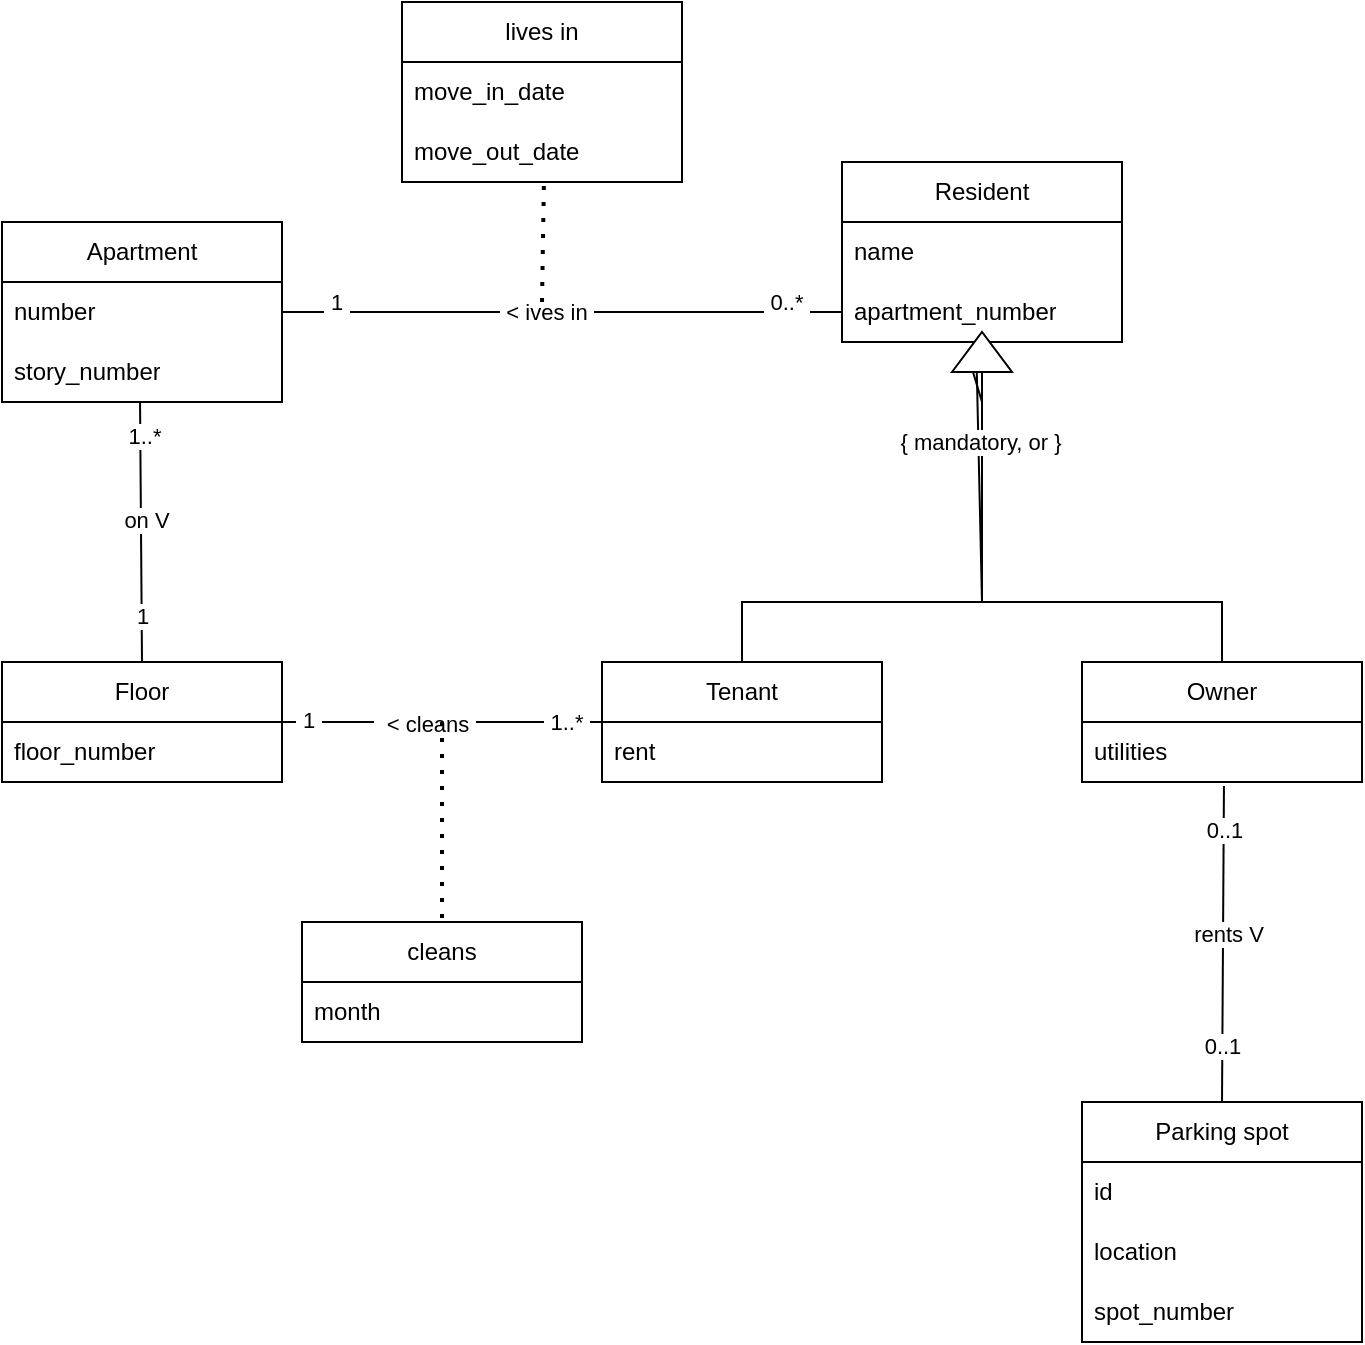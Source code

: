 <mxfile version="21.3.3" type="device" pages="7">
  <diagram name="Ex 0. - Acronia " id="oLGAkNpLEcm7zMbL5wd-">
    <mxGraphModel dx="1101" dy="740" grid="1" gridSize="10" guides="1" tooltips="1" connect="1" arrows="1" fold="1" page="1" pageScale="1" pageWidth="850" pageHeight="1100" math="0" shadow="0">
      <root>
        <mxCell id="0" />
        <mxCell id="1" parent="0" />
        <mxCell id="U4cadWkAN24LhjU0FJO_-1" value="Resident" style="swimlane;fontStyle=0;childLayout=stackLayout;horizontal=1;startSize=30;horizontalStack=0;resizeParent=1;resizeParentMax=0;resizeLast=0;collapsible=1;marginBottom=0;whiteSpace=wrap;html=1;" parent="1" vertex="1">
          <mxGeometry x="500" y="240" width="140" height="90" as="geometry" />
        </mxCell>
        <mxCell id="U4cadWkAN24LhjU0FJO_-13" value="name" style="text;strokeColor=none;fillColor=none;align=left;verticalAlign=middle;spacingLeft=4;spacingRight=4;overflow=hidden;points=[[0,0.5],[1,0.5]];portConstraint=eastwest;rotatable=0;whiteSpace=wrap;html=1;" parent="U4cadWkAN24LhjU0FJO_-1" vertex="1">
          <mxGeometry y="30" width="140" height="30" as="geometry" />
        </mxCell>
        <mxCell id="U4cadWkAN24LhjU0FJO_-2" value="apartment_number" style="text;strokeColor=none;fillColor=none;align=left;verticalAlign=middle;spacingLeft=4;spacingRight=4;overflow=hidden;points=[[0,0.5],[1,0.5]];portConstraint=eastwest;rotatable=0;whiteSpace=wrap;html=1;" parent="U4cadWkAN24LhjU0FJO_-1" vertex="1">
          <mxGeometry y="60" width="140" height="30" as="geometry" />
        </mxCell>
        <mxCell id="U4cadWkAN24LhjU0FJO_-5" value="Owner" style="swimlane;fontStyle=0;childLayout=stackLayout;horizontal=1;startSize=30;horizontalStack=0;resizeParent=1;resizeParentMax=0;resizeLast=0;collapsible=1;marginBottom=0;whiteSpace=wrap;html=1;" parent="1" vertex="1">
          <mxGeometry x="620" y="490" width="140" height="60" as="geometry" />
        </mxCell>
        <mxCell id="U4cadWkAN24LhjU0FJO_-6" value="utilities" style="text;strokeColor=none;fillColor=none;align=left;verticalAlign=middle;spacingLeft=4;spacingRight=4;overflow=hidden;points=[[0,0.5],[1,0.5]];portConstraint=eastwest;rotatable=0;whiteSpace=wrap;html=1;" parent="U4cadWkAN24LhjU0FJO_-5" vertex="1">
          <mxGeometry y="30" width="140" height="30" as="geometry" />
        </mxCell>
        <mxCell id="U4cadWkAN24LhjU0FJO_-14" value="Tenant" style="swimlane;fontStyle=0;childLayout=stackLayout;horizontal=1;startSize=30;horizontalStack=0;resizeParent=1;resizeParentMax=0;resizeLast=0;collapsible=1;marginBottom=0;whiteSpace=wrap;html=1;" parent="1" vertex="1">
          <mxGeometry x="380" y="490" width="140" height="60" as="geometry" />
        </mxCell>
        <mxCell id="U4cadWkAN24LhjU0FJO_-15" value="rent" style="text;strokeColor=none;fillColor=none;align=left;verticalAlign=middle;spacingLeft=4;spacingRight=4;overflow=hidden;points=[[0,0.5],[1,0.5]];portConstraint=eastwest;rotatable=0;whiteSpace=wrap;html=1;" parent="U4cadWkAN24LhjU0FJO_-14" vertex="1">
          <mxGeometry y="30" width="140" height="30" as="geometry" />
        </mxCell>
        <mxCell id="U4cadWkAN24LhjU0FJO_-18" value="Parking spot" style="swimlane;fontStyle=0;childLayout=stackLayout;horizontal=1;startSize=30;horizontalStack=0;resizeParent=1;resizeParentMax=0;resizeLast=0;collapsible=1;marginBottom=0;whiteSpace=wrap;html=1;" parent="1" vertex="1">
          <mxGeometry x="620" y="710" width="140" height="120" as="geometry" />
        </mxCell>
        <mxCell id="U4cadWkAN24LhjU0FJO_-19" value="id" style="text;strokeColor=none;fillColor=none;align=left;verticalAlign=middle;spacingLeft=4;spacingRight=4;overflow=hidden;points=[[0,0.5],[1,0.5]];portConstraint=eastwest;rotatable=0;whiteSpace=wrap;html=1;" parent="U4cadWkAN24LhjU0FJO_-18" vertex="1">
          <mxGeometry y="30" width="140" height="30" as="geometry" />
        </mxCell>
        <mxCell id="U4cadWkAN24LhjU0FJO_-34" value="location" style="text;strokeColor=none;fillColor=none;align=left;verticalAlign=middle;spacingLeft=4;spacingRight=4;overflow=hidden;points=[[0,0.5],[1,0.5]];portConstraint=eastwest;rotatable=0;whiteSpace=wrap;html=1;" parent="U4cadWkAN24LhjU0FJO_-18" vertex="1">
          <mxGeometry y="60" width="140" height="30" as="geometry" />
        </mxCell>
        <mxCell id="U4cadWkAN24LhjU0FJO_-35" value="spot_number" style="text;strokeColor=none;fillColor=none;align=left;verticalAlign=middle;spacingLeft=4;spacingRight=4;overflow=hidden;points=[[0,0.5],[1,0.5]];portConstraint=eastwest;rotatable=0;whiteSpace=wrap;html=1;" parent="U4cadWkAN24LhjU0FJO_-18" vertex="1">
          <mxGeometry y="90" width="140" height="30" as="geometry" />
        </mxCell>
        <mxCell id="U4cadWkAN24LhjU0FJO_-22" value="Floor" style="swimlane;fontStyle=0;childLayout=stackLayout;horizontal=1;startSize=30;horizontalStack=0;resizeParent=1;resizeParentMax=0;resizeLast=0;collapsible=1;marginBottom=0;whiteSpace=wrap;html=1;" parent="1" vertex="1">
          <mxGeometry x="80" y="490" width="140" height="60" as="geometry" />
        </mxCell>
        <mxCell id="U4cadWkAN24LhjU0FJO_-23" value="floor_number" style="text;strokeColor=none;fillColor=none;align=left;verticalAlign=middle;spacingLeft=4;spacingRight=4;overflow=hidden;points=[[0,0.5],[1,0.5]];portConstraint=eastwest;rotatable=0;whiteSpace=wrap;html=1;" parent="U4cadWkAN24LhjU0FJO_-22" vertex="1">
          <mxGeometry y="30" width="140" height="30" as="geometry" />
        </mxCell>
        <mxCell id="U4cadWkAN24LhjU0FJO_-30" value="Apartment" style="swimlane;fontStyle=0;childLayout=stackLayout;horizontal=1;startSize=30;horizontalStack=0;resizeParent=1;resizeParentMax=0;resizeLast=0;collapsible=1;marginBottom=0;whiteSpace=wrap;html=1;" parent="1" vertex="1">
          <mxGeometry x="80" y="270" width="140" height="90" as="geometry" />
        </mxCell>
        <mxCell id="U4cadWkAN24LhjU0FJO_-36" value="number" style="text;strokeColor=none;fillColor=none;align=left;verticalAlign=middle;spacingLeft=4;spacingRight=4;overflow=hidden;points=[[0,0.5],[1,0.5]];portConstraint=eastwest;rotatable=0;whiteSpace=wrap;html=1;" parent="U4cadWkAN24LhjU0FJO_-30" vertex="1">
          <mxGeometry y="30" width="140" height="30" as="geometry" />
        </mxCell>
        <mxCell id="U4cadWkAN24LhjU0FJO_-31" value="story_number" style="text;strokeColor=none;fillColor=none;align=left;verticalAlign=middle;spacingLeft=4;spacingRight=4;overflow=hidden;points=[[0,0.5],[1,0.5]];portConstraint=eastwest;rotatable=0;whiteSpace=wrap;html=1;" parent="U4cadWkAN24LhjU0FJO_-30" vertex="1">
          <mxGeometry y="60" width="140" height="30" as="geometry" />
        </mxCell>
        <mxCell id="U4cadWkAN24LhjU0FJO_-37" value="" style="endArrow=none;html=1;rounded=0;exitX=0.5;exitY=0;exitDx=0;exitDy=0;entryX=0.479;entryY=1;entryDx=0;entryDy=0;entryPerimeter=0;" parent="1" source="U4cadWkAN24LhjU0FJO_-14" target="U4cadWkAN24LhjU0FJO_-2" edge="1">
          <mxGeometry width="50" height="50" relative="1" as="geometry">
            <mxPoint x="430" y="530" as="sourcePoint" />
            <mxPoint x="570" y="370" as="targetPoint" />
            <Array as="points">
              <mxPoint x="450" y="460" />
              <mxPoint x="570" y="460" />
            </Array>
          </mxGeometry>
        </mxCell>
        <mxCell id="U4cadWkAN24LhjU0FJO_-39" value="" style="endArrow=none;html=1;rounded=0;entryX=0.5;entryY=0;entryDx=0;entryDy=0;exitX=1;exitY=0.5;exitDx=0;exitDy=0;" parent="1" source="U4cadWkAN24LhjU0FJO_-40" target="U4cadWkAN24LhjU0FJO_-5" edge="1">
          <mxGeometry width="50" height="50" relative="1" as="geometry">
            <mxPoint x="430" y="530" as="sourcePoint" />
            <mxPoint x="650" y="470" as="targetPoint" />
            <Array as="points">
              <mxPoint x="570" y="460" />
              <mxPoint x="690" y="460" />
            </Array>
          </mxGeometry>
        </mxCell>
        <mxCell id="U4cadWkAN24LhjU0FJO_-42" value="{ mandatory, or }" style="edgeLabel;html=1;align=center;verticalAlign=middle;resizable=0;points=[];" parent="U4cadWkAN24LhjU0FJO_-39" vertex="1" connectable="0">
          <mxGeometry x="-0.619" y="-1" relative="1" as="geometry">
            <mxPoint as="offset" />
          </mxGeometry>
        </mxCell>
        <mxCell id="U4cadWkAN24LhjU0FJO_-41" value="" style="endArrow=none;html=1;rounded=0;entryX=0.5;entryY=0;entryDx=0;entryDy=0;exitX=0.5;exitY=1;exitDx=0;exitDy=0;exitPerimeter=0;" parent="1" target="U4cadWkAN24LhjU0FJO_-40" edge="1">
          <mxGeometry width="50" height="50" relative="1" as="geometry">
            <mxPoint x="570" y="360" as="sourcePoint" />
            <mxPoint x="690" y="490" as="targetPoint" />
            <Array as="points" />
          </mxGeometry>
        </mxCell>
        <mxCell id="U4cadWkAN24LhjU0FJO_-40" value="" style="triangle;whiteSpace=wrap;html=1;rotation=-90;" parent="1" vertex="1">
          <mxGeometry x="560" y="320" width="20" height="30" as="geometry" />
        </mxCell>
        <mxCell id="U4cadWkAN24LhjU0FJO_-43" value="" style="endArrow=none;html=1;rounded=0;entryX=0.507;entryY=1.067;entryDx=0;entryDy=0;entryPerimeter=0;exitX=0.5;exitY=0;exitDx=0;exitDy=0;" parent="1" source="U4cadWkAN24LhjU0FJO_-18" target="U4cadWkAN24LhjU0FJO_-6" edge="1">
          <mxGeometry width="50" height="50" relative="1" as="geometry">
            <mxPoint x="430" y="530" as="sourcePoint" />
            <mxPoint x="480" y="480" as="targetPoint" />
            <Array as="points" />
          </mxGeometry>
        </mxCell>
        <mxCell id="U4cadWkAN24LhjU0FJO_-44" value="0..1" style="edgeLabel;html=1;align=center;verticalAlign=middle;resizable=0;points=[];" parent="U4cadWkAN24LhjU0FJO_-43" vertex="1" connectable="0">
          <mxGeometry x="0.729" relative="1" as="geometry">
            <mxPoint as="offset" />
          </mxGeometry>
        </mxCell>
        <mxCell id="U4cadWkAN24LhjU0FJO_-45" value="0..1" style="edgeLabel;html=1;align=center;verticalAlign=middle;resizable=0;points=[];" parent="U4cadWkAN24LhjU0FJO_-43" vertex="1" connectable="0">
          <mxGeometry x="-0.644" relative="1" as="geometry">
            <mxPoint as="offset" />
          </mxGeometry>
        </mxCell>
        <mxCell id="U4cadWkAN24LhjU0FJO_-46" value="rents V" style="edgeLabel;html=1;align=center;verticalAlign=middle;resizable=0;points=[];" parent="U4cadWkAN24LhjU0FJO_-43" vertex="1" connectable="0">
          <mxGeometry x="0.068" y="-2" relative="1" as="geometry">
            <mxPoint as="offset" />
          </mxGeometry>
        </mxCell>
        <mxCell id="U4cadWkAN24LhjU0FJO_-47" value="" style="endArrow=none;html=1;rounded=0;entryX=0;entryY=0.5;entryDx=0;entryDy=0;exitX=1;exitY=0.5;exitDx=0;exitDy=0;" parent="1" source="U4cadWkAN24LhjU0FJO_-36" target="U4cadWkAN24LhjU0FJO_-2" edge="1">
          <mxGeometry width="50" height="50" relative="1" as="geometry">
            <mxPoint x="430" y="530" as="sourcePoint" />
            <mxPoint x="480" y="480" as="targetPoint" />
          </mxGeometry>
        </mxCell>
        <mxCell id="U4cadWkAN24LhjU0FJO_-48" value="&amp;nbsp;&amp;lt; ives in&amp;nbsp;" style="edgeLabel;html=1;align=center;verticalAlign=middle;resizable=0;points=[];" parent="U4cadWkAN24LhjU0FJO_-47" vertex="1" connectable="0">
          <mxGeometry x="0.162" relative="1" as="geometry">
            <mxPoint x="-31" as="offset" />
          </mxGeometry>
        </mxCell>
        <mxCell id="U4cadWkAN24LhjU0FJO_-49" value="&amp;nbsp;1&amp;nbsp;" style="edgeLabel;html=1;align=center;verticalAlign=middle;resizable=0;points=[];" parent="U4cadWkAN24LhjU0FJO_-47" vertex="1" connectable="0">
          <mxGeometry x="-0.808" y="-2" relative="1" as="geometry">
            <mxPoint y="-7" as="offset" />
          </mxGeometry>
        </mxCell>
        <mxCell id="U4cadWkAN24LhjU0FJO_-50" value="&amp;nbsp;0..*&amp;nbsp;" style="edgeLabel;html=1;align=center;verticalAlign=middle;resizable=0;points=[];" parent="U4cadWkAN24LhjU0FJO_-47" vertex="1" connectable="0">
          <mxGeometry x="0.8" y="4" relative="1" as="geometry">
            <mxPoint y="-1" as="offset" />
          </mxGeometry>
        </mxCell>
        <mxCell id="U4cadWkAN24LhjU0FJO_-51" value="" style="endArrow=none;html=1;rounded=0;exitX=0.5;exitY=0;exitDx=0;exitDy=0;entryX=0.493;entryY=1;entryDx=0;entryDy=0;entryPerimeter=0;" parent="1" source="U4cadWkAN24LhjU0FJO_-22" target="U4cadWkAN24LhjU0FJO_-31" edge="1">
          <mxGeometry width="50" height="50" relative="1" as="geometry">
            <mxPoint x="430" y="530" as="sourcePoint" />
            <mxPoint x="480" y="480" as="targetPoint" />
          </mxGeometry>
        </mxCell>
        <mxCell id="U4cadWkAN24LhjU0FJO_-53" value="1..*" style="edgeLabel;html=1;align=center;verticalAlign=middle;resizable=0;points=[];" parent="U4cadWkAN24LhjU0FJO_-51" vertex="1" connectable="0">
          <mxGeometry x="0.738" y="-2" relative="1" as="geometry">
            <mxPoint as="offset" />
          </mxGeometry>
        </mxCell>
        <mxCell id="U4cadWkAN24LhjU0FJO_-54" value="1" style="edgeLabel;html=1;align=center;verticalAlign=middle;resizable=0;points=[];" parent="U4cadWkAN24LhjU0FJO_-51" vertex="1" connectable="0">
          <mxGeometry x="-0.646" relative="1" as="geometry">
            <mxPoint as="offset" />
          </mxGeometry>
        </mxCell>
        <mxCell id="U4cadWkAN24LhjU0FJO_-55" value="on V" style="edgeLabel;html=1;align=center;verticalAlign=middle;resizable=0;points=[];" parent="U4cadWkAN24LhjU0FJO_-51" vertex="1" connectable="0">
          <mxGeometry x="0.092" y="-2" relative="1" as="geometry">
            <mxPoint as="offset" />
          </mxGeometry>
        </mxCell>
        <mxCell id="U4cadWkAN24LhjU0FJO_-52" value="" style="endArrow=none;html=1;rounded=0;exitX=1;exitY=0;exitDx=0;exitDy=0;exitPerimeter=0;entryX=0;entryY=0.5;entryDx=0;entryDy=0;" parent="1" source="U4cadWkAN24LhjU0FJO_-23" target="U4cadWkAN24LhjU0FJO_-14" edge="1">
          <mxGeometry width="50" height="50" relative="1" as="geometry">
            <mxPoint x="430" y="530" as="sourcePoint" />
            <mxPoint x="480" y="480" as="targetPoint" />
          </mxGeometry>
        </mxCell>
        <mxCell id="U4cadWkAN24LhjU0FJO_-56" value="&amp;nbsp; &amp;lt; cleans&amp;nbsp;" style="edgeLabel;html=1;align=center;verticalAlign=middle;resizable=0;points=[];" parent="U4cadWkAN24LhjU0FJO_-52" vertex="1" connectable="0">
          <mxGeometry x="-0.114" y="-1" relative="1" as="geometry">
            <mxPoint as="offset" />
          </mxGeometry>
        </mxCell>
        <mxCell id="U4cadWkAN24LhjU0FJO_-57" value="&amp;nbsp;1..*&amp;nbsp;" style="edgeLabel;html=1;align=center;verticalAlign=middle;resizable=0;points=[];" parent="U4cadWkAN24LhjU0FJO_-52" vertex="1" connectable="0">
          <mxGeometry x="0.771" relative="1" as="geometry">
            <mxPoint as="offset" />
          </mxGeometry>
        </mxCell>
        <mxCell id="U4cadWkAN24LhjU0FJO_-58" value="&amp;nbsp;1&amp;nbsp;" style="edgeLabel;html=1;align=center;verticalAlign=middle;resizable=0;points=[];" parent="U4cadWkAN24LhjU0FJO_-52" vertex="1" connectable="0">
          <mxGeometry x="-0.843" y="1" relative="1" as="geometry">
            <mxPoint as="offset" />
          </mxGeometry>
        </mxCell>
        <mxCell id="U4cadWkAN24LhjU0FJO_-59" value="" style="endArrow=none;dashed=1;html=1;dashPattern=1 3;strokeWidth=2;rounded=0;entryX=0.507;entryY=0.967;entryDx=0;entryDy=0;entryPerimeter=0;" parent="1" target="U4cadWkAN24LhjU0FJO_-63" edge="1">
          <mxGeometry width="50" height="50" relative="1" as="geometry">
            <mxPoint x="350" y="310" as="sourcePoint" />
            <mxPoint x="350" y="240" as="targetPoint" />
          </mxGeometry>
        </mxCell>
        <mxCell id="U4cadWkAN24LhjU0FJO_-61" value="lives in" style="swimlane;fontStyle=0;childLayout=stackLayout;horizontal=1;startSize=30;horizontalStack=0;resizeParent=1;resizeParentMax=0;resizeLast=0;collapsible=1;marginBottom=0;whiteSpace=wrap;html=1;" parent="1" vertex="1">
          <mxGeometry x="280" y="160" width="140" height="90" as="geometry" />
        </mxCell>
        <mxCell id="U4cadWkAN24LhjU0FJO_-62" value="move_in_date" style="text;strokeColor=none;fillColor=none;align=left;verticalAlign=middle;spacingLeft=4;spacingRight=4;overflow=hidden;points=[[0,0.5],[1,0.5]];portConstraint=eastwest;rotatable=0;whiteSpace=wrap;html=1;" parent="U4cadWkAN24LhjU0FJO_-61" vertex="1">
          <mxGeometry y="30" width="140" height="30" as="geometry" />
        </mxCell>
        <mxCell id="U4cadWkAN24LhjU0FJO_-63" value="move_out_date" style="text;strokeColor=none;fillColor=none;align=left;verticalAlign=middle;spacingLeft=4;spacingRight=4;overflow=hidden;points=[[0,0.5],[1,0.5]];portConstraint=eastwest;rotatable=0;whiteSpace=wrap;html=1;" parent="U4cadWkAN24LhjU0FJO_-61" vertex="1">
          <mxGeometry y="60" width="140" height="30" as="geometry" />
        </mxCell>
        <mxCell id="U4cadWkAN24LhjU0FJO_-65" value="" style="endArrow=none;dashed=1;html=1;dashPattern=1 3;strokeWidth=2;rounded=0;" parent="1" target="U4cadWkAN24LhjU0FJO_-66" edge="1">
          <mxGeometry width="50" height="50" relative="1" as="geometry">
            <mxPoint x="300" y="520" as="sourcePoint" />
            <mxPoint x="300" y="590" as="targetPoint" />
          </mxGeometry>
        </mxCell>
        <mxCell id="U4cadWkAN24LhjU0FJO_-66" value="cleans" style="swimlane;fontStyle=0;childLayout=stackLayout;horizontal=1;startSize=30;horizontalStack=0;resizeParent=1;resizeParentMax=0;resizeLast=0;collapsible=1;marginBottom=0;whiteSpace=wrap;html=1;" parent="1" vertex="1">
          <mxGeometry x="230" y="620" width="140" height="60" as="geometry" />
        </mxCell>
        <mxCell id="U4cadWkAN24LhjU0FJO_-67" value="month" style="text;strokeColor=none;fillColor=none;align=left;verticalAlign=middle;spacingLeft=4;spacingRight=4;overflow=hidden;points=[[0,0.5],[1,0.5]];portConstraint=eastwest;rotatable=0;whiteSpace=wrap;html=1;" parent="U4cadWkAN24LhjU0FJO_-66" vertex="1">
          <mxGeometry y="30" width="140" height="30" as="geometry" />
        </mxCell>
      </root>
    </mxGraphModel>
  </diagram>
  <diagram id="7NynDScUD2Y0rDj6XIAn" name="Ex 1. - Bus Routes">
    <mxGraphModel dx="1101" dy="740" grid="1" gridSize="10" guides="1" tooltips="1" connect="1" arrows="1" fold="1" page="1" pageScale="1" pageWidth="850" pageHeight="1100" math="0" shadow="0">
      <root>
        <mxCell id="0" />
        <mxCell id="1" parent="0" />
        <mxCell id="wjjLb-r1_PYfqjPJEx2v-1" value="Route" style="swimlane;fontStyle=0;childLayout=stackLayout;horizontal=1;startSize=30;horizontalStack=0;resizeParent=1;resizeParentMax=0;resizeLast=0;collapsible=1;marginBottom=0;whiteSpace=wrap;html=1;" parent="1" vertex="1">
          <mxGeometry x="530" y="110" width="140" height="120" as="geometry" />
        </mxCell>
        <mxCell id="wjjLb-r1_PYfqjPJEx2v-2" value="name" style="text;strokeColor=none;fillColor=none;align=left;verticalAlign=middle;spacingLeft=4;spacingRight=4;overflow=hidden;points=[[0,0.5],[1,0.5]];portConstraint=eastwest;rotatable=0;whiteSpace=wrap;html=1;" parent="wjjLb-r1_PYfqjPJEx2v-1" vertex="1">
          <mxGeometry y="30" width="140" height="30" as="geometry" />
        </mxCell>
        <mxCell id="wjjLb-r1_PYfqjPJEx2v-22" value="departure_time" style="text;strokeColor=none;fillColor=none;align=left;verticalAlign=middle;spacingLeft=4;spacingRight=4;overflow=hidden;points=[[0,0.5],[1,0.5]];portConstraint=eastwest;rotatable=0;whiteSpace=wrap;html=1;" parent="wjjLb-r1_PYfqjPJEx2v-1" vertex="1">
          <mxGeometry y="60" width="140" height="30" as="geometry" />
        </mxCell>
        <mxCell id="wjjLb-r1_PYfqjPJEx2v-23" value="arrival_time" style="text;strokeColor=none;fillColor=none;align=left;verticalAlign=middle;spacingLeft=4;spacingRight=4;overflow=hidden;points=[[0,0.5],[1,0.5]];portConstraint=eastwest;rotatable=0;whiteSpace=wrap;html=1;" parent="wjjLb-r1_PYfqjPJEx2v-1" vertex="1">
          <mxGeometry y="90" width="140" height="30" as="geometry" />
        </mxCell>
        <mxCell id="wjjLb-r1_PYfqjPJEx2v-5" value="Stop" style="swimlane;fontStyle=0;childLayout=stackLayout;horizontal=1;startSize=30;horizontalStack=0;resizeParent=1;resizeParentMax=0;resizeLast=0;collapsible=1;marginBottom=0;whiteSpace=wrap;html=1;" parent="1" vertex="1">
          <mxGeometry x="180" y="140" width="140" height="60" as="geometry" />
        </mxCell>
        <mxCell id="wjjLb-r1_PYfqjPJEx2v-6" value="id" style="text;strokeColor=none;fillColor=none;align=left;verticalAlign=middle;spacingLeft=4;spacingRight=4;overflow=hidden;points=[[0,0.5],[1,0.5]];portConstraint=eastwest;rotatable=0;whiteSpace=wrap;html=1;" parent="wjjLb-r1_PYfqjPJEx2v-5" vertex="1">
          <mxGeometry y="30" width="140" height="30" as="geometry" />
        </mxCell>
        <mxCell id="wjjLb-r1_PYfqjPJEx2v-9" value="City" style="swimlane;fontStyle=0;childLayout=stackLayout;horizontal=1;startSize=30;horizontalStack=0;resizeParent=1;resizeParentMax=0;resizeLast=0;collapsible=1;marginBottom=0;whiteSpace=wrap;html=1;" parent="1" vertex="1">
          <mxGeometry x="70" y="360" width="140" height="90" as="geometry" />
        </mxCell>
        <mxCell id="wjjLb-r1_PYfqjPJEx2v-10" value="street_name" style="text;strokeColor=none;fillColor=none;align=left;verticalAlign=middle;spacingLeft=4;spacingRight=4;overflow=hidden;points=[[0,0.5],[1,0.5]];portConstraint=eastwest;rotatable=0;whiteSpace=wrap;html=1;" parent="wjjLb-r1_PYfqjPJEx2v-9" vertex="1">
          <mxGeometry y="30" width="140" height="30" as="geometry" />
        </mxCell>
        <mxCell id="wjjLb-r1_PYfqjPJEx2v-11" value="letter" style="text;strokeColor=none;fillColor=none;align=left;verticalAlign=middle;spacingLeft=4;spacingRight=4;overflow=hidden;points=[[0,0.5],[1,0.5]];portConstraint=eastwest;rotatable=0;whiteSpace=wrap;html=1;" parent="wjjLb-r1_PYfqjPJEx2v-9" vertex="1">
          <mxGeometry y="60" width="140" height="30" as="geometry" />
        </mxCell>
        <mxCell id="wjjLb-r1_PYfqjPJEx2v-14" value="Rural" style="swimlane;fontStyle=0;childLayout=stackLayout;horizontal=1;startSize=30;horizontalStack=0;resizeParent=1;resizeParentMax=0;resizeLast=0;collapsible=1;marginBottom=0;whiteSpace=wrap;html=1;" parent="1" vertex="1">
          <mxGeometry x="280" y="360" width="140" height="90" as="geometry" />
        </mxCell>
        <mxCell id="wjjLb-r1_PYfqjPJEx2v-15" value="longitude" style="text;strokeColor=none;fillColor=none;align=left;verticalAlign=middle;spacingLeft=4;spacingRight=4;overflow=hidden;points=[[0,0.5],[1,0.5]];portConstraint=eastwest;rotatable=0;whiteSpace=wrap;html=1;" parent="wjjLb-r1_PYfqjPJEx2v-14" vertex="1">
          <mxGeometry y="30" width="140" height="30" as="geometry" />
        </mxCell>
        <mxCell id="wjjLb-r1_PYfqjPJEx2v-16" value="lattitude" style="text;strokeColor=none;fillColor=none;align=left;verticalAlign=middle;spacingLeft=4;spacingRight=4;overflow=hidden;points=[[0,0.5],[1,0.5]];portConstraint=eastwest;rotatable=0;whiteSpace=wrap;html=1;" parent="wjjLb-r1_PYfqjPJEx2v-14" vertex="1">
          <mxGeometry y="60" width="140" height="30" as="geometry" />
        </mxCell>
        <mxCell id="wjjLb-r1_PYfqjPJEx2v-24" value="Departure" style="swimlane;fontStyle=0;childLayout=stackLayout;horizontal=1;startSize=30;horizontalStack=0;resizeParent=1;resizeParentMax=0;resizeLast=0;collapsible=1;marginBottom=0;whiteSpace=wrap;html=1;" parent="1" vertex="1">
          <mxGeometry x="660" y="360" width="140" height="60" as="geometry" />
        </mxCell>
        <mxCell id="wjjLb-r1_PYfqjPJEx2v-25" value="start_time" style="text;strokeColor=none;fillColor=none;align=left;verticalAlign=middle;spacingLeft=4;spacingRight=4;overflow=hidden;points=[[0,0.5],[1,0.5]];portConstraint=eastwest;rotatable=0;whiteSpace=wrap;html=1;" parent="wjjLb-r1_PYfqjPJEx2v-24" vertex="1">
          <mxGeometry y="30" width="140" height="30" as="geometry" />
        </mxCell>
        <mxCell id="wjjLb-r1_PYfqjPJEx2v-29" value="" style="endArrow=none;html=1;rounded=0;entryX=0;entryY=0.5;entryDx=0;entryDy=0;" parent="1" target="wjjLb-r1_PYfqjPJEx2v-22" edge="1">
          <mxGeometry width="50" height="50" relative="1" as="geometry">
            <mxPoint x="320" y="185" as="sourcePoint" />
            <mxPoint x="450" y="210" as="targetPoint" />
          </mxGeometry>
        </mxCell>
        <mxCell id="wjjLb-r1_PYfqjPJEx2v-36" value="&amp;nbsp;1..*&amp;nbsp;" style="edgeLabel;html=1;align=center;verticalAlign=middle;resizable=0;points=[];" parent="wjjLb-r1_PYfqjPJEx2v-29" vertex="1" connectable="0">
          <mxGeometry x="-0.6" y="1" relative="1" as="geometry">
            <mxPoint as="offset" />
          </mxGeometry>
        </mxCell>
        <mxCell id="wjjLb-r1_PYfqjPJEx2v-37" value="&amp;nbsp;0..*&amp;nbsp;" style="edgeLabel;html=1;align=center;verticalAlign=middle;resizable=0;points=[];" parent="wjjLb-r1_PYfqjPJEx2v-29" vertex="1" connectable="0">
          <mxGeometry x="0.733" y="1" relative="1" as="geometry">
            <mxPoint as="offset" />
          </mxGeometry>
        </mxCell>
        <mxCell id="wjjLb-r1_PYfqjPJEx2v-38" value="&amp;nbsp; &amp;lt; includes&amp;nbsp;" style="edgeLabel;html=1;align=center;verticalAlign=middle;resizable=0;points=[];" parent="wjjLb-r1_PYfqjPJEx2v-29" vertex="1" connectable="0">
          <mxGeometry x="0.08" y="4" relative="1" as="geometry">
            <mxPoint as="offset" />
          </mxGeometry>
        </mxCell>
        <mxCell id="wjjLb-r1_PYfqjPJEx2v-30" value="" style="endArrow=none;html=1;rounded=0;exitX=0.5;exitY=0;exitDx=0;exitDy=0;entryX=0.5;entryY=1.033;entryDx=0;entryDy=0;entryPerimeter=0;" parent="1" source="wjjLb-r1_PYfqjPJEx2v-9" edge="1">
          <mxGeometry width="50" height="50" relative="1" as="geometry">
            <mxPoint x="400" y="260" as="sourcePoint" />
            <mxPoint x="250" y="200.99" as="targetPoint" />
            <Array as="points">
              <mxPoint x="140" y="300" />
              <mxPoint x="250" y="300" />
            </Array>
          </mxGeometry>
        </mxCell>
        <mxCell id="wjjLb-r1_PYfqjPJEx2v-31" value="" style="endArrow=none;html=1;rounded=0;exitX=0.5;exitY=0;exitDx=0;exitDy=0;entryX=0.507;entryY=1.033;entryDx=0;entryDy=0;entryPerimeter=0;" parent="1" source="wjjLb-r1_PYfqjPJEx2v-34" edge="1">
          <mxGeometry width="50" height="50" relative="1" as="geometry">
            <mxPoint x="400" y="260" as="sourcePoint" />
            <mxPoint x="250.98" y="200.99" as="targetPoint" />
            <Array as="points" />
          </mxGeometry>
        </mxCell>
        <mxCell id="wjjLb-r1_PYfqjPJEx2v-33" value="{ mandatory, or }" style="edgeLabel;html=1;align=center;verticalAlign=middle;resizable=0;points=[];" parent="wjjLb-r1_PYfqjPJEx2v-31" vertex="1" connectable="0">
          <mxGeometry x="0.605" y="-2" relative="1" as="geometry">
            <mxPoint x="-2" y="76" as="offset" />
          </mxGeometry>
        </mxCell>
        <mxCell id="wjjLb-r1_PYfqjPJEx2v-32" value="" style="endArrow=none;html=1;rounded=0;exitX=0.5;exitY=0;exitDx=0;exitDy=0;entryX=1;entryY=0.5;entryDx=0;entryDy=0;" parent="1" source="wjjLb-r1_PYfqjPJEx2v-24" target="wjjLb-r1_PYfqjPJEx2v-22" edge="1">
          <mxGeometry width="50" height="50" relative="1" as="geometry">
            <mxPoint x="400" y="260" as="sourcePoint" />
            <mxPoint x="450" y="210" as="targetPoint" />
            <Array as="points">
              <mxPoint x="730" y="185" />
            </Array>
          </mxGeometry>
        </mxCell>
        <mxCell id="wjjLb-r1_PYfqjPJEx2v-39" value="&amp;nbsp;0..*&amp;nbsp;" style="edgeLabel;html=1;align=center;verticalAlign=middle;resizable=0;points=[];" parent="wjjLb-r1_PYfqjPJEx2v-32" vertex="1" connectable="0">
          <mxGeometry x="0.872" y="1" relative="1" as="geometry">
            <mxPoint as="offset" />
          </mxGeometry>
        </mxCell>
        <mxCell id="wjjLb-r1_PYfqjPJEx2v-40" value="0..*" style="edgeLabel;html=1;align=center;verticalAlign=middle;resizable=0;points=[];" parent="wjjLb-r1_PYfqjPJEx2v-32" vertex="1" connectable="0">
          <mxGeometry x="-0.83" y="-1" relative="1" as="geometry">
            <mxPoint as="offset" />
          </mxGeometry>
        </mxCell>
        <mxCell id="wjjLb-r1_PYfqjPJEx2v-41" value="drives /\" style="edgeLabel;html=1;align=center;verticalAlign=middle;resizable=0;points=[];" parent="wjjLb-r1_PYfqjPJEx2v-32" vertex="1" connectable="0">
          <mxGeometry x="-0.226" y="-1" relative="1" as="geometry">
            <mxPoint as="offset" />
          </mxGeometry>
        </mxCell>
        <mxCell id="wjjLb-r1_PYfqjPJEx2v-42" value="Bus" style="swimlane;fontStyle=0;childLayout=stackLayout;horizontal=1;startSize=30;horizontalStack=0;resizeParent=1;resizeParentMax=0;resizeLast=0;collapsible=1;marginBottom=0;whiteSpace=wrap;html=1;" parent="1" vertex="1">
          <mxGeometry x="460" y="520" width="140" height="60" as="geometry" />
        </mxCell>
        <mxCell id="wjjLb-r1_PYfqjPJEx2v-43" value="driver_license_plate" style="text;strokeColor=none;fillColor=none;align=left;verticalAlign=middle;spacingLeft=4;spacingRight=4;overflow=hidden;points=[[0,0.5],[1,0.5]];portConstraint=eastwest;rotatable=0;whiteSpace=wrap;html=1;" parent="wjjLb-r1_PYfqjPJEx2v-42" vertex="1">
          <mxGeometry y="30" width="140" height="30" as="geometry" />
        </mxCell>
        <mxCell id="wjjLb-r1_PYfqjPJEx2v-46" value="Driver" style="swimlane;fontStyle=0;childLayout=stackLayout;horizontal=1;startSize=30;horizontalStack=0;resizeParent=1;resizeParentMax=0;resizeLast=0;collapsible=1;marginBottom=0;whiteSpace=wrap;html=1;" parent="1" vertex="1">
          <mxGeometry x="660" y="590" width="140" height="60" as="geometry" />
        </mxCell>
        <mxCell id="wjjLb-r1_PYfqjPJEx2v-47" value="name" style="text;strokeColor=none;fillColor=none;align=left;verticalAlign=middle;spacingLeft=4;spacingRight=4;overflow=hidden;points=[[0,0.5],[1,0.5]];portConstraint=eastwest;rotatable=0;whiteSpace=wrap;html=1;" parent="wjjLb-r1_PYfqjPJEx2v-46" vertex="1">
          <mxGeometry y="30" width="140" height="30" as="geometry" />
        </mxCell>
        <mxCell id="wjjLb-r1_PYfqjPJEx2v-48" value="" style="endArrow=none;html=1;rounded=0;exitX=0.5;exitY=0;exitDx=0;exitDy=0;entryX=0.507;entryY=1;entryDx=0;entryDy=0;entryPerimeter=0;" parent="1" source="wjjLb-r1_PYfqjPJEx2v-46" target="wjjLb-r1_PYfqjPJEx2v-25" edge="1">
          <mxGeometry width="50" height="50" relative="1" as="geometry">
            <mxPoint x="440" y="480" as="sourcePoint" />
            <mxPoint x="490" y="430" as="targetPoint" />
          </mxGeometry>
        </mxCell>
        <mxCell id="wjjLb-r1_PYfqjPJEx2v-50" value="1" style="edgeLabel;html=1;align=center;verticalAlign=middle;resizable=0;points=[];" parent="wjjLb-r1_PYfqjPJEx2v-48" vertex="1" connectable="0">
          <mxGeometry x="-0.741" y="2" relative="1" as="geometry">
            <mxPoint as="offset" />
          </mxGeometry>
        </mxCell>
        <mxCell id="wjjLb-r1_PYfqjPJEx2v-51" value="1..*" style="edgeLabel;html=1;align=center;verticalAlign=middle;resizable=0;points=[];" parent="wjjLb-r1_PYfqjPJEx2v-48" vertex="1" connectable="0">
          <mxGeometry x="0.694" y="-2" relative="1" as="geometry">
            <mxPoint as="offset" />
          </mxGeometry>
        </mxCell>
        <mxCell id="wjjLb-r1_PYfqjPJEx2v-52" value="assigned to /\&amp;nbsp;" style="edgeLabel;html=1;align=center;verticalAlign=middle;resizable=0;points=[];" parent="wjjLb-r1_PYfqjPJEx2v-48" vertex="1" connectable="0">
          <mxGeometry x="-0.023" y="-2" relative="1" as="geometry">
            <mxPoint as="offset" />
          </mxGeometry>
        </mxCell>
        <mxCell id="wjjLb-r1_PYfqjPJEx2v-49" value="" style="endArrow=none;html=1;rounded=0;entryX=-0.007;entryY=0;entryDx=0;entryDy=0;entryPerimeter=0;exitX=0.5;exitY=0;exitDx=0;exitDy=0;" parent="1" source="wjjLb-r1_PYfqjPJEx2v-42" target="wjjLb-r1_PYfqjPJEx2v-25" edge="1">
          <mxGeometry width="50" height="50" relative="1" as="geometry">
            <mxPoint x="440" y="480" as="sourcePoint" />
            <mxPoint x="490" y="430" as="targetPoint" />
            <Array as="points">
              <mxPoint x="530" y="390" />
            </Array>
          </mxGeometry>
        </mxCell>
        <mxCell id="wjjLb-r1_PYfqjPJEx2v-53" value="0..*" style="edgeLabel;html=1;align=center;verticalAlign=middle;resizable=0;points=[];" parent="wjjLb-r1_PYfqjPJEx2v-49" vertex="1" connectable="0">
          <mxGeometry x="0.784" y="3" relative="1" as="geometry">
            <mxPoint as="offset" />
          </mxGeometry>
        </mxCell>
        <mxCell id="wjjLb-r1_PYfqjPJEx2v-54" value="1" style="edgeLabel;html=1;align=center;verticalAlign=middle;resizable=0;points=[];" parent="wjjLb-r1_PYfqjPJEx2v-49" vertex="1" connectable="0">
          <mxGeometry x="-0.784" y="2" relative="1" as="geometry">
            <mxPoint as="offset" />
          </mxGeometry>
        </mxCell>
        <mxCell id="wjjLb-r1_PYfqjPJEx2v-55" value="driven by V" style="edgeLabel;html=1;align=center;verticalAlign=middle;resizable=0;points=[];" parent="wjjLb-r1_PYfqjPJEx2v-49" vertex="1" connectable="0">
          <mxGeometry x="-0.166" relative="1" as="geometry">
            <mxPoint as="offset" />
          </mxGeometry>
        </mxCell>
        <mxCell id="wjjLb-r1_PYfqjPJEx2v-56" value="" style="endArrow=none;dashed=1;html=1;dashPattern=1 3;strokeWidth=2;rounded=0;" parent="1" target="wjjLb-r1_PYfqjPJEx2v-57" edge="1">
          <mxGeometry width="50" height="50" relative="1" as="geometry">
            <mxPoint x="430" y="180" as="sourcePoint" />
            <mxPoint x="440" y="120" as="targetPoint" />
          </mxGeometry>
        </mxCell>
        <mxCell id="wjjLb-r1_PYfqjPJEx2v-57" value="Includes" style="swimlane;fontStyle=0;childLayout=stackLayout;horizontal=1;startSize=30;horizontalStack=0;resizeParent=1;resizeParentMax=0;resizeLast=0;collapsible=1;marginBottom=0;whiteSpace=wrap;html=1;" parent="1" vertex="1">
          <mxGeometry x="360" y="20" width="140" height="90" as="geometry" />
        </mxCell>
        <mxCell id="wjjLb-r1_PYfqjPJEx2v-58" value="minutes_from_terminal" style="text;strokeColor=none;fillColor=none;align=left;verticalAlign=middle;spacingLeft=4;spacingRight=4;overflow=hidden;points=[[0,0.5],[1,0.5]];portConstraint=eastwest;rotatable=0;whiteSpace=wrap;html=1;" parent="wjjLb-r1_PYfqjPJEx2v-57" vertex="1">
          <mxGeometry y="30" width="140" height="30" as="geometry" />
        </mxCell>
        <mxCell id="wjjLb-r1_PYfqjPJEx2v-59" value="order" style="text;strokeColor=none;fillColor=none;align=left;verticalAlign=middle;spacingLeft=4;spacingRight=4;overflow=hidden;points=[[0,0.5],[1,0.5]];portConstraint=eastwest;rotatable=0;whiteSpace=wrap;html=1;" parent="wjjLb-r1_PYfqjPJEx2v-57" vertex="1">
          <mxGeometry y="60" width="140" height="30" as="geometry" />
        </mxCell>
        <mxCell id="wjjLb-r1_PYfqjPJEx2v-65" value="" style="endArrow=none;html=1;rounded=0;exitX=0.5;exitY=0;exitDx=0;exitDy=0;entryX=1;entryY=0.5;entryDx=0;entryDy=0;" parent="1" source="wjjLb-r1_PYfqjPJEx2v-14" target="wjjLb-r1_PYfqjPJEx2v-34" edge="1">
          <mxGeometry width="50" height="50" relative="1" as="geometry">
            <mxPoint x="350" y="360" as="sourcePoint" />
            <mxPoint x="250.98" y="200.99" as="targetPoint" />
            <Array as="points">
              <mxPoint x="350" y="300" />
              <mxPoint x="251" y="300" />
            </Array>
          </mxGeometry>
        </mxCell>
        <mxCell id="wjjLb-r1_PYfqjPJEx2v-34" value="" style="triangle;whiteSpace=wrap;html=1;rotation=-90;" parent="1" vertex="1">
          <mxGeometry x="242.5" y="200" width="15" height="20" as="geometry" />
        </mxCell>
      </root>
    </mxGraphModel>
  </diagram>
  <diagram id="UF_1N8ZB8lLl8D3C-Q80" name="Ex 2. - WebFlix">
    <mxGraphModel dx="1768" dy="617" grid="1" gridSize="10" guides="1" tooltips="1" connect="1" arrows="1" fold="1" page="1" pageScale="1" pageWidth="850" pageHeight="1100" math="0" shadow="0">
      <root>
        <mxCell id="0" />
        <mxCell id="1" parent="0" />
        <mxCell id="ye36ROyUvA33ieE3yJKo-1" value="Account" style="swimlane;fontStyle=0;childLayout=stackLayout;horizontal=1;startSize=30;horizontalStack=0;resizeParent=1;resizeParentMax=0;resizeLast=0;collapsible=1;marginBottom=0;whiteSpace=wrap;html=1;" parent="1" vertex="1">
          <mxGeometry x="-360" y="80" width="140" height="120" as="geometry" />
        </mxCell>
        <mxCell id="ye36ROyUvA33ieE3yJKo-2" value="email" style="text;strokeColor=none;fillColor=none;align=left;verticalAlign=middle;spacingLeft=4;spacingRight=4;overflow=hidden;points=[[0,0.5],[1,0.5]];portConstraint=eastwest;rotatable=0;whiteSpace=wrap;html=1;" parent="ye36ROyUvA33ieE3yJKo-1" vertex="1">
          <mxGeometry y="30" width="140" height="30" as="geometry" />
        </mxCell>
        <mxCell id="ye36ROyUvA33ieE3yJKo-3" value="password" style="text;strokeColor=none;fillColor=none;align=left;verticalAlign=middle;spacingLeft=4;spacingRight=4;overflow=hidden;points=[[0,0.5],[1,0.5]];portConstraint=eastwest;rotatable=0;whiteSpace=wrap;html=1;" parent="ye36ROyUvA33ieE3yJKo-1" vertex="1">
          <mxGeometry y="60" width="140" height="30" as="geometry" />
        </mxCell>
        <mxCell id="ye36ROyUvA33ieE3yJKo-4" value="subscription" style="text;strokeColor=none;fillColor=none;align=left;verticalAlign=middle;spacingLeft=4;spacingRight=4;overflow=hidden;points=[[0,0.5],[1,0.5]];portConstraint=eastwest;rotatable=0;whiteSpace=wrap;html=1;" parent="ye36ROyUvA33ieE3yJKo-1" vertex="1">
          <mxGeometry y="90" width="140" height="30" as="geometry" />
        </mxCell>
        <mxCell id="ye36ROyUvA33ieE3yJKo-5" value="media" style="swimlane;fontStyle=0;childLayout=stackLayout;horizontal=1;startSize=30;horizontalStack=0;resizeParent=1;resizeParentMax=0;resizeLast=0;collapsible=1;marginBottom=0;whiteSpace=wrap;html=1;" parent="1" vertex="1">
          <mxGeometry x="-360" y="540" width="140" height="120" as="geometry" />
        </mxCell>
        <mxCell id="ye36ROyUvA33ieE3yJKo-6" value="title" style="text;strokeColor=none;fillColor=none;align=left;verticalAlign=middle;spacingLeft=4;spacingRight=4;overflow=hidden;points=[[0,0.5],[1,0.5]];portConstraint=eastwest;rotatable=0;whiteSpace=wrap;html=1;" parent="ye36ROyUvA33ieE3yJKo-5" vertex="1">
          <mxGeometry y="30" width="140" height="30" as="geometry" />
        </mxCell>
        <mxCell id="ye36ROyUvA33ieE3yJKo-7" value="year_of_release" style="text;strokeColor=none;fillColor=none;align=left;verticalAlign=middle;spacingLeft=4;spacingRight=4;overflow=hidden;points=[[0,0.5],[1,0.5]];portConstraint=eastwest;rotatable=0;whiteSpace=wrap;html=1;" parent="ye36ROyUvA33ieE3yJKo-5" vertex="1">
          <mxGeometry y="60" width="140" height="30" as="geometry" />
        </mxCell>
        <mxCell id="ye36ROyUvA33ieE3yJKo-8" value="description" style="text;strokeColor=none;fillColor=none;align=left;verticalAlign=middle;spacingLeft=4;spacingRight=4;overflow=hidden;points=[[0,0.5],[1,0.5]];portConstraint=eastwest;rotatable=0;whiteSpace=wrap;html=1;" parent="ye36ROyUvA33ieE3yJKo-5" vertex="1">
          <mxGeometry y="90" width="140" height="30" as="geometry" />
        </mxCell>
        <mxCell id="ye36ROyUvA33ieE3yJKo-9" value="Movie" style="swimlane;fontStyle=0;childLayout=stackLayout;horizontal=1;startSize=30;horizontalStack=0;resizeParent=1;resizeParentMax=0;resizeLast=0;collapsible=1;marginBottom=0;whiteSpace=wrap;html=1;" parent="1" vertex="1">
          <mxGeometry x="-520" y="780" width="140" height="90" as="geometry" />
        </mxCell>
        <mxCell id="ye36ROyUvA33ieE3yJKo-10" value="run_time" style="text;strokeColor=none;fillColor=none;align=left;verticalAlign=middle;spacingLeft=4;spacingRight=4;overflow=hidden;points=[[0,0.5],[1,0.5]];portConstraint=eastwest;rotatable=0;whiteSpace=wrap;html=1;" parent="ye36ROyUvA33ieE3yJKo-9" vertex="1">
          <mxGeometry y="30" width="140" height="30" as="geometry" />
        </mxCell>
        <mxCell id="ye36ROyUvA33ieE3yJKo-11" value="genre" style="text;strokeColor=none;fillColor=none;align=left;verticalAlign=middle;spacingLeft=4;spacingRight=4;overflow=hidden;points=[[0,0.5],[1,0.5]];portConstraint=eastwest;rotatable=0;whiteSpace=wrap;html=1;" parent="ye36ROyUvA33ieE3yJKo-9" vertex="1">
          <mxGeometry y="60" width="140" height="30" as="geometry" />
        </mxCell>
        <mxCell id="ye36ROyUvA33ieE3yJKo-13" value="Documentary" style="swimlane;fontStyle=0;childLayout=stackLayout;horizontal=1;startSize=30;horizontalStack=0;resizeParent=1;resizeParentMax=0;resizeLast=0;collapsible=1;marginBottom=0;whiteSpace=wrap;html=1;" parent="1" vertex="1">
          <mxGeometry x="-360" y="780" width="140" height="90" as="geometry" />
        </mxCell>
        <mxCell id="ye36ROyUvA33ieE3yJKo-14" value="run_time" style="text;strokeColor=none;fillColor=none;align=left;verticalAlign=middle;spacingLeft=4;spacingRight=4;overflow=hidden;points=[[0,0.5],[1,0.5]];portConstraint=eastwest;rotatable=0;whiteSpace=wrap;html=1;" parent="ye36ROyUvA33ieE3yJKo-13" vertex="1">
          <mxGeometry y="30" width="140" height="30" as="geometry" />
        </mxCell>
        <mxCell id="ye36ROyUvA33ieE3yJKo-15" value="type" style="text;strokeColor=none;fillColor=none;align=left;verticalAlign=middle;spacingLeft=4;spacingRight=4;overflow=hidden;points=[[0,0.5],[1,0.5]];portConstraint=eastwest;rotatable=0;whiteSpace=wrap;html=1;" parent="ye36ROyUvA33ieE3yJKo-13" vertex="1">
          <mxGeometry y="60" width="140" height="30" as="geometry" />
        </mxCell>
        <mxCell id="ye36ROyUvA33ieE3yJKo-17" value="Tv Show" style="swimlane;fontStyle=0;childLayout=stackLayout;horizontal=1;startSize=30;horizontalStack=0;resizeParent=1;resizeParentMax=0;resizeLast=0;collapsible=1;marginBottom=0;whiteSpace=wrap;html=1;" parent="1" vertex="1">
          <mxGeometry x="-200" y="780" width="140" height="60" as="geometry" />
        </mxCell>
        <mxCell id="ye36ROyUvA33ieE3yJKo-18" value="number_of_seasons" style="text;strokeColor=none;fillColor=none;align=left;verticalAlign=middle;spacingLeft=4;spacingRight=4;overflow=hidden;points=[[0,0.5],[1,0.5]];portConstraint=eastwest;rotatable=0;whiteSpace=wrap;html=1;" parent="ye36ROyUvA33ieE3yJKo-17" vertex="1">
          <mxGeometry y="30" width="140" height="30" as="geometry" />
        </mxCell>
        <mxCell id="ye36ROyUvA33ieE3yJKo-21" value="Top 10" style="swimlane;fontStyle=0;childLayout=stackLayout;horizontal=1;startSize=30;horizontalStack=0;resizeParent=1;resizeParentMax=0;resizeLast=0;collapsible=1;marginBottom=0;whiteSpace=wrap;html=1;" parent="1" vertex="1">
          <mxGeometry x="-840" y="790" width="140" height="60" as="geometry" />
        </mxCell>
        <mxCell id="ye36ROyUvA33ieE3yJKo-44" value="country" style="text;strokeColor=none;fillColor=none;align=left;verticalAlign=middle;spacingLeft=4;spacingRight=4;overflow=hidden;points=[[0,0.5],[1,0.5]];portConstraint=eastwest;rotatable=0;whiteSpace=wrap;html=1;" parent="ye36ROyUvA33ieE3yJKo-21" vertex="1">
          <mxGeometry y="30" width="140" height="30" as="geometry" />
        </mxCell>
        <mxCell id="ye36ROyUvA33ieE3yJKo-25" value="Season" style="swimlane;fontStyle=0;childLayout=stackLayout;horizontal=1;startSize=30;horizontalStack=0;resizeParent=1;resizeParentMax=0;resizeLast=0;collapsible=1;marginBottom=0;whiteSpace=wrap;html=1;" parent="1" vertex="1">
          <mxGeometry x="-190" y="950" width="140" height="120" as="geometry" />
        </mxCell>
        <mxCell id="ye36ROyUvA33ieE3yJKo-26" value="number" style="text;strokeColor=none;fillColor=none;align=left;verticalAlign=middle;spacingLeft=4;spacingRight=4;overflow=hidden;points=[[0,0.5],[1,0.5]];portConstraint=eastwest;rotatable=0;whiteSpace=wrap;html=1;" parent="ye36ROyUvA33ieE3yJKo-25" vertex="1">
          <mxGeometry y="30" width="140" height="30" as="geometry" />
        </mxCell>
        <mxCell id="ye36ROyUvA33ieE3yJKo-27" value="release_year" style="text;strokeColor=none;fillColor=none;align=left;verticalAlign=middle;spacingLeft=4;spacingRight=4;overflow=hidden;points=[[0,0.5],[1,0.5]];portConstraint=eastwest;rotatable=0;whiteSpace=wrap;html=1;" parent="ye36ROyUvA33ieE3yJKo-25" vertex="1">
          <mxGeometry y="60" width="140" height="30" as="geometry" />
        </mxCell>
        <mxCell id="ye36ROyUvA33ieE3yJKo-28" value="number_of_episodes" style="text;strokeColor=none;fillColor=none;align=left;verticalAlign=middle;spacingLeft=4;spacingRight=4;overflow=hidden;points=[[0,0.5],[1,0.5]];portConstraint=eastwest;rotatable=0;whiteSpace=wrap;html=1;" parent="ye36ROyUvA33ieE3yJKo-25" vertex="1">
          <mxGeometry y="90" width="140" height="30" as="geometry" />
        </mxCell>
        <mxCell id="ye36ROyUvA33ieE3yJKo-30" value="Episode" style="swimlane;fontStyle=0;childLayout=stackLayout;horizontal=1;startSize=30;horizontalStack=0;resizeParent=1;resizeParentMax=0;resizeLast=0;collapsible=1;marginBottom=0;whiteSpace=wrap;html=1;" parent="1" vertex="1">
          <mxGeometry x="-520" y="950" width="140" height="120" as="geometry" />
        </mxCell>
        <mxCell id="ye36ROyUvA33ieE3yJKo-31" value="number" style="text;strokeColor=none;fillColor=none;align=left;verticalAlign=middle;spacingLeft=4;spacingRight=4;overflow=hidden;points=[[0,0.5],[1,0.5]];portConstraint=eastwest;rotatable=0;whiteSpace=wrap;html=1;" parent="ye36ROyUvA33ieE3yJKo-30" vertex="1">
          <mxGeometry y="30" width="140" height="30" as="geometry" />
        </mxCell>
        <mxCell id="ye36ROyUvA33ieE3yJKo-32" value="title" style="text;strokeColor=none;fillColor=none;align=left;verticalAlign=middle;spacingLeft=4;spacingRight=4;overflow=hidden;points=[[0,0.5],[1,0.5]];portConstraint=eastwest;rotatable=0;whiteSpace=wrap;html=1;" parent="ye36ROyUvA33ieE3yJKo-30" vertex="1">
          <mxGeometry y="60" width="140" height="30" as="geometry" />
        </mxCell>
        <mxCell id="ye36ROyUvA33ieE3yJKo-33" value="run_time" style="text;strokeColor=none;fillColor=none;align=left;verticalAlign=middle;spacingLeft=4;spacingRight=4;overflow=hidden;points=[[0,0.5],[1,0.5]];portConstraint=eastwest;rotatable=0;whiteSpace=wrap;html=1;" parent="ye36ROyUvA33ieE3yJKo-30" vertex="1">
          <mxGeometry y="90" width="140" height="30" as="geometry" />
        </mxCell>
        <mxCell id="ye36ROyUvA33ieE3yJKo-34" value="Profile" style="swimlane;fontStyle=0;childLayout=stackLayout;horizontal=1;startSize=30;horizontalStack=0;resizeParent=1;resizeParentMax=0;resizeLast=0;collapsible=1;marginBottom=0;whiteSpace=wrap;html=1;" parent="1" vertex="1">
          <mxGeometry x="-700" y="95" width="140" height="90" as="geometry" />
        </mxCell>
        <mxCell id="ye36ROyUvA33ieE3yJKo-35" value="profile_name" style="text;strokeColor=none;fillColor=none;align=left;verticalAlign=middle;spacingLeft=4;spacingRight=4;overflow=hidden;points=[[0,0.5],[1,0.5]];portConstraint=eastwest;rotatable=0;whiteSpace=wrap;html=1;" parent="ye36ROyUvA33ieE3yJKo-34" vertex="1">
          <mxGeometry y="30" width="140" height="30" as="geometry" />
        </mxCell>
        <mxCell id="ye36ROyUvA33ieE3yJKo-36" value="child_friendly" style="text;strokeColor=none;fillColor=none;align=left;verticalAlign=middle;spacingLeft=4;spacingRight=4;overflow=hidden;points=[[0,0.5],[1,0.5]];portConstraint=eastwest;rotatable=0;whiteSpace=wrap;html=1;" parent="ye36ROyUvA33ieE3yJKo-34" vertex="1">
          <mxGeometry y="60" width="140" height="30" as="geometry" />
        </mxCell>
        <mxCell id="ye36ROyUvA33ieE3yJKo-39" value="" style="endArrow=none;html=1;rounded=0;exitX=0.497;exitY=1.186;exitDx=0;exitDy=0;exitPerimeter=0;entryX=0.5;entryY=0;entryDx=0;entryDy=0;" parent="1" source="ye36ROyUvA33ieE3yJKo-4" target="ye36ROyUvA33ieE3yJKo-40" edge="1">
          <mxGeometry width="50" height="50" relative="1" as="geometry">
            <mxPoint x="-570" y="600" as="sourcePoint" />
            <mxPoint x="-500" y="760" as="targetPoint" />
            <Array as="points" />
          </mxGeometry>
        </mxCell>
        <mxCell id="ye36ROyUvA33ieE3yJKo-60" value="&amp;nbsp;1&amp;nbsp;" style="edgeLabel;html=1;align=center;verticalAlign=middle;resizable=0;points=[];" parent="ye36ROyUvA33ieE3yJKo-39" vertex="1" connectable="0">
          <mxGeometry x="-0.808" y="2" relative="1" as="geometry">
            <mxPoint x="7" as="offset" />
          </mxGeometry>
        </mxCell>
        <mxCell id="ye36ROyUvA33ieE3yJKo-61" value="&amp;nbsp;0..1&amp;nbsp;" style="edgeLabel;html=1;align=center;verticalAlign=middle;resizable=0;points=[];" parent="ye36ROyUvA33ieE3yJKo-39" vertex="1" connectable="0">
          <mxGeometry x="0.831" y="3" relative="1" as="geometry">
            <mxPoint x="-9" as="offset" />
          </mxGeometry>
        </mxCell>
        <mxCell id="ye36ROyUvA33ieE3yJKo-75" value="&amp;nbsp;has a &amp;gt;&amp;nbsp;" style="edgeLabel;html=1;align=center;verticalAlign=middle;resizable=0;points=[];" parent="ye36ROyUvA33ieE3yJKo-39" vertex="1" connectable="0">
          <mxGeometry x="0.16" y="-2" relative="1" as="geometry">
            <mxPoint x="-17" y="-3" as="offset" />
          </mxGeometry>
        </mxCell>
        <mxCell id="ye36ROyUvA33ieE3yJKo-40" value="Watch list" style="swimlane;fontStyle=0;childLayout=stackLayout;horizontal=1;startSize=30;horizontalStack=0;resizeParent=1;resizeParentMax=0;resizeLast=0;collapsible=1;marginBottom=0;whiteSpace=wrap;html=1;" parent="1" vertex="1">
          <mxGeometry x="-360" y="310" width="140" height="60" as="geometry" />
        </mxCell>
        <mxCell id="ye36ROyUvA33ieE3yJKo-45" value="" style="endArrow=none;html=1;rounded=0;exitX=1;exitY=0.5;exitDx=0;exitDy=0;entryX=-0.007;entryY=0.033;entryDx=0;entryDy=0;entryPerimeter=0;" parent="1" source="ye36ROyUvA33ieE3yJKo-35" target="ye36ROyUvA33ieE3yJKo-3" edge="1">
          <mxGeometry width="50" height="50" relative="1" as="geometry">
            <mxPoint x="-640" y="840" as="sourcePoint" />
            <mxPoint x="-590" y="790" as="targetPoint" />
            <Array as="points" />
          </mxGeometry>
        </mxCell>
        <mxCell id="ye36ROyUvA33ieE3yJKo-57" value="&amp;nbsp;1..*&amp;nbsp;" style="edgeLabel;html=1;align=center;verticalAlign=middle;resizable=0;points=[];" parent="ye36ROyUvA33ieE3yJKo-45" vertex="1" connectable="0">
          <mxGeometry x="-0.794" relative="1" as="geometry">
            <mxPoint as="offset" />
          </mxGeometry>
        </mxCell>
        <mxCell id="ye36ROyUvA33ieE3yJKo-58" value="&amp;nbsp;1..*&amp;nbsp;" style="edgeLabel;html=1;align=center;verticalAlign=middle;resizable=0;points=[];" parent="ye36ROyUvA33ieE3yJKo-45" vertex="1" connectable="0">
          <mxGeometry x="0.85" y="1" relative="1" as="geometry">
            <mxPoint x="-9" as="offset" />
          </mxGeometry>
        </mxCell>
        <mxCell id="ye36ROyUvA33ieE3yJKo-59" value="&amp;nbsp;&amp;lt; be used&amp;nbsp;" style="edgeLabel;html=1;align=center;verticalAlign=middle;resizable=0;points=[];" parent="ye36ROyUvA33ieE3yJKo-45" vertex="1" connectable="0">
          <mxGeometry x="-0.271" y="1" relative="1" as="geometry">
            <mxPoint x="16" as="offset" />
          </mxGeometry>
        </mxCell>
        <mxCell id="ye36ROyUvA33ieE3yJKo-46" value="" style="endArrow=none;html=1;rounded=0;entryX=0.5;entryY=1.067;entryDx=0;entryDy=0;entryPerimeter=0;exitX=0.5;exitY=0;exitDx=0;exitDy=0;" parent="1" source="ye36ROyUvA33ieE3yJKo-62" target="ye36ROyUvA33ieE3yJKo-8" edge="1">
          <mxGeometry width="50" height="50" relative="1" as="geometry">
            <mxPoint x="-640" y="840" as="sourcePoint" />
            <mxPoint x="-590" y="790" as="targetPoint" />
            <Array as="points" />
          </mxGeometry>
        </mxCell>
        <mxCell id="ye36ROyUvA33ieE3yJKo-47" value="" style="endArrow=none;html=1;rounded=0;entryX=0.5;entryY=0;entryDx=0;entryDy=0;exitX=0.493;exitY=1;exitDx=0;exitDy=0;exitPerimeter=0;" parent="1" source="ye36ROyUvA33ieE3yJKo-8" target="ye36ROyUvA33ieE3yJKo-13" edge="1">
          <mxGeometry width="50" height="50" relative="1" as="geometry">
            <mxPoint x="-490" y="840" as="sourcePoint" />
            <mxPoint x="-440" y="790" as="targetPoint" />
          </mxGeometry>
        </mxCell>
        <mxCell id="ye36ROyUvA33ieE3yJKo-48" value="" style="endArrow=none;html=1;rounded=0;exitX=0.007;exitY=0.8;exitDx=0;exitDy=0;exitPerimeter=0;entryX=1;entryY=0.5;entryDx=0;entryDy=0;" parent="1" source="ye36ROyUvA33ieE3yJKo-10" target="ye36ROyUvA33ieE3yJKo-44" edge="1">
          <mxGeometry width="50" height="50" relative="1" as="geometry">
            <mxPoint x="-490" y="840" as="sourcePoint" />
            <mxPoint x="-440" y="790" as="targetPoint" />
          </mxGeometry>
        </mxCell>
        <mxCell id="ye36ROyUvA33ieE3yJKo-65" value="&amp;nbsp;includes&amp;nbsp; &amp;gt;&amp;nbsp;" style="edgeLabel;html=1;align=center;verticalAlign=middle;resizable=0;points=[];" parent="ye36ROyUvA33ieE3yJKo-48" vertex="1" connectable="0">
          <mxGeometry x="-0.147" y="2" relative="1" as="geometry">
            <mxPoint x="-21" as="offset" />
          </mxGeometry>
        </mxCell>
        <mxCell id="ye36ROyUvA33ieE3yJKo-66" value="&amp;nbsp;0..*&amp;nbsp;" style="edgeLabel;html=1;align=center;verticalAlign=middle;resizable=0;points=[];" parent="ye36ROyUvA33ieE3yJKo-48" vertex="1" connectable="0">
          <mxGeometry x="0.829" y="-1" relative="1" as="geometry">
            <mxPoint as="offset" />
          </mxGeometry>
        </mxCell>
        <mxCell id="ye36ROyUvA33ieE3yJKo-67" value="&amp;nbsp;0..*&amp;nbsp;" style="edgeLabel;html=1;align=center;verticalAlign=middle;resizable=0;points=[];" parent="ye36ROyUvA33ieE3yJKo-48" vertex="1" connectable="0">
          <mxGeometry x="-0.877" y="1" relative="1" as="geometry">
            <mxPoint x="-8" as="offset" />
          </mxGeometry>
        </mxCell>
        <mxCell id="ye36ROyUvA33ieE3yJKo-49" value="" style="endArrow=none;html=1;rounded=0;exitX=0.5;exitY=0;exitDx=0;exitDy=0;entryX=0.493;entryY=1.133;entryDx=0;entryDy=0;entryPerimeter=0;" parent="1" source="ye36ROyUvA33ieE3yJKo-17" target="ye36ROyUvA33ieE3yJKo-8" edge="1">
          <mxGeometry width="50" height="50" relative="1" as="geometry">
            <mxPoint x="-490" y="840" as="sourcePoint" />
            <mxPoint x="-440" y="790" as="targetPoint" />
            <Array as="points">
              <mxPoint x="-130" y="720" />
              <mxPoint x="-290" y="720" />
            </Array>
          </mxGeometry>
        </mxCell>
        <mxCell id="ye36ROyUvA33ieE3yJKo-50" value="" style="endArrow=none;html=1;rounded=0;entryX=0.514;entryY=0.967;entryDx=0;entryDy=0;entryPerimeter=0;exitX=0.45;exitY=-0.008;exitDx=0;exitDy=0;exitPerimeter=0;" parent="1" source="ye36ROyUvA33ieE3yJKo-25" target="ye36ROyUvA33ieE3yJKo-18" edge="1">
          <mxGeometry width="50" height="50" relative="1" as="geometry">
            <mxPoint x="-490" y="1000" as="sourcePoint" />
            <mxPoint x="-440" y="950" as="targetPoint" />
          </mxGeometry>
        </mxCell>
        <mxCell id="ye36ROyUvA33ieE3yJKo-68" value="1" style="edgeLabel;html=1;align=center;verticalAlign=middle;resizable=0;points=[];" parent="ye36ROyUvA33ieE3yJKo-50" vertex="1" connectable="0">
          <mxGeometry x="0.786" y="-4" relative="1" as="geometry">
            <mxPoint x="-6" y="15" as="offset" />
          </mxGeometry>
        </mxCell>
        <mxCell id="ye36ROyUvA33ieE3yJKo-69" value="1..*" style="edgeLabel;html=1;align=center;verticalAlign=middle;resizable=0;points=[];" parent="ye36ROyUvA33ieE3yJKo-50" vertex="1" connectable="0">
          <mxGeometry x="-0.813" y="-1" relative="1" as="geometry">
            <mxPoint as="offset" />
          </mxGeometry>
        </mxCell>
        <mxCell id="ye36ROyUvA33ieE3yJKo-70" value="has V" style="edgeLabel;html=1;align=center;verticalAlign=middle;resizable=0;points=[];" parent="ye36ROyUvA33ieE3yJKo-50" vertex="1" connectable="0">
          <mxGeometry x="0.067" y="1" relative="1" as="geometry">
            <mxPoint as="offset" />
          </mxGeometry>
        </mxCell>
        <mxCell id="ye36ROyUvA33ieE3yJKo-51" value="" style="endArrow=none;html=1;rounded=0;entryX=0;entryY=0.5;entryDx=0;entryDy=0;exitX=1;exitY=0.5;exitDx=0;exitDy=0;" parent="1" source="ye36ROyUvA33ieE3yJKo-32" target="ye36ROyUvA33ieE3yJKo-27" edge="1">
          <mxGeometry width="50" height="50" relative="1" as="geometry">
            <mxPoint x="-360" y="1170" as="sourcePoint" />
            <mxPoint x="-310" y="1120" as="targetPoint" />
          </mxGeometry>
        </mxCell>
        <mxCell id="ye36ROyUvA33ieE3yJKo-71" value="&amp;nbsp;1..*&amp;nbsp;" style="edgeLabel;html=1;align=center;verticalAlign=middle;resizable=0;points=[];" parent="ye36ROyUvA33ieE3yJKo-51" vertex="1" connectable="0">
          <mxGeometry x="-0.832" y="2" relative="1" as="geometry">
            <mxPoint as="offset" />
          </mxGeometry>
        </mxCell>
        <mxCell id="ye36ROyUvA33ieE3yJKo-72" value="&amp;nbsp;1&amp;nbsp;" style="edgeLabel;html=1;align=center;verticalAlign=middle;resizable=0;points=[];" parent="ye36ROyUvA33ieE3yJKo-51" vertex="1" connectable="0">
          <mxGeometry x="0.8" y="1" relative="1" as="geometry">
            <mxPoint as="offset" />
          </mxGeometry>
        </mxCell>
        <mxCell id="ye36ROyUvA33ieE3yJKo-73" value="&amp;nbsp;&amp;lt; has&amp;nbsp;" style="edgeLabel;html=1;align=center;verticalAlign=middle;resizable=0;points=[];" parent="ye36ROyUvA33ieE3yJKo-51" vertex="1" connectable="0">
          <mxGeometry x="0.011" relative="1" as="geometry">
            <mxPoint as="offset" />
          </mxGeometry>
        </mxCell>
        <mxCell id="ye36ROyUvA33ieE3yJKo-63" value="" style="endArrow=none;html=1;rounded=0;entryX=1;entryY=0.5;entryDx=0;entryDy=0;exitX=0.5;exitY=0;exitDx=0;exitDy=0;" parent="1" source="ye36ROyUvA33ieE3yJKo-9" target="ye36ROyUvA33ieE3yJKo-62" edge="1">
          <mxGeometry width="50" height="50" relative="1" as="geometry">
            <mxPoint x="-450" y="780" as="sourcePoint" />
            <mxPoint x="-290" y="662" as="targetPoint" />
            <Array as="points">
              <mxPoint x="-450" y="720" />
              <mxPoint x="-290" y="720" />
            </Array>
          </mxGeometry>
        </mxCell>
        <mxCell id="ye36ROyUvA33ieE3yJKo-64" value="{ mandatory, or }" style="edgeLabel;html=1;align=center;verticalAlign=middle;resizable=0;points=[];" parent="ye36ROyUvA33ieE3yJKo-63" vertex="1" connectable="0">
          <mxGeometry x="0.737" y="-2" relative="1" as="geometry">
            <mxPoint as="offset" />
          </mxGeometry>
        </mxCell>
        <mxCell id="ye36ROyUvA33ieE3yJKo-62" value="" style="triangle;whiteSpace=wrap;html=1;rotation=-90;" parent="1" vertex="1">
          <mxGeometry x="-297.5" y="660" width="15" height="20" as="geometry" />
        </mxCell>
        <mxCell id="ye36ROyUvA33ieE3yJKo-74" value="" style="endArrow=none;html=1;rounded=0;exitX=0.5;exitY=0;exitDx=0;exitDy=0;entryX=0.5;entryY=1;entryDx=0;entryDy=0;" parent="1" source="ye36ROyUvA33ieE3yJKo-5" target="ye36ROyUvA33ieE3yJKo-40" edge="1">
          <mxGeometry width="50" height="50" relative="1" as="geometry">
            <mxPoint x="-710" y="660" as="sourcePoint" />
            <mxPoint x="-660" y="610" as="targetPoint" />
          </mxGeometry>
        </mxCell>
        <mxCell id="ye36ROyUvA33ieE3yJKo-76" value="&amp;nbsp;0..*&amp;nbsp;" style="edgeLabel;html=1;align=center;verticalAlign=middle;resizable=0;points=[];" parent="ye36ROyUvA33ieE3yJKo-74" vertex="1" connectable="0">
          <mxGeometry x="0.846" y="2" relative="1" as="geometry">
            <mxPoint x="7" y="-2" as="offset" />
          </mxGeometry>
        </mxCell>
        <mxCell id="ye36ROyUvA33ieE3yJKo-77" value="&amp;nbsp;0..*&amp;nbsp;" style="edgeLabel;html=1;align=center;verticalAlign=middle;resizable=0;points=[];" parent="ye36ROyUvA33ieE3yJKo-74" vertex="1" connectable="0">
          <mxGeometry x="-0.81" y="2" relative="1" as="geometry">
            <mxPoint as="offset" />
          </mxGeometry>
        </mxCell>
        <mxCell id="ye36ROyUvA33ieE3yJKo-78" value="&amp;nbsp;includes &amp;gt;&amp;nbsp;" style="edgeLabel;html=1;align=center;verticalAlign=middle;resizable=0;points=[];" parent="ye36ROyUvA33ieE3yJKo-74" vertex="1" connectable="0">
          <mxGeometry x="-0.041" y="1" relative="1" as="geometry">
            <mxPoint as="offset" />
          </mxGeometry>
        </mxCell>
      </root>
    </mxGraphModel>
  </diagram>
  <diagram id="0go2z9lncK0VjWWMDrCv" name="Ex 3. - Airport">
    <mxGraphModel dx="1101" dy="740" grid="1" gridSize="10" guides="1" tooltips="1" connect="1" arrows="1" fold="1" page="1" pageScale="1" pageWidth="850" pageHeight="1100" math="0" shadow="0">
      <root>
        <mxCell id="0" />
        <mxCell id="1" parent="0" />
        <mxCell id="1Cc_elyCJKuZDZVgmeJm-1" value="Terminal" style="swimlane;fontStyle=0;childLayout=stackLayout;horizontal=1;startSize=30;horizontalStack=0;resizeParent=1;resizeParentMax=0;resizeLast=0;collapsible=1;marginBottom=0;whiteSpace=wrap;html=1;" parent="1" vertex="1">
          <mxGeometry x="250" y="330" width="140" height="120" as="geometry" />
        </mxCell>
        <mxCell id="1Cc_elyCJKuZDZVgmeJm-2" value="id" style="text;strokeColor=none;fillColor=none;align=left;verticalAlign=middle;spacingLeft=4;spacingRight=4;overflow=hidden;points=[[0,0.5],[1,0.5]];portConstraint=eastwest;rotatable=0;whiteSpace=wrap;html=1;" parent="1Cc_elyCJKuZDZVgmeJm-1" vertex="1">
          <mxGeometry y="30" width="140" height="30" as="geometry" />
        </mxCell>
        <mxCell id="1Cc_elyCJKuZDZVgmeJm-3" value="name" style="text;strokeColor=none;fillColor=none;align=left;verticalAlign=middle;spacingLeft=4;spacingRight=4;overflow=hidden;points=[[0,0.5],[1,0.5]];portConstraint=eastwest;rotatable=0;whiteSpace=wrap;html=1;" parent="1Cc_elyCJKuZDZVgmeJm-1" vertex="1">
          <mxGeometry y="60" width="140" height="30" as="geometry" />
        </mxCell>
        <mxCell id="1Cc_elyCJKuZDZVgmeJm-4" value="location" style="text;strokeColor=none;fillColor=none;align=left;verticalAlign=middle;spacingLeft=4;spacingRight=4;overflow=hidden;points=[[0,0.5],[1,0.5]];portConstraint=eastwest;rotatable=0;whiteSpace=wrap;html=1;" parent="1Cc_elyCJKuZDZVgmeJm-1" vertex="1">
          <mxGeometry y="90" width="140" height="30" as="geometry" />
        </mxCell>
        <mxCell id="1Cc_elyCJKuZDZVgmeJm-9" value="Gate" style="swimlane;fontStyle=0;childLayout=stackLayout;horizontal=1;startSize=30;horizontalStack=0;resizeParent=1;resizeParentMax=0;resizeLast=0;collapsible=1;marginBottom=0;whiteSpace=wrap;html=1;" parent="1" vertex="1">
          <mxGeometry x="565" y="345" width="140" height="90" as="geometry" />
        </mxCell>
        <mxCell id="1Cc_elyCJKuZDZVgmeJm-10" value="id" style="text;strokeColor=none;fillColor=none;align=left;verticalAlign=middle;spacingLeft=4;spacingRight=4;overflow=hidden;points=[[0,0.5],[1,0.5]];portConstraint=eastwest;rotatable=0;whiteSpace=wrap;html=1;" parent="1Cc_elyCJKuZDZVgmeJm-9" vertex="1">
          <mxGeometry y="30" width="140" height="30" as="geometry" />
        </mxCell>
        <mxCell id="1Cc_elyCJKuZDZVgmeJm-11" value="location" style="text;strokeColor=none;fillColor=none;align=left;verticalAlign=middle;spacingLeft=4;spacingRight=4;overflow=hidden;points=[[0,0.5],[1,0.5]];portConstraint=eastwest;rotatable=0;whiteSpace=wrap;html=1;" parent="1Cc_elyCJKuZDZVgmeJm-9" vertex="1">
          <mxGeometry y="60" width="140" height="30" as="geometry" />
        </mxCell>
        <mxCell id="1Cc_elyCJKuZDZVgmeJm-13" value="" style="endArrow=none;html=1;rounded=0;entryX=0;entryY=0.5;entryDx=0;entryDy=0;exitX=1;exitY=0.933;exitDx=0;exitDy=0;exitPerimeter=0;" parent="1" source="1Cc_elyCJKuZDZVgmeJm-2" target="1Cc_elyCJKuZDZVgmeJm-10" edge="1">
          <mxGeometry width="50" height="50" relative="1" as="geometry">
            <mxPoint x="360" y="420" as="sourcePoint" />
            <mxPoint x="410" y="370" as="targetPoint" />
          </mxGeometry>
        </mxCell>
        <mxCell id="1Cc_elyCJKuZDZVgmeJm-14" value="&amp;nbsp;1&amp;nbsp;" style="edgeLabel;html=1;align=center;verticalAlign=middle;resizable=0;points=[];" parent="1Cc_elyCJKuZDZVgmeJm-13" vertex="1" connectable="0">
          <mxGeometry x="-0.83" y="-1" relative="1" as="geometry">
            <mxPoint as="offset" />
          </mxGeometry>
        </mxCell>
        <mxCell id="1Cc_elyCJKuZDZVgmeJm-15" value="0..*" style="edgeLabel;html=1;align=center;verticalAlign=middle;resizable=0;points=[];" parent="1Cc_elyCJKuZDZVgmeJm-13" vertex="1" connectable="0">
          <mxGeometry x="0.86" relative="1" as="geometry">
            <mxPoint as="offset" />
          </mxGeometry>
        </mxCell>
        <mxCell id="1Cc_elyCJKuZDZVgmeJm-16" value="&amp;nbsp;consists of &amp;gt;" style="edgeLabel;html=1;align=center;verticalAlign=middle;resizable=0;points=[];" parent="1Cc_elyCJKuZDZVgmeJm-13" vertex="1" connectable="0">
          <mxGeometry x="-0.03" y="1" relative="1" as="geometry">
            <mxPoint as="offset" />
          </mxGeometry>
        </mxCell>
        <mxCell id="1Cc_elyCJKuZDZVgmeJm-17" value="Airline" style="swimlane;fontStyle=0;childLayout=stackLayout;horizontal=1;startSize=30;horizontalStack=0;resizeParent=1;resizeParentMax=0;resizeLast=0;collapsible=1;marginBottom=0;whiteSpace=wrap;html=1;" parent="1" vertex="1">
          <mxGeometry x="420" y="740" width="140" height="120" as="geometry" />
        </mxCell>
        <mxCell id="1Cc_elyCJKuZDZVgmeJm-18" value="id" style="text;strokeColor=none;fillColor=none;align=left;verticalAlign=middle;spacingLeft=4;spacingRight=4;overflow=hidden;points=[[0,0.5],[1,0.5]];portConstraint=eastwest;rotatable=0;whiteSpace=wrap;html=1;" parent="1Cc_elyCJKuZDZVgmeJm-17" vertex="1">
          <mxGeometry y="30" width="140" height="30" as="geometry" />
        </mxCell>
        <mxCell id="1Cc_elyCJKuZDZVgmeJm-19" value="name" style="text;strokeColor=none;fillColor=none;align=left;verticalAlign=middle;spacingLeft=4;spacingRight=4;overflow=hidden;points=[[0,0.5],[1,0.5]];portConstraint=eastwest;rotatable=0;whiteSpace=wrap;html=1;" parent="1Cc_elyCJKuZDZVgmeJm-17" vertex="1">
          <mxGeometry y="60" width="140" height="30" as="geometry" />
        </mxCell>
        <mxCell id="1Cc_elyCJKuZDZVgmeJm-20" value="contact_information" style="text;strokeColor=none;fillColor=none;align=left;verticalAlign=middle;spacingLeft=4;spacingRight=4;overflow=hidden;points=[[0,0.5],[1,0.5]];portConstraint=eastwest;rotatable=0;whiteSpace=wrap;html=1;" parent="1Cc_elyCJKuZDZVgmeJm-17" vertex="1">
          <mxGeometry y="90" width="140" height="30" as="geometry" />
        </mxCell>
        <mxCell id="1Cc_elyCJKuZDZVgmeJm-21" value="Flyght" style="swimlane;fontStyle=0;childLayout=stackLayout;horizontal=1;startSize=30;horizontalStack=0;resizeParent=1;resizeParentMax=0;resizeLast=0;collapsible=1;marginBottom=0;whiteSpace=wrap;html=1;" parent="1" vertex="1">
          <mxGeometry x="900" y="330" width="140" height="120" as="geometry" />
        </mxCell>
        <mxCell id="1Cc_elyCJKuZDZVgmeJm-22" value="number" style="text;strokeColor=none;fillColor=none;align=left;verticalAlign=middle;spacingLeft=4;spacingRight=4;overflow=hidden;points=[[0,0.5],[1,0.5]];portConstraint=eastwest;rotatable=0;whiteSpace=wrap;html=1;" parent="1Cc_elyCJKuZDZVgmeJm-21" vertex="1">
          <mxGeometry y="30" width="140" height="30" as="geometry" />
        </mxCell>
        <mxCell id="1Cc_elyCJKuZDZVgmeJm-23" value="departure_time" style="text;strokeColor=none;fillColor=none;align=left;verticalAlign=middle;spacingLeft=4;spacingRight=4;overflow=hidden;points=[[0,0.5],[1,0.5]];portConstraint=eastwest;rotatable=0;whiteSpace=wrap;html=1;" parent="1Cc_elyCJKuZDZVgmeJm-21" vertex="1">
          <mxGeometry y="60" width="140" height="30" as="geometry" />
        </mxCell>
        <mxCell id="1Cc_elyCJKuZDZVgmeJm-24" value="arrival_time" style="text;strokeColor=none;fillColor=none;align=left;verticalAlign=middle;spacingLeft=4;spacingRight=4;overflow=hidden;points=[[0,0.5],[1,0.5]];portConstraint=eastwest;rotatable=0;whiteSpace=wrap;html=1;" parent="1Cc_elyCJKuZDZVgmeJm-21" vertex="1">
          <mxGeometry y="90" width="140" height="30" as="geometry" />
        </mxCell>
        <mxCell id="1Cc_elyCJKuZDZVgmeJm-25" value="Destination" style="swimlane;fontStyle=0;childLayout=stackLayout;horizontal=1;startSize=30;horizontalStack=0;resizeParent=1;resizeParentMax=0;resizeLast=0;collapsible=1;marginBottom=0;whiteSpace=wrap;html=1;" parent="1" vertex="1">
          <mxGeometry x="30" y="755" width="140" height="90" as="geometry" />
        </mxCell>
        <mxCell id="1Cc_elyCJKuZDZVgmeJm-26" value="id" style="text;strokeColor=none;fillColor=none;align=left;verticalAlign=middle;spacingLeft=4;spacingRight=4;overflow=hidden;points=[[0,0.5],[1,0.5]];portConstraint=eastwest;rotatable=0;whiteSpace=wrap;html=1;" parent="1Cc_elyCJKuZDZVgmeJm-25" vertex="1">
          <mxGeometry y="30" width="140" height="30" as="geometry" />
        </mxCell>
        <mxCell id="1Cc_elyCJKuZDZVgmeJm-27" value="name" style="text;strokeColor=none;fillColor=none;align=left;verticalAlign=middle;spacingLeft=4;spacingRight=4;overflow=hidden;points=[[0,0.5],[1,0.5]];portConstraint=eastwest;rotatable=0;whiteSpace=wrap;html=1;" parent="1Cc_elyCJKuZDZVgmeJm-25" vertex="1">
          <mxGeometry y="60" width="140" height="30" as="geometry" />
        </mxCell>
        <mxCell id="1Cc_elyCJKuZDZVgmeJm-29" value="Aircraft" style="swimlane;fontStyle=0;childLayout=stackLayout;horizontal=1;startSize=30;horizontalStack=0;resizeParent=1;resizeParentMax=0;resizeLast=0;collapsible=1;marginBottom=0;whiteSpace=wrap;html=1;" parent="1" vertex="1">
          <mxGeometry x="720" y="740" width="140" height="120" as="geometry" />
        </mxCell>
        <mxCell id="1Cc_elyCJKuZDZVgmeJm-30" value="make" style="text;strokeColor=none;fillColor=none;align=left;verticalAlign=middle;spacingLeft=4;spacingRight=4;overflow=hidden;points=[[0,0.5],[1,0.5]];portConstraint=eastwest;rotatable=0;whiteSpace=wrap;html=1;" parent="1Cc_elyCJKuZDZVgmeJm-29" vertex="1">
          <mxGeometry y="30" width="140" height="30" as="geometry" />
        </mxCell>
        <mxCell id="1Cc_elyCJKuZDZVgmeJm-31" value="model" style="text;strokeColor=none;fillColor=none;align=left;verticalAlign=middle;spacingLeft=4;spacingRight=4;overflow=hidden;points=[[0,0.5],[1,0.5]];portConstraint=eastwest;rotatable=0;whiteSpace=wrap;html=1;" parent="1Cc_elyCJKuZDZVgmeJm-29" vertex="1">
          <mxGeometry y="60" width="140" height="30" as="geometry" />
        </mxCell>
        <mxCell id="1Cc_elyCJKuZDZVgmeJm-32" value="registration_number" style="text;strokeColor=none;fillColor=none;align=left;verticalAlign=middle;spacingLeft=4;spacingRight=4;overflow=hidden;points=[[0,0.5],[1,0.5]];portConstraint=eastwest;rotatable=0;whiteSpace=wrap;html=1;" parent="1Cc_elyCJKuZDZVgmeJm-29" vertex="1">
          <mxGeometry y="90" width="140" height="30" as="geometry" />
        </mxCell>
        <mxCell id="1Cc_elyCJKuZDZVgmeJm-33" value="" style="endArrow=none;html=1;rounded=0;entryX=-0.029;entryY=0;entryDx=0;entryDy=0;entryPerimeter=0;exitX=1.007;exitY=-0.033;exitDx=0;exitDy=0;exitPerimeter=0;" parent="1" source="1Cc_elyCJKuZDZVgmeJm-19" target="1Cc_elyCJKuZDZVgmeJm-31" edge="1">
          <mxGeometry width="50" height="50" relative="1" as="geometry">
            <mxPoint x="-30" y="1080" as="sourcePoint" />
            <mxPoint x="20" y="1030" as="targetPoint" />
            <Array as="points" />
          </mxGeometry>
        </mxCell>
        <mxCell id="1Cc_elyCJKuZDZVgmeJm-34" value="&amp;nbsp;0..1&amp;nbsp;" style="edgeLabel;html=1;align=center;verticalAlign=middle;resizable=0;points=[];" parent="1Cc_elyCJKuZDZVgmeJm-33" vertex="1" connectable="0">
          <mxGeometry x="-0.81" relative="1" as="geometry">
            <mxPoint as="offset" />
          </mxGeometry>
        </mxCell>
        <mxCell id="1Cc_elyCJKuZDZVgmeJm-35" value="&amp;nbsp;1..*&amp;nbsp;" style="edgeLabel;html=1;align=center;verticalAlign=middle;resizable=0;points=[];" parent="1Cc_elyCJKuZDZVgmeJm-33" vertex="1" connectable="0">
          <mxGeometry x="0.791" y="-1" relative="1" as="geometry">
            <mxPoint as="offset" />
          </mxGeometry>
        </mxCell>
        <mxCell id="1Cc_elyCJKuZDZVgmeJm-36" value="&amp;nbsp;has &amp;gt;&amp;nbsp;" style="edgeLabel;html=1;align=center;verticalAlign=middle;resizable=0;points=[];" parent="1Cc_elyCJKuZDZVgmeJm-33" vertex="1" connectable="0">
          <mxGeometry x="-0.12" y="3" relative="1" as="geometry">
            <mxPoint x="6" y="4" as="offset" />
          </mxGeometry>
        </mxCell>
        <mxCell id="1Cc_elyCJKuZDZVgmeJm-37" value="Passenger Plane" style="swimlane;fontStyle=0;childLayout=stackLayout;horizontal=1;startSize=30;horizontalStack=0;resizeParent=1;resizeParentMax=0;resizeLast=0;collapsible=1;marginBottom=0;whiteSpace=wrap;html=1;" parent="1" vertex="1">
          <mxGeometry x="1100" y="860" width="140" height="60" as="geometry" />
        </mxCell>
        <mxCell id="1Cc_elyCJKuZDZVgmeJm-38" value="passenger_capacity" style="text;strokeColor=none;fillColor=none;align=left;verticalAlign=middle;spacingLeft=4;spacingRight=4;overflow=hidden;points=[[0,0.5],[1,0.5]];portConstraint=eastwest;rotatable=0;whiteSpace=wrap;html=1;" parent="1Cc_elyCJKuZDZVgmeJm-37" vertex="1">
          <mxGeometry y="30" width="140" height="30" as="geometry" />
        </mxCell>
        <mxCell id="1Cc_elyCJKuZDZVgmeJm-41" value="Cargo Plane" style="swimlane;fontStyle=0;childLayout=stackLayout;horizontal=1;startSize=30;horizontalStack=0;resizeParent=1;resizeParentMax=0;resizeLast=0;collapsible=1;marginBottom=0;whiteSpace=wrap;html=1;" parent="1" vertex="1">
          <mxGeometry x="1100" y="660" width="140" height="60" as="geometry" />
        </mxCell>
        <mxCell id="1Cc_elyCJKuZDZVgmeJm-42" value="cargo_capacity" style="text;strokeColor=none;fillColor=none;align=left;verticalAlign=middle;spacingLeft=4;spacingRight=4;overflow=hidden;points=[[0,0.5],[1,0.5]];portConstraint=eastwest;rotatable=0;whiteSpace=wrap;html=1;" parent="1Cc_elyCJKuZDZVgmeJm-41" vertex="1">
          <mxGeometry y="30" width="140" height="30" as="geometry" />
        </mxCell>
        <mxCell id="1Cc_elyCJKuZDZVgmeJm-45" value="Passenger" style="swimlane;fontStyle=0;childLayout=stackLayout;horizontal=1;startSize=30;horizontalStack=0;resizeParent=1;resizeParentMax=0;resizeLast=0;collapsible=1;marginBottom=0;whiteSpace=wrap;html=1;" parent="1" vertex="1">
          <mxGeometry x="1540" y="345" width="140" height="120" as="geometry" />
        </mxCell>
        <mxCell id="1Cc_elyCJKuZDZVgmeJm-46" value="name" style="text;strokeColor=none;fillColor=none;align=left;verticalAlign=middle;spacingLeft=4;spacingRight=4;overflow=hidden;points=[[0,0.5],[1,0.5]];portConstraint=eastwest;rotatable=0;whiteSpace=wrap;html=1;" parent="1Cc_elyCJKuZDZVgmeJm-45" vertex="1">
          <mxGeometry y="30" width="140" height="30" as="geometry" />
        </mxCell>
        <mxCell id="1Cc_elyCJKuZDZVgmeJm-47" value="contact_info" style="text;strokeColor=none;fillColor=none;align=left;verticalAlign=middle;spacingLeft=4;spacingRight=4;overflow=hidden;points=[[0,0.5],[1,0.5]];portConstraint=eastwest;rotatable=0;whiteSpace=wrap;html=1;" parent="1Cc_elyCJKuZDZVgmeJm-45" vertex="1">
          <mxGeometry y="60" width="140" height="30" as="geometry" />
        </mxCell>
        <mxCell id="1Cc_elyCJKuZDZVgmeJm-48" value="passport_number" style="text;strokeColor=none;fillColor=none;align=left;verticalAlign=middle;spacingLeft=4;spacingRight=4;overflow=hidden;points=[[0,0.5],[1,0.5]];portConstraint=eastwest;rotatable=0;whiteSpace=wrap;html=1;" parent="1Cc_elyCJKuZDZVgmeJm-45" vertex="1">
          <mxGeometry y="90" width="140" height="30" as="geometry" />
        </mxCell>
        <mxCell id="1Cc_elyCJKuZDZVgmeJm-50" value="Baggage" style="swimlane;fontStyle=0;childLayout=stackLayout;horizontal=1;startSize=30;horizontalStack=0;resizeParent=1;resizeParentMax=0;resizeLast=0;collapsible=1;marginBottom=0;whiteSpace=wrap;html=1;" parent="1" vertex="1">
          <mxGeometry x="1270" y="345" width="140" height="90" as="geometry" />
        </mxCell>
        <mxCell id="1Cc_elyCJKuZDZVgmeJm-51" value="id" style="text;strokeColor=none;fillColor=none;align=left;verticalAlign=middle;spacingLeft=4;spacingRight=4;overflow=hidden;points=[[0,0.5],[1,0.5]];portConstraint=eastwest;rotatable=0;whiteSpace=wrap;html=1;" parent="1Cc_elyCJKuZDZVgmeJm-50" vertex="1">
          <mxGeometry y="30" width="140" height="30" as="geometry" />
        </mxCell>
        <mxCell id="1Cc_elyCJKuZDZVgmeJm-52" value="weight" style="text;strokeColor=none;fillColor=none;align=left;verticalAlign=middle;spacingLeft=4;spacingRight=4;overflow=hidden;points=[[0,0.5],[1,0.5]];portConstraint=eastwest;rotatable=0;whiteSpace=wrap;html=1;" parent="1Cc_elyCJKuZDZVgmeJm-50" vertex="1">
          <mxGeometry y="60" width="140" height="30" as="geometry" />
        </mxCell>
        <mxCell id="1Cc_elyCJKuZDZVgmeJm-54" value="" style="endArrow=none;html=1;rounded=0;exitX=-0.014;exitY=0.3;exitDx=0;exitDy=0;entryX=0.993;entryY=0.933;entryDx=0;entryDy=0;exitPerimeter=0;entryPerimeter=0;" parent="1" source="1Cc_elyCJKuZDZVgmeJm-51" target="1Cc_elyCJKuZDZVgmeJm-22" edge="1">
          <mxGeometry width="50" height="50" relative="1" as="geometry">
            <mxPoint x="640" y="780" as="sourcePoint" />
            <mxPoint x="690" y="730" as="targetPoint" />
            <Array as="points" />
          </mxGeometry>
        </mxCell>
        <mxCell id="1Cc_elyCJKuZDZVgmeJm-77" value="&amp;nbsp;0..*&amp;nbsp;" style="edgeLabel;html=1;align=center;verticalAlign=middle;resizable=0;points=[];" parent="1Cc_elyCJKuZDZVgmeJm-54" vertex="1" connectable="0">
          <mxGeometry x="-0.816" relative="1" as="geometry">
            <mxPoint as="offset" />
          </mxGeometry>
        </mxCell>
        <mxCell id="1Cc_elyCJKuZDZVgmeJm-78" value="&amp;nbsp;0..1&amp;nbsp;" style="edgeLabel;html=1;align=center;verticalAlign=middle;resizable=0;points=[];" parent="1Cc_elyCJKuZDZVgmeJm-54" vertex="1" connectable="0">
          <mxGeometry x="0.756" y="-1" relative="1" as="geometry">
            <mxPoint as="offset" />
          </mxGeometry>
        </mxCell>
        <mxCell id="1Cc_elyCJKuZDZVgmeJm-79" value="&amp;nbsp;&amp;lt; sent on&amp;nbsp;" style="edgeLabel;html=1;align=center;verticalAlign=middle;resizable=0;points=[];" parent="1Cc_elyCJKuZDZVgmeJm-54" vertex="1" connectable="0">
          <mxGeometry x="-0.048" y="-1" relative="1" as="geometry">
            <mxPoint as="offset" />
          </mxGeometry>
        </mxCell>
        <mxCell id="1Cc_elyCJKuZDZVgmeJm-57" value="" style="endArrow=none;html=1;rounded=0;entryX=1.007;entryY=0.1;entryDx=0;entryDy=0;entryPerimeter=0;exitX=-0.021;exitY=0.092;exitDx=0;exitDy=0;exitPerimeter=0;edgeStyle=orthogonalEdgeStyle;" parent="1" source="1Cc_elyCJKuZDZVgmeJm-38" target="1Cc_elyCJKuZDZVgmeJm-31" edge="1">
          <mxGeometry width="50" height="50" relative="1" as="geometry">
            <mxPoint x="70" y="1160" as="sourcePoint" />
            <mxPoint x="120" y="1110" as="targetPoint" />
            <Array as="points">
              <mxPoint x="1100" y="893" />
              <mxPoint x="1100" y="890" />
              <mxPoint x="1080" y="890" />
              <mxPoint x="1080" y="803" />
            </Array>
          </mxGeometry>
        </mxCell>
        <mxCell id="1Cc_elyCJKuZDZVgmeJm-58" value="" style="endArrow=none;html=1;rounded=0;entryX=0.993;entryY=0.067;entryDx=0;entryDy=0;exitX=0.5;exitY=0;exitDx=0;exitDy=0;entryPerimeter=0;" parent="1" source="1Cc_elyCJKuZDZVgmeJm-86" target="1Cc_elyCJKuZDZVgmeJm-31" edge="1">
          <mxGeometry width="50" height="50" relative="1" as="geometry">
            <mxPoint x="70" y="1160" as="sourcePoint" />
            <mxPoint x="120" y="1110" as="targetPoint" />
            <Array as="points" />
          </mxGeometry>
        </mxCell>
        <mxCell id="1Cc_elyCJKuZDZVgmeJm-59" value="" style="endArrow=none;html=1;rounded=0;exitX=1;exitY=0.5;exitDx=0;exitDy=0;entryX=0;entryY=0.5;entryDx=0;entryDy=0;" parent="1" source="1Cc_elyCJKuZDZVgmeJm-51" target="1Cc_elyCJKuZDZVgmeJm-46" edge="1">
          <mxGeometry width="50" height="50" relative="1" as="geometry">
            <mxPoint x="640" y="780" as="sourcePoint" />
            <mxPoint x="690" y="730" as="targetPoint" />
          </mxGeometry>
        </mxCell>
        <mxCell id="1Cc_elyCJKuZDZVgmeJm-74" value="&amp;nbsp;1&amp;nbsp;" style="edgeLabel;html=1;align=center;verticalAlign=middle;resizable=0;points=[];" parent="1Cc_elyCJKuZDZVgmeJm-59" vertex="1" connectable="0">
          <mxGeometry x="0.853" y="3" relative="1" as="geometry">
            <mxPoint as="offset" />
          </mxGeometry>
        </mxCell>
        <mxCell id="1Cc_elyCJKuZDZVgmeJm-75" value="&amp;nbsp;0..*" style="edgeLabel;html=1;align=center;verticalAlign=middle;resizable=0;points=[];" parent="1Cc_elyCJKuZDZVgmeJm-59" vertex="1" connectable="0">
          <mxGeometry x="-0.838" relative="1" as="geometry">
            <mxPoint as="offset" />
          </mxGeometry>
        </mxCell>
        <mxCell id="1Cc_elyCJKuZDZVgmeJm-76" value="&amp;nbsp;&amp;lt; has&amp;nbsp;" style="edgeLabel;html=1;align=center;verticalAlign=middle;resizable=0;points=[];" parent="1Cc_elyCJKuZDZVgmeJm-59" vertex="1" connectable="0">
          <mxGeometry x="0.084" y="3" relative="1" as="geometry">
            <mxPoint as="offset" />
          </mxGeometry>
        </mxCell>
        <mxCell id="1Cc_elyCJKuZDZVgmeJm-61" value="" style="endArrow=none;html=1;rounded=0;exitX=-0.007;exitY=0.267;exitDx=0;exitDy=0;entryX=1.014;entryY=0.767;entryDx=0;entryDy=0;entryPerimeter=0;exitPerimeter=0;" parent="1" source="1Cc_elyCJKuZDZVgmeJm-19" target="1Cc_elyCJKuZDZVgmeJm-26" edge="1">
          <mxGeometry width="50" height="50" relative="1" as="geometry">
            <mxPoint x="70" y="1160" as="sourcePoint" />
            <mxPoint x="120" y="1110" as="targetPoint" />
          </mxGeometry>
        </mxCell>
        <mxCell id="1Cc_elyCJKuZDZVgmeJm-89" value="&amp;nbsp;0..*&amp;nbsp;" style="edgeLabel;html=1;align=center;verticalAlign=middle;resizable=0;points=[];" parent="1Cc_elyCJKuZDZVgmeJm-61" vertex="1" connectable="0">
          <mxGeometry x="-0.814" y="-3" relative="1" as="geometry">
            <mxPoint as="offset" />
          </mxGeometry>
        </mxCell>
        <mxCell id="1Cc_elyCJKuZDZVgmeJm-90" value="&amp;nbsp;0..*&amp;nbsp;" style="edgeLabel;html=1;align=center;verticalAlign=middle;resizable=0;points=[];" parent="1Cc_elyCJKuZDZVgmeJm-61" vertex="1" connectable="0">
          <mxGeometry x="0.781" relative="1" as="geometry">
            <mxPoint as="offset" />
          </mxGeometry>
        </mxCell>
        <mxCell id="1Cc_elyCJKuZDZVgmeJm-91" value="&amp;nbsp;&amp;lt; fly to&amp;nbsp;" style="edgeLabel;html=1;align=center;verticalAlign=middle;resizable=0;points=[];" parent="1Cc_elyCJKuZDZVgmeJm-61" vertex="1" connectable="0">
          <mxGeometry x="-0.02" y="-4" relative="1" as="geometry">
            <mxPoint as="offset" />
          </mxGeometry>
        </mxCell>
        <mxCell id="1Cc_elyCJKuZDZVgmeJm-62" value="Cargo" style="swimlane;fontStyle=0;childLayout=stackLayout;horizontal=1;startSize=30;horizontalStack=0;resizeParent=1;resizeParentMax=0;resizeLast=0;collapsible=1;marginBottom=0;whiteSpace=wrap;html=1;" parent="1" vertex="1">
          <mxGeometry x="1420" y="645" width="140" height="90" as="geometry" />
        </mxCell>
        <mxCell id="1Cc_elyCJKuZDZVgmeJm-63" value="id" style="text;strokeColor=none;fillColor=none;align=left;verticalAlign=middle;spacingLeft=4;spacingRight=4;overflow=hidden;points=[[0,0.5],[1,0.5]];portConstraint=eastwest;rotatable=0;whiteSpace=wrap;html=1;" parent="1Cc_elyCJKuZDZVgmeJm-62" vertex="1">
          <mxGeometry y="30" width="140" height="30" as="geometry" />
        </mxCell>
        <mxCell id="1Cc_elyCJKuZDZVgmeJm-64" value="weight" style="text;strokeColor=none;fillColor=none;align=left;verticalAlign=middle;spacingLeft=4;spacingRight=4;overflow=hidden;points=[[0,0.5],[1,0.5]];portConstraint=eastwest;rotatable=0;whiteSpace=wrap;html=1;" parent="1Cc_elyCJKuZDZVgmeJm-62" vertex="1">
          <mxGeometry y="60" width="140" height="30" as="geometry" />
        </mxCell>
        <mxCell id="1Cc_elyCJKuZDZVgmeJm-66" value="" style="endArrow=none;html=1;rounded=0;exitX=0.5;exitY=0;exitDx=0;exitDy=0;edgeStyle=orthogonalEdgeStyle;" parent="1" source="1Cc_elyCJKuZDZVgmeJm-62" edge="1">
          <mxGeometry width="50" height="50" relative="1" as="geometry">
            <mxPoint x="640" y="900" as="sourcePoint" />
            <mxPoint x="970" y="450" as="targetPoint" />
            <Array as="points">
              <mxPoint x="1480" y="645" />
              <mxPoint x="1480" y="560" />
              <mxPoint x="970" y="560" />
            </Array>
          </mxGeometry>
        </mxCell>
        <mxCell id="1Cc_elyCJKuZDZVgmeJm-80" value="&amp;nbsp;0..*&amp;nbsp;" style="edgeLabel;html=1;align=center;verticalAlign=middle;resizable=0;points=[];" parent="1Cc_elyCJKuZDZVgmeJm-66" vertex="1" connectable="0">
          <mxGeometry x="-0.951" y="-1" relative="1" as="geometry">
            <mxPoint x="-1" y="-27" as="offset" />
          </mxGeometry>
        </mxCell>
        <mxCell id="1Cc_elyCJKuZDZVgmeJm-81" value="0..1" style="edgeLabel;html=1;align=center;verticalAlign=middle;resizable=0;points=[];" parent="1Cc_elyCJKuZDZVgmeJm-66" vertex="1" connectable="0">
          <mxGeometry x="0.966" y="-1" relative="1" as="geometry">
            <mxPoint as="offset" />
          </mxGeometry>
        </mxCell>
        <mxCell id="1Cc_elyCJKuZDZVgmeJm-82" value="&amp;nbsp;&amp;lt; sent on&amp;nbsp;" style="edgeLabel;html=1;align=center;verticalAlign=middle;resizable=0;points=[];" parent="1Cc_elyCJKuZDZVgmeJm-66" vertex="1" connectable="0">
          <mxGeometry x="0.128" y="-1" relative="1" as="geometry">
            <mxPoint as="offset" />
          </mxGeometry>
        </mxCell>
        <mxCell id="1Cc_elyCJKuZDZVgmeJm-67" value="" style="endArrow=none;html=1;rounded=0;entryX=-0.021;entryY=0;entryDx=0;entryDy=0;entryPerimeter=0;exitX=1;exitY=0.5;exitDx=0;exitDy=0;" parent="1" source="1Cc_elyCJKuZDZVgmeJm-10" target="1Cc_elyCJKuZDZVgmeJm-23" edge="1">
          <mxGeometry width="50" height="50" relative="1" as="geometry">
            <mxPoint x="640" y="670" as="sourcePoint" />
            <mxPoint x="690" y="620" as="targetPoint" />
            <Array as="points" />
          </mxGeometry>
        </mxCell>
        <mxCell id="1Cc_elyCJKuZDZVgmeJm-68" value="&amp;nbsp;2&amp;nbsp;" style="edgeLabel;html=1;align=center;verticalAlign=middle;resizable=0;points=[];" parent="1Cc_elyCJKuZDZVgmeJm-67" vertex="1" connectable="0">
          <mxGeometry x="-0.597" relative="1" as="geometry">
            <mxPoint as="offset" />
          </mxGeometry>
        </mxCell>
        <mxCell id="1Cc_elyCJKuZDZVgmeJm-69" value="&amp;nbsp;0..*&amp;nbsp;" style="edgeLabel;html=1;align=center;verticalAlign=middle;resizable=0;points=[];" parent="1Cc_elyCJKuZDZVgmeJm-67" vertex="1" connectable="0">
          <mxGeometry x="0.759" y="2" relative="1" as="geometry">
            <mxPoint as="offset" />
          </mxGeometry>
        </mxCell>
        <mxCell id="1Cc_elyCJKuZDZVgmeJm-70" value="&amp;nbsp;&amp;lt; depart and go&amp;nbsp;" style="edgeLabel;html=1;align=center;verticalAlign=middle;resizable=0;points=[];" parent="1Cc_elyCJKuZDZVgmeJm-67" vertex="1" connectable="0">
          <mxGeometry x="-0.027" y="4" relative="1" as="geometry">
            <mxPoint y="1" as="offset" />
          </mxGeometry>
        </mxCell>
        <mxCell id="1Cc_elyCJKuZDZVgmeJm-72" value="" style="endArrow=none;html=1;rounded=0;exitX=1.014;exitY=0.233;exitDx=0;exitDy=0;exitPerimeter=0;entryX=0;entryY=0.5;entryDx=0;entryDy=0;" parent="1" source="1Cc_elyCJKuZDZVgmeJm-42" target="1Cc_elyCJKuZDZVgmeJm-63" edge="1">
          <mxGeometry width="50" height="50" relative="1" as="geometry">
            <mxPoint x="500" y="1090" as="sourcePoint" />
            <mxPoint x="1360" y="880" as="targetPoint" />
          </mxGeometry>
        </mxCell>
        <mxCell id="1Cc_elyCJKuZDZVgmeJm-83" value="&amp;nbsp;0..1&amp;nbsp;" style="edgeLabel;html=1;align=center;verticalAlign=middle;resizable=0;points=[];" parent="1Cc_elyCJKuZDZVgmeJm-72" vertex="1" connectable="0">
          <mxGeometry x="-0.761" y="2" relative="1" as="geometry">
            <mxPoint as="offset" />
          </mxGeometry>
        </mxCell>
        <mxCell id="1Cc_elyCJKuZDZVgmeJm-84" value="&amp;nbsp;has a &amp;gt;&amp;nbsp;" style="edgeLabel;html=1;align=center;verticalAlign=middle;resizable=0;points=[];" parent="1Cc_elyCJKuZDZVgmeJm-72" vertex="1" connectable="0">
          <mxGeometry x="-0.009" y="3" relative="1" as="geometry">
            <mxPoint as="offset" />
          </mxGeometry>
        </mxCell>
        <mxCell id="1Cc_elyCJKuZDZVgmeJm-85" value="&amp;nbsp;0..*&amp;nbsp;" style="edgeLabel;html=1;align=center;verticalAlign=middle;resizable=0;points=[];" parent="1Cc_elyCJKuZDZVgmeJm-72" vertex="1" connectable="0">
          <mxGeometry x="0.752" relative="1" as="geometry">
            <mxPoint x="1" as="offset" />
          </mxGeometry>
        </mxCell>
        <mxCell id="1Cc_elyCJKuZDZVgmeJm-87" value="" style="endArrow=none;html=1;rounded=0;entryX=1;entryY=0.5;entryDx=0;entryDy=0;exitX=0.005;exitY=-0.033;exitDx=0;exitDy=0;exitPerimeter=0;" parent="1" source="1Cc_elyCJKuZDZVgmeJm-42" target="1Cc_elyCJKuZDZVgmeJm-86" edge="1">
          <mxGeometry width="50" height="50" relative="1" as="geometry">
            <mxPoint x="1080" y="690" as="sourcePoint" />
            <mxPoint x="859" y="802" as="targetPoint" />
            <Array as="points">
              <mxPoint x="1080" y="690" />
              <mxPoint x="1080" y="802" />
            </Array>
          </mxGeometry>
        </mxCell>
        <mxCell id="1Cc_elyCJKuZDZVgmeJm-88" value="{ mandatory, or }" style="edgeLabel;html=1;align=center;verticalAlign=middle;resizable=0;points=[];" parent="1Cc_elyCJKuZDZVgmeJm-87" vertex="1" connectable="0">
          <mxGeometry x="0.082" y="1" relative="1" as="geometry">
            <mxPoint x="-31" y="-4" as="offset" />
          </mxGeometry>
        </mxCell>
        <mxCell id="1Cc_elyCJKuZDZVgmeJm-86" value="" style="triangle;whiteSpace=wrap;html=1;rotation=-180;" parent="1" vertex="1">
          <mxGeometry x="860" y="795" width="20" height="20" as="geometry" />
        </mxCell>
        <mxCell id="r-0yysx6mZfbD7RKwAyN-1" value="" style="endArrow=none;html=1;rounded=0;entryX=0;entryY=1.067;entryDx=0;entryDy=0;entryPerimeter=0;exitX=0.5;exitY=0;exitDx=0;exitDy=0;" parent="1" source="1Cc_elyCJKuZDZVgmeJm-17" target="1Cc_elyCJKuZDZVgmeJm-24" edge="1">
          <mxGeometry width="50" height="50" relative="1" as="geometry">
            <mxPoint x="870" y="570" as="sourcePoint" />
            <mxPoint x="920" y="520" as="targetPoint" />
          </mxGeometry>
        </mxCell>
        <mxCell id="r-0yysx6mZfbD7RKwAyN-13" value="1" style="edgeLabel;html=1;align=center;verticalAlign=middle;resizable=0;points=[];" parent="r-0yysx6mZfbD7RKwAyN-1" connectable="0" vertex="1">
          <mxGeometry x="-0.842" y="-1" relative="1" as="geometry">
            <mxPoint y="1" as="offset" />
          </mxGeometry>
        </mxCell>
        <mxCell id="r-0yysx6mZfbD7RKwAyN-14" value="1..*" style="edgeLabel;html=1;align=center;verticalAlign=middle;resizable=0;points=[];" parent="r-0yysx6mZfbD7RKwAyN-1" connectable="0" vertex="1">
          <mxGeometry x="0.817" y="-4" relative="1" as="geometry">
            <mxPoint x="-1" as="offset" />
          </mxGeometry>
        </mxCell>
        <mxCell id="r-0yysx6mZfbD7RKwAyN-15" value="operates &amp;gt;" style="edgeLabel;html=1;align=center;verticalAlign=middle;resizable=0;points=[];" parent="r-0yysx6mZfbD7RKwAyN-1" connectable="0" vertex="1">
          <mxGeometry x="-0.07" y="-5" relative="1" as="geometry">
            <mxPoint as="offset" />
          </mxGeometry>
        </mxCell>
        <mxCell id="r-0yysx6mZfbD7RKwAyN-2" value="" style="endArrow=none;html=1;rounded=0;entryX=0.286;entryY=1.2;entryDx=0;entryDy=0;entryPerimeter=0;exitX=0.5;exitY=0;exitDx=0;exitDy=0;" parent="1" source="1Cc_elyCJKuZDZVgmeJm-29" target="1Cc_elyCJKuZDZVgmeJm-24" edge="1">
          <mxGeometry width="50" height="50" relative="1" as="geometry">
            <mxPoint x="950" y="570" as="sourcePoint" />
            <mxPoint x="1000" y="520" as="targetPoint" />
          </mxGeometry>
        </mxCell>
        <mxCell id="r-0yysx6mZfbD7RKwAyN-9" value="&amp;nbsp;0..*&amp;nbsp;" style="edgeLabel;html=1;align=center;verticalAlign=middle;resizable=0;points=[];" parent="r-0yysx6mZfbD7RKwAyN-2" connectable="0" vertex="1">
          <mxGeometry x="0.808" y="-2" relative="1" as="geometry">
            <mxPoint y="-1" as="offset" />
          </mxGeometry>
        </mxCell>
        <mxCell id="r-0yysx6mZfbD7RKwAyN-10" value="0..*" style="edgeLabel;html=1;align=center;verticalAlign=middle;resizable=0;points=[];" parent="r-0yysx6mZfbD7RKwAyN-2" connectable="0" vertex="1">
          <mxGeometry x="-0.776" y="-4" relative="1" as="geometry">
            <mxPoint as="offset" />
          </mxGeometry>
        </mxCell>
        <mxCell id="r-0yysx6mZfbD7RKwAyN-11" value="operates &amp;gt;&amp;nbsp;" style="edgeLabel;html=1;align=center;verticalAlign=middle;resizable=0;points=[];" parent="r-0yysx6mZfbD7RKwAyN-2" connectable="0" vertex="1">
          <mxGeometry x="-0.055" y="-4" relative="1" as="geometry">
            <mxPoint as="offset" />
          </mxGeometry>
        </mxCell>
        <mxCell id="r-0yysx6mZfbD7RKwAyN-3" value="" style="endArrow=none;html=1;rounded=0;entryX=-0.013;entryY=1.092;entryDx=0;entryDy=0;entryPerimeter=0;exitX=1;exitY=0;exitDx=0;exitDy=0;" parent="1" source="1Cc_elyCJKuZDZVgmeJm-25" target="1Cc_elyCJKuZDZVgmeJm-23" edge="1">
          <mxGeometry width="50" height="50" relative="1" as="geometry">
            <mxPoint x="500" y="560" as="sourcePoint" />
            <mxPoint x="550" y="510" as="targetPoint" />
          </mxGeometry>
        </mxCell>
        <mxCell id="r-0yysx6mZfbD7RKwAyN-16" value="1..*" style="edgeLabel;html=1;align=center;verticalAlign=middle;resizable=0;points=[];" parent="r-0yysx6mZfbD7RKwAyN-3" connectable="0" vertex="1">
          <mxGeometry x="-0.925" y="-1" relative="1" as="geometry">
            <mxPoint as="offset" />
          </mxGeometry>
        </mxCell>
        <mxCell id="r-0yysx6mZfbD7RKwAyN-17" value="0..*" style="edgeLabel;html=1;align=center;verticalAlign=middle;resizable=0;points=[];" parent="r-0yysx6mZfbD7RKwAyN-3" connectable="0" vertex="1">
          <mxGeometry x="0.888" y="1" relative="1" as="geometry">
            <mxPoint as="offset" />
          </mxGeometry>
        </mxCell>
        <mxCell id="r-0yysx6mZfbD7RKwAyN-18" value="&amp;lt; has&amp;nbsp;" style="edgeLabel;html=1;align=center;verticalAlign=middle;resizable=0;points=[];" parent="r-0yysx6mZfbD7RKwAyN-3" connectable="0" vertex="1">
          <mxGeometry x="0.101" y="3" relative="1" as="geometry">
            <mxPoint as="offset" />
          </mxGeometry>
        </mxCell>
        <mxCell id="r-0yysx6mZfbD7RKwAyN-4" value="" style="endArrow=none;html=1;rounded=0;exitX=1.014;exitY=-0.075;exitDx=0;exitDy=0;exitPerimeter=0;entryX=0.496;entryY=1.133;entryDx=0;entryDy=0;entryPerimeter=0;" parent="1" source="1Cc_elyCJKuZDZVgmeJm-38" target="1Cc_elyCJKuZDZVgmeJm-48" edge="1">
          <mxGeometry width="50" height="50" relative="1" as="geometry">
            <mxPoint x="1360" y="570" as="sourcePoint" />
            <mxPoint x="1410" y="520" as="targetPoint" />
            <Array as="points">
              <mxPoint x="1609" y="888" />
            </Array>
          </mxGeometry>
        </mxCell>
        <mxCell id="r-0yysx6mZfbD7RKwAyN-6" value="&amp;nbsp;1..*&amp;nbsp;" style="edgeLabel;html=1;align=center;verticalAlign=middle;resizable=0;points=[];" parent="r-0yysx6mZfbD7RKwAyN-4" connectable="0" vertex="1">
          <mxGeometry x="-0.925" y="-1" relative="1" as="geometry">
            <mxPoint y="1" as="offset" />
          </mxGeometry>
        </mxCell>
        <mxCell id="r-0yysx6mZfbD7RKwAyN-7" value="&amp;nbsp;transports &amp;gt;&amp;nbsp;" style="edgeLabel;html=1;align=center;verticalAlign=middle;resizable=0;points=[];" parent="r-0yysx6mZfbD7RKwAyN-4" connectable="0" vertex="1">
          <mxGeometry x="0.511" y="-1" relative="1" as="geometry">
            <mxPoint x="-1" as="offset" />
          </mxGeometry>
        </mxCell>
        <mxCell id="r-0yysx6mZfbD7RKwAyN-8" value="&amp;nbsp;1..*&amp;nbsp;" style="edgeLabel;html=1;align=center;verticalAlign=middle;resizable=0;points=[];" parent="r-0yysx6mZfbD7RKwAyN-4" connectable="0" vertex="1">
          <mxGeometry x="0.871" y="1" relative="1" as="geometry">
            <mxPoint x="1" as="offset" />
          </mxGeometry>
        </mxCell>
      </root>
    </mxGraphModel>
  </diagram>
  <diagram id="fYlr0YhGRshjP0uuD3_Q" name="Ex 4. - Musicify">
    <mxGraphModel dx="1434" dy="1865" grid="1" gridSize="10" guides="1" tooltips="1" connect="1" arrows="1" fold="1" page="1" pageScale="1" pageWidth="850" pageHeight="1100" math="0" shadow="0">
      <root>
        <mxCell id="0" />
        <mxCell id="1" parent="0" />
        <mxCell id="XfmtBNuZIH59qyqwO2bj-1" value="User" style="swimlane;fontStyle=0;childLayout=stackLayout;horizontal=1;startSize=30;horizontalStack=0;resizeParent=1;resizeParentMax=0;resizeLast=0;collapsible=1;marginBottom=0;whiteSpace=wrap;html=1;" parent="1" vertex="1">
          <mxGeometry x="88" y="670" width="140" height="90" as="geometry" />
        </mxCell>
        <mxCell id="XfmtBNuZIH59qyqwO2bj-2" value="email" style="text;strokeColor=none;fillColor=none;align=left;verticalAlign=middle;spacingLeft=4;spacingRight=4;overflow=hidden;points=[[0,0.5],[1,0.5]];portConstraint=eastwest;rotatable=0;whiteSpace=wrap;html=1;" parent="XfmtBNuZIH59qyqwO2bj-1" vertex="1">
          <mxGeometry y="30" width="140" height="30" as="geometry" />
        </mxCell>
        <mxCell id="XfmtBNuZIH59qyqwO2bj-3" value="password" style="text;strokeColor=none;fillColor=none;align=left;verticalAlign=middle;spacingLeft=4;spacingRight=4;overflow=hidden;points=[[0,0.5],[1,0.5]];portConstraint=eastwest;rotatable=0;whiteSpace=wrap;html=1;" parent="XfmtBNuZIH59qyqwO2bj-1" vertex="1">
          <mxGeometry y="60" width="140" height="30" as="geometry" />
        </mxCell>
        <mxCell id="XfmtBNuZIH59qyqwO2bj-5" value="Subscription" style="swimlane;fontStyle=0;childLayout=stackLayout;horizontal=1;startSize=30;horizontalStack=0;resizeParent=1;resizeParentMax=0;resizeLast=0;collapsible=1;marginBottom=0;whiteSpace=wrap;html=1;" parent="1" vertex="1">
          <mxGeometry x="423" y="680" width="140" height="60" as="geometry" />
        </mxCell>
        <mxCell id="XfmtBNuZIH59qyqwO2bj-9" value="Monthly" style="swimlane;fontStyle=0;childLayout=stackLayout;horizontal=1;startSize=30;horizontalStack=0;resizeParent=1;resizeParentMax=0;resizeLast=0;collapsible=1;marginBottom=0;whiteSpace=wrap;html=1;" parent="1" vertex="1">
          <mxGeometry x="288" y="910" width="140" height="60" as="geometry" />
        </mxCell>
        <mxCell id="XfmtBNuZIH59qyqwO2bj-13" value="Quater-yearly" style="swimlane;fontStyle=0;childLayout=stackLayout;horizontal=1;startSize=30;horizontalStack=0;resizeParent=1;resizeParentMax=0;resizeLast=0;collapsible=1;marginBottom=0;whiteSpace=wrap;html=1;" parent="1" vertex="1">
          <mxGeometry x="528" y="910" width="140" height="60" as="geometry" />
        </mxCell>
        <mxCell id="XfmtBNuZIH59qyqwO2bj-17" value="Premium User" style="swimlane;fontStyle=0;childLayout=stackLayout;horizontal=1;startSize=30;horizontalStack=0;resizeParent=1;resizeParentMax=0;resizeLast=0;collapsible=1;marginBottom=0;whiteSpace=wrap;html=1;" parent="1" vertex="1">
          <mxGeometry x="702.02" y="680" width="140" height="60" as="geometry" />
        </mxCell>
        <mxCell id="XfmtBNuZIH59qyqwO2bj-21" value="Playlist" style="swimlane;fontStyle=0;childLayout=stackLayout;horizontal=1;startSize=30;horizontalStack=0;resizeParent=1;resizeParentMax=0;resizeLast=0;collapsible=1;marginBottom=0;whiteSpace=wrap;html=1;" parent="1" vertex="1">
          <mxGeometry x="458" y="410" width="140" height="120" as="geometry" />
        </mxCell>
        <mxCell id="XfmtBNuZIH59qyqwO2bj-22" value="title" style="text;strokeColor=none;fillColor=none;align=left;verticalAlign=middle;spacingLeft=4;spacingRight=4;overflow=hidden;points=[[0,0.5],[1,0.5]];portConstraint=eastwest;rotatable=0;whiteSpace=wrap;html=1;" parent="XfmtBNuZIH59qyqwO2bj-21" vertex="1">
          <mxGeometry y="30" width="140" height="30" as="geometry" />
        </mxCell>
        <mxCell id="XfmtBNuZIH59qyqwO2bj-23" value="description" style="text;strokeColor=none;fillColor=none;align=left;verticalAlign=middle;spacingLeft=4;spacingRight=4;overflow=hidden;points=[[0,0.5],[1,0.5]];portConstraint=eastwest;rotatable=0;whiteSpace=wrap;html=1;" parent="XfmtBNuZIH59qyqwO2bj-21" vertex="1">
          <mxGeometry y="60" width="140" height="30" as="geometry" />
        </mxCell>
        <mxCell id="XfmtBNuZIH59qyqwO2bj-24" value="total_length" style="text;strokeColor=none;fillColor=none;align=left;verticalAlign=middle;spacingLeft=4;spacingRight=4;overflow=hidden;points=[[0,0.5],[1,0.5]];portConstraint=eastwest;rotatable=0;whiteSpace=wrap;html=1;" parent="XfmtBNuZIH59qyqwO2bj-21" vertex="1">
          <mxGeometry y="90" width="140" height="30" as="geometry" />
        </mxCell>
        <mxCell id="XfmtBNuZIH59qyqwO2bj-25" value="Song" style="swimlane;fontStyle=0;childLayout=stackLayout;horizontal=1;startSize=30;horizontalStack=0;resizeParent=1;resizeParentMax=0;resizeLast=0;collapsible=1;marginBottom=0;whiteSpace=wrap;html=1;" parent="1" vertex="1">
          <mxGeometry x="618" y="10" width="140" height="90" as="geometry" />
        </mxCell>
        <mxCell id="XfmtBNuZIH59qyqwO2bj-26" value="title" style="text;strokeColor=none;fillColor=none;align=left;verticalAlign=middle;spacingLeft=4;spacingRight=4;overflow=hidden;points=[[0,0.5],[1,0.5]];portConstraint=eastwest;rotatable=0;whiteSpace=wrap;html=1;" parent="XfmtBNuZIH59qyqwO2bj-25" vertex="1">
          <mxGeometry y="30" width="140" height="30" as="geometry" />
        </mxCell>
        <mxCell id="XfmtBNuZIH59qyqwO2bj-27" value="length" style="text;strokeColor=none;fillColor=none;align=left;verticalAlign=middle;spacingLeft=4;spacingRight=4;overflow=hidden;points=[[0,0.5],[1,0.5]];portConstraint=eastwest;rotatable=0;whiteSpace=wrap;html=1;" parent="XfmtBNuZIH59qyqwO2bj-25" vertex="1">
          <mxGeometry y="60" width="140" height="30" as="geometry" />
        </mxCell>
        <mxCell id="XfmtBNuZIH59qyqwO2bj-30" value="1" style="endArrow=open;html=1;endSize=12;startArrow=diamondThin;startSize=14;startFill=1;edgeStyle=orthogonalEdgeStyle;align=left;verticalAlign=bottom;rounded=0;exitX=0.5;exitY=0;exitDx=0;exitDy=0;entryX=1;entryY=0.5;entryDx=0;entryDy=0;" parent="1" source="XfmtBNuZIH59qyqwO2bj-17" target="XfmtBNuZIH59qyqwO2bj-23" edge="1">
          <mxGeometry x="-0.686" relative="1" as="geometry">
            <mxPoint x="338" y="520" as="sourcePoint" />
            <mxPoint x="498" y="520" as="targetPoint" />
            <mxPoint as="offset" />
          </mxGeometry>
        </mxCell>
        <mxCell id="XfmtBNuZIH59qyqwO2bj-31" value="&amp;nbsp;0..*&amp;nbsp;" style="edgeLabel;html=1;align=center;verticalAlign=middle;resizable=0;points=[];" parent="XfmtBNuZIH59qyqwO2bj-30" vertex="1" connectable="0">
          <mxGeometry x="0.647" y="-1" relative="1" as="geometry">
            <mxPoint as="offset" />
          </mxGeometry>
        </mxCell>
        <mxCell id="XfmtBNuZIH59qyqwO2bj-32" value="owned by V" style="edgeLabel;html=1;align=center;verticalAlign=middle;resizable=0;points=[];" parent="XfmtBNuZIH59qyqwO2bj-30" vertex="1" connectable="0">
          <mxGeometry x="-0.09" y="2" relative="1" as="geometry">
            <mxPoint y="16" as="offset" />
          </mxGeometry>
        </mxCell>
        <mxCell id="XfmtBNuZIH59qyqwO2bj-33" value="" style="endArrow=none;html=1;rounded=0;exitX=0.5;exitY=0;exitDx=0;exitDy=0;entryX=-0.021;entryY=0.267;entryDx=0;entryDy=0;entryPerimeter=0;" parent="1" source="XfmtBNuZIH59qyqwO2bj-1" target="XfmtBNuZIH59qyqwO2bj-23" edge="1">
          <mxGeometry width="50" height="50" relative="1" as="geometry">
            <mxPoint x="398" y="550" as="sourcePoint" />
            <mxPoint x="448" y="500" as="targetPoint" />
            <Array as="points">
              <mxPoint x="158" y="480" />
            </Array>
          </mxGeometry>
        </mxCell>
        <mxCell id="XfmtBNuZIH59qyqwO2bj-34" value="&amp;nbsp;0..*&amp;nbsp;" style="edgeLabel;html=1;align=center;verticalAlign=middle;resizable=0;points=[];" parent="XfmtBNuZIH59qyqwO2bj-33" vertex="1" connectable="0">
          <mxGeometry x="0.86" y="3" relative="1" as="geometry">
            <mxPoint as="offset" />
          </mxGeometry>
        </mxCell>
        <mxCell id="XfmtBNuZIH59qyqwO2bj-35" value="0..*" style="edgeLabel;html=1;align=center;verticalAlign=middle;resizable=0;points=[];" parent="XfmtBNuZIH59qyqwO2bj-33" vertex="1" connectable="0">
          <mxGeometry x="-0.889" y="2" relative="1" as="geometry">
            <mxPoint as="offset" />
          </mxGeometry>
        </mxCell>
        <mxCell id="XfmtBNuZIH59qyqwO2bj-36" value="&amp;nbsp;follow &amp;gt;&amp;nbsp;" style="edgeLabel;html=1;align=center;verticalAlign=middle;resizable=0;points=[];" parent="XfmtBNuZIH59qyqwO2bj-33" vertex="1" connectable="0">
          <mxGeometry x="-0.06" y="-2" relative="1" as="geometry">
            <mxPoint as="offset" />
          </mxGeometry>
        </mxCell>
        <mxCell id="XfmtBNuZIH59qyqwO2bj-37" value="Artist" style="swimlane;fontStyle=0;childLayout=stackLayout;horizontal=1;startSize=30;horizontalStack=0;resizeParent=1;resizeParentMax=0;resizeLast=0;collapsible=1;marginBottom=0;whiteSpace=wrap;html=1;" parent="1" vertex="1">
          <mxGeometry x="248" y="40" width="140" height="60" as="geometry" />
        </mxCell>
        <mxCell id="XfmtBNuZIH59qyqwO2bj-41" value="" style="endArrow=none;html=1;rounded=0;exitX=1;exitY=0.5;exitDx=0;exitDy=0;entryX=0;entryY=0.1;entryDx=0;entryDy=0;entryPerimeter=0;" parent="1" source="XfmtBNuZIH59qyqwO2bj-37" target="XfmtBNuZIH59qyqwO2bj-27" edge="1">
          <mxGeometry width="50" height="50" relative="1" as="geometry">
            <mxPoint x="388" y="55" as="sourcePoint" />
            <mxPoint x="628" y="70" as="targetPoint" />
            <Array as="points" />
          </mxGeometry>
        </mxCell>
        <mxCell id="XfmtBNuZIH59qyqwO2bj-42" value="&amp;nbsp;1..*&amp;nbsp;" style="edgeLabel;html=1;align=center;verticalAlign=middle;resizable=0;points=[];" parent="XfmtBNuZIH59qyqwO2bj-41" vertex="1" connectable="0">
          <mxGeometry x="-0.826" relative="1" as="geometry">
            <mxPoint x="10" y="5" as="offset" />
          </mxGeometry>
        </mxCell>
        <mxCell id="XfmtBNuZIH59qyqwO2bj-43" value="&amp;nbsp;0..*&amp;nbsp;" style="edgeLabel;html=1;align=center;verticalAlign=middle;resizable=0;points=[];" parent="XfmtBNuZIH59qyqwO2bj-41" vertex="1" connectable="0">
          <mxGeometry x="0.765" relative="1" as="geometry">
            <mxPoint as="offset" />
          </mxGeometry>
        </mxCell>
        <mxCell id="XfmtBNuZIH59qyqwO2bj-48" value="&amp;lt; owned by&amp;nbsp;" style="edgeLabel;html=1;align=center;verticalAlign=middle;resizable=0;points=[];" parent="XfmtBNuZIH59qyqwO2bj-41" vertex="1" connectable="0">
          <mxGeometry x="-0.173" y="-1" relative="1" as="geometry">
            <mxPoint as="offset" />
          </mxGeometry>
        </mxCell>
        <mxCell id="XfmtBNuZIH59qyqwO2bj-44" value="Album" style="swimlane;fontStyle=0;childLayout=stackLayout;horizontal=1;startSize=30;horizontalStack=0;resizeParent=1;resizeParentMax=0;resizeLast=0;collapsible=1;marginBottom=0;whiteSpace=wrap;html=1;" parent="1" vertex="1">
          <mxGeometry x="388" y="-230" width="140" height="90" as="geometry" />
        </mxCell>
        <mxCell id="XfmtBNuZIH59qyqwO2bj-45" value="title" style="text;strokeColor=none;fillColor=none;align=left;verticalAlign=middle;spacingLeft=4;spacingRight=4;overflow=hidden;points=[[0,0.5],[1,0.5]];portConstraint=eastwest;rotatable=0;whiteSpace=wrap;html=1;" parent="XfmtBNuZIH59qyqwO2bj-44" vertex="1">
          <mxGeometry y="30" width="140" height="30" as="geometry" />
        </mxCell>
        <mxCell id="XfmtBNuZIH59qyqwO2bj-46" value="publication_year" style="text;strokeColor=none;fillColor=none;align=left;verticalAlign=middle;spacingLeft=4;spacingRight=4;overflow=hidden;points=[[0,0.5],[1,0.5]];portConstraint=eastwest;rotatable=0;whiteSpace=wrap;html=1;" parent="XfmtBNuZIH59qyqwO2bj-44" vertex="1">
          <mxGeometry y="60" width="140" height="30" as="geometry" />
        </mxCell>
        <mxCell id="XfmtBNuZIH59qyqwO2bj-49" value="Band" style="swimlane;fontStyle=0;childLayout=stackLayout;horizontal=1;startSize=30;horizontalStack=0;resizeParent=1;resizeParentMax=0;resizeLast=0;collapsible=1;marginBottom=0;whiteSpace=wrap;html=1;" parent="1" vertex="1">
          <mxGeometry x="58" y="240" width="140" height="60" as="geometry" />
        </mxCell>
        <mxCell id="XfmtBNuZIH59qyqwO2bj-53" value="Solo" style="swimlane;fontStyle=0;childLayout=stackLayout;horizontal=1;startSize=30;horizontalStack=0;resizeParent=1;resizeParentMax=0;resizeLast=0;collapsible=1;marginBottom=0;whiteSpace=wrap;html=1;" parent="1" vertex="1">
          <mxGeometry x="408" y="240" width="140" height="60" as="geometry" />
        </mxCell>
        <mxCell id="XfmtBNuZIH59qyqwO2bj-57" value="Genre" style="swimlane;fontStyle=0;childLayout=stackLayout;horizontal=1;startSize=30;horizontalStack=0;resizeParent=1;resizeParentMax=0;resizeLast=0;collapsible=1;marginBottom=0;whiteSpace=wrap;html=1;" parent="1" vertex="1">
          <mxGeometry x="388" y="-430" width="140" height="60" as="geometry" />
        </mxCell>
        <mxCell id="XfmtBNuZIH59qyqwO2bj-61" value="" style="endArrow=none;html=1;rounded=0;exitX=0;exitY=0.5;exitDx=0;exitDy=0;entryX=-0.007;entryY=0.133;entryDx=0;entryDy=0;entryPerimeter=0;" parent="1" source="XfmtBNuZIH59qyqwO2bj-2" target="XfmtBNuZIH59qyqwO2bj-46" edge="1">
          <mxGeometry width="50" height="50" relative="1" as="geometry">
            <mxPoint x="348" y="460" as="sourcePoint" />
            <mxPoint x="-112" y="170" as="targetPoint" />
            <Array as="points">
              <mxPoint x="40" y="720" />
              <mxPoint x="40" y="-170" />
            </Array>
          </mxGeometry>
        </mxCell>
        <mxCell id="XfmtBNuZIH59qyqwO2bj-99" value="favourite /\" style="edgeLabel;html=1;align=center;verticalAlign=middle;resizable=0;points=[];" parent="XfmtBNuZIH59qyqwO2bj-61" vertex="1" connectable="0">
          <mxGeometry x="-0.03" y="-2" relative="1" as="geometry">
            <mxPoint as="offset" />
          </mxGeometry>
        </mxCell>
        <mxCell id="XfmtBNuZIH59qyqwO2bj-100" value="&amp;nbsp;0..*&amp;nbsp;" style="edgeLabel;html=1;align=center;verticalAlign=middle;resizable=0;points=[];" parent="XfmtBNuZIH59qyqwO2bj-61" vertex="1" connectable="0">
          <mxGeometry x="0.887" y="-2" relative="1" as="geometry">
            <mxPoint as="offset" />
          </mxGeometry>
        </mxCell>
        <mxCell id="XfmtBNuZIH59qyqwO2bj-101" value="&amp;nbsp;0..*&amp;nbsp;" style="edgeLabel;html=1;align=center;verticalAlign=middle;resizable=0;points=[];" parent="XfmtBNuZIH59qyqwO2bj-61" vertex="1" connectable="0">
          <mxGeometry x="-0.93" y="1" relative="1" as="geometry">
            <mxPoint as="offset" />
          </mxGeometry>
        </mxCell>
        <mxCell id="XfmtBNuZIH59qyqwO2bj-62" value="" style="endArrow=none;html=1;rounded=0;exitX=1;exitY=0.5;exitDx=0;exitDy=0;entryX=-0.007;entryY=0.1;entryDx=0;entryDy=0;entryPerimeter=0;" parent="1" source="XfmtBNuZIH59qyqwO2bj-2" edge="1">
          <mxGeometry width="50" height="50" relative="1" as="geometry">
            <mxPoint x="338" y="750" as="sourcePoint" />
            <mxPoint x="422.02" y="713" as="targetPoint" />
          </mxGeometry>
        </mxCell>
        <mxCell id="XfmtBNuZIH59qyqwO2bj-63" value="&amp;nbsp;0..*&amp;nbsp;" style="edgeLabel;html=1;align=center;verticalAlign=middle;resizable=0;points=[];" parent="XfmtBNuZIH59qyqwO2bj-62" vertex="1" connectable="0">
          <mxGeometry x="-0.822" y="2" relative="1" as="geometry">
            <mxPoint x="9" y="2" as="offset" />
          </mxGeometry>
        </mxCell>
        <mxCell id="XfmtBNuZIH59qyqwO2bj-64" value="&amp;nbsp;1&amp;nbsp;" style="edgeLabel;html=1;align=center;verticalAlign=middle;resizable=0;points=[];" parent="XfmtBNuZIH59qyqwO2bj-62" vertex="1" connectable="0">
          <mxGeometry x="0.758" y="1" relative="1" as="geometry">
            <mxPoint as="offset" />
          </mxGeometry>
        </mxCell>
        <mxCell id="XfmtBNuZIH59qyqwO2bj-65" value="&amp;nbsp;choose &amp;gt;" style="edgeLabel;html=1;align=center;verticalAlign=middle;resizable=0;points=[];" parent="XfmtBNuZIH59qyqwO2bj-62" vertex="1" connectable="0">
          <mxGeometry x="0.097" y="3" relative="1" as="geometry">
            <mxPoint as="offset" />
          </mxGeometry>
        </mxCell>
        <mxCell id="XfmtBNuZIH59qyqwO2bj-66" value="" style="endArrow=none;html=1;rounded=0;entryX=0;entryY=0.5;entryDx=0;entryDy=0;exitX=1.007;exitY=0.167;exitDx=0;exitDy=0;exitPerimeter=0;" parent="1" target="XfmtBNuZIH59qyqwO2bj-17" edge="1">
          <mxGeometry width="50" height="50" relative="1" as="geometry">
            <mxPoint x="563.98" y="715.01" as="sourcePoint" />
            <mxPoint x="698.94" y="687.99" as="targetPoint" />
          </mxGeometry>
        </mxCell>
        <mxCell id="XfmtBNuZIH59qyqwO2bj-73" value="&amp;nbsp;0..*&amp;nbsp;" style="edgeLabel;html=1;align=center;verticalAlign=middle;resizable=0;points=[];" parent="XfmtBNuZIH59qyqwO2bj-66" vertex="1" connectable="0">
          <mxGeometry x="0.739" relative="1" as="geometry">
            <mxPoint as="offset" />
          </mxGeometry>
        </mxCell>
        <mxCell id="XfmtBNuZIH59qyqwO2bj-74" value="&amp;nbsp;1&amp;nbsp;" style="edgeLabel;html=1;align=center;verticalAlign=middle;resizable=0;points=[];" parent="XfmtBNuZIH59qyqwO2bj-66" vertex="1" connectable="0">
          <mxGeometry x="-0.751" y="4" relative="1" as="geometry">
            <mxPoint as="offset" />
          </mxGeometry>
        </mxCell>
        <mxCell id="XfmtBNuZIH59qyqwO2bj-75" value="&amp;nbsp;&amp;lt; has&amp;nbsp;" style="edgeLabel;html=1;align=center;verticalAlign=middle;resizable=0;points=[];" parent="XfmtBNuZIH59qyqwO2bj-66" vertex="1" connectable="0">
          <mxGeometry x="-0.029" relative="1" as="geometry">
            <mxPoint as="offset" />
          </mxGeometry>
        </mxCell>
        <mxCell id="XfmtBNuZIH59qyqwO2bj-67" value="" style="endArrow=none;html=1;rounded=0;entryX=0.457;entryY=1;entryDx=0;entryDy=0;entryPerimeter=0;exitX=0.5;exitY=0;exitDx=0;exitDy=0;" parent="1" source="XfmtBNuZIH59qyqwO2bj-9" edge="1">
          <mxGeometry width="50" height="50" relative="1" as="geometry">
            <mxPoint x="408" y="730" as="sourcePoint" />
            <mxPoint x="486.98" y="740" as="targetPoint" />
            <Array as="points">
              <mxPoint x="358" y="830" />
              <mxPoint x="418" y="830" />
              <mxPoint x="487" y="830" />
            </Array>
          </mxGeometry>
        </mxCell>
        <mxCell id="XfmtBNuZIH59qyqwO2bj-68" value="" style="endArrow=none;html=1;rounded=0;exitX=0.5;exitY=0;exitDx=0;exitDy=0;" parent="1" source="XfmtBNuZIH59qyqwO2bj-70" edge="1">
          <mxGeometry width="50" height="50" relative="1" as="geometry">
            <mxPoint x="408" y="730" as="sourcePoint" />
            <mxPoint x="488" y="740" as="targetPoint" />
            <Array as="points" />
          </mxGeometry>
        </mxCell>
        <mxCell id="XfmtBNuZIH59qyqwO2bj-71" value="" style="endArrow=none;html=1;rounded=0;exitX=0.5;exitY=0;exitDx=0;exitDy=0;" parent="1" source="XfmtBNuZIH59qyqwO2bj-13" target="XfmtBNuZIH59qyqwO2bj-70" edge="1">
          <mxGeometry width="50" height="50" relative="1" as="geometry">
            <mxPoint x="598" y="910" as="sourcePoint" />
            <mxPoint x="488" y="740" as="targetPoint" />
            <Array as="points">
              <mxPoint x="598" y="830" />
              <mxPoint x="488" y="830" />
            </Array>
          </mxGeometry>
        </mxCell>
        <mxCell id="XfmtBNuZIH59qyqwO2bj-72" value="{ mandatory, or }" style="edgeLabel;html=1;align=center;verticalAlign=middle;resizable=0;points=[];" parent="XfmtBNuZIH59qyqwO2bj-71" vertex="1" connectable="0">
          <mxGeometry x="0.631" y="1" relative="1" as="geometry">
            <mxPoint as="offset" />
          </mxGeometry>
        </mxCell>
        <mxCell id="XfmtBNuZIH59qyqwO2bj-70" value="" style="triangle;whiteSpace=wrap;html=1;rotation=-90;" parent="1" vertex="1">
          <mxGeometry x="478" y="740" width="20" height="20" as="geometry" />
        </mxCell>
        <mxCell id="XfmtBNuZIH59qyqwO2bj-77" value="" style="endArrow=none;html=1;rounded=0;entryX=0.479;entryY=1.067;entryDx=0;entryDy=0;entryPerimeter=0;exitX=0.5;exitY=0;exitDx=0;exitDy=0;" parent="1" source="XfmtBNuZIH59qyqwO2bj-49" edge="1">
          <mxGeometry width="50" height="50" relative="1" as="geometry">
            <mxPoint x="408" y="280" as="sourcePoint" />
            <mxPoint x="315.06" y="102.01" as="targetPoint" />
            <Array as="points">
              <mxPoint x="128" y="200" />
              <mxPoint x="315" y="200" />
            </Array>
          </mxGeometry>
        </mxCell>
        <mxCell id="XfmtBNuZIH59qyqwO2bj-78" value="" style="endArrow=none;html=1;rounded=0;entryX=0.5;entryY=0;entryDx=0;entryDy=0;exitX=1;exitY=0.5;exitDx=0;exitDy=0;" parent="1" source="XfmtBNuZIH59qyqwO2bj-80" target="XfmtBNuZIH59qyqwO2bj-53" edge="1">
          <mxGeometry width="50" height="50" relative="1" as="geometry">
            <mxPoint x="408" y="280" as="sourcePoint" />
            <mxPoint x="458" y="230" as="targetPoint" />
            <Array as="points">
              <mxPoint x="316" y="200" />
              <mxPoint x="478" y="200" />
            </Array>
          </mxGeometry>
        </mxCell>
        <mxCell id="XfmtBNuZIH59qyqwO2bj-81" value="" style="endArrow=none;html=1;rounded=0;entryX=0.5;entryY=0;entryDx=0;entryDy=0;exitX=0.486;exitY=1.067;exitDx=0;exitDy=0;exitPerimeter=0;" parent="1" target="XfmtBNuZIH59qyqwO2bj-80" edge="1">
          <mxGeometry width="50" height="50" relative="1" as="geometry">
            <mxPoint x="316.04" y="102.01" as="sourcePoint" />
            <mxPoint x="433" y="240" as="targetPoint" />
            <Array as="points" />
          </mxGeometry>
        </mxCell>
        <mxCell id="XfmtBNuZIH59qyqwO2bj-82" value="{ mandatory, or }" style="edgeLabel;html=1;align=center;verticalAlign=middle;resizable=0;points=[];" parent="XfmtBNuZIH59qyqwO2bj-81" vertex="1" connectable="0">
          <mxGeometry x="-0.511" y="4" relative="1" as="geometry">
            <mxPoint x="-1" y="45" as="offset" />
          </mxGeometry>
        </mxCell>
        <mxCell id="XfmtBNuZIH59qyqwO2bj-80" value="" style="triangle;whiteSpace=wrap;html=1;rotation=-90;" parent="1" vertex="1">
          <mxGeometry x="308" y="130" width="20" height="20" as="geometry" />
        </mxCell>
        <mxCell id="XfmtBNuZIH59qyqwO2bj-83" value="" style="endArrow=none;html=1;rounded=0;exitX=0.5;exitY=0;exitDx=0;exitDy=0;entryX=0.521;entryY=1.067;entryDx=0;entryDy=0;entryPerimeter=0;" parent="1" source="XfmtBNuZIH59qyqwO2bj-21" target="XfmtBNuZIH59qyqwO2bj-27" edge="1">
          <mxGeometry width="50" height="50" relative="1" as="geometry">
            <mxPoint x="468" y="390" as="sourcePoint" />
            <mxPoint x="693" y="130" as="targetPoint" />
            <Array as="points">
              <mxPoint x="528" y="320" />
              <mxPoint x="693" y="320" />
            </Array>
          </mxGeometry>
        </mxCell>
        <mxCell id="XfmtBNuZIH59qyqwO2bj-84" value="0..*" style="edgeLabel;html=1;align=center;verticalAlign=middle;resizable=0;points=[];" parent="XfmtBNuZIH59qyqwO2bj-83" vertex="1" connectable="0">
          <mxGeometry x="-0.924" y="1" relative="1" as="geometry">
            <mxPoint as="offset" />
          </mxGeometry>
        </mxCell>
        <mxCell id="XfmtBNuZIH59qyqwO2bj-85" value="0..*" style="edgeLabel;html=1;align=center;verticalAlign=middle;resizable=0;points=[];" parent="XfmtBNuZIH59qyqwO2bj-83" vertex="1" connectable="0">
          <mxGeometry x="0.871" y="-1" relative="1" as="geometry">
            <mxPoint as="offset" />
          </mxGeometry>
        </mxCell>
        <mxCell id="XfmtBNuZIH59qyqwO2bj-86" value="&amp;nbsp;consist of &amp;gt;&amp;nbsp;" style="edgeLabel;html=1;align=center;verticalAlign=middle;resizable=0;points=[];" parent="XfmtBNuZIH59qyqwO2bj-83" vertex="1" connectable="0">
          <mxGeometry x="-0.27" y="2" relative="1" as="geometry">
            <mxPoint as="offset" />
          </mxGeometry>
        </mxCell>
        <mxCell id="XfmtBNuZIH59qyqwO2bj-87" value="" style="endArrow=none;html=1;rounded=0;exitX=0.5;exitY=0;exitDx=0;exitDy=0;entryX=1;entryY=0.5;entryDx=0;entryDy=0;" parent="1" source="XfmtBNuZIH59qyqwO2bj-25" target="XfmtBNuZIH59qyqwO2bj-45" edge="1">
          <mxGeometry width="50" height="50" relative="1" as="geometry">
            <mxPoint x="478" y="-50" as="sourcePoint" />
            <mxPoint x="685.06" y="-120.99" as="targetPoint" />
            <Array as="points">
              <mxPoint x="688" y="-185" />
            </Array>
          </mxGeometry>
        </mxCell>
        <mxCell id="XfmtBNuZIH59qyqwO2bj-88" value="1..*" style="edgeLabel;html=1;align=center;verticalAlign=middle;resizable=0;points=[];" parent="XfmtBNuZIH59qyqwO2bj-87" vertex="1" connectable="0">
          <mxGeometry x="-0.817" y="-1" relative="1" as="geometry">
            <mxPoint as="offset" />
          </mxGeometry>
        </mxCell>
        <mxCell id="XfmtBNuZIH59qyqwO2bj-89" value="0..1" style="edgeLabel;html=1;align=center;verticalAlign=middle;resizable=0;points=[];" parent="XfmtBNuZIH59qyqwO2bj-87" vertex="1" connectable="0">
          <mxGeometry x="0.771" y="-2" relative="1" as="geometry">
            <mxPoint as="offset" />
          </mxGeometry>
        </mxCell>
        <mxCell id="XfmtBNuZIH59qyqwO2bj-90" value="associated with /\" style="edgeLabel;html=1;align=center;verticalAlign=middle;resizable=0;points=[];" parent="XfmtBNuZIH59qyqwO2bj-87" vertex="1" connectable="0">
          <mxGeometry x="-0.1" y="-1" relative="1" as="geometry">
            <mxPoint as="offset" />
          </mxGeometry>
        </mxCell>
        <mxCell id="XfmtBNuZIH59qyqwO2bj-91" value="" style="endArrow=none;html=1;rounded=0;exitX=0.5;exitY=0;exitDx=0;exitDy=0;entryX=0.536;entryY=1.033;entryDx=0;entryDy=0;entryPerimeter=0;" parent="1" source="XfmtBNuZIH59qyqwO2bj-37" target="XfmtBNuZIH59qyqwO2bj-46" edge="1">
          <mxGeometry width="50" height="50" relative="1" as="geometry">
            <mxPoint x="468" y="-80" as="sourcePoint" />
            <mxPoint x="518" y="-130" as="targetPoint" />
            <Array as="points">
              <mxPoint x="318" y="-60" />
              <mxPoint x="463" y="-60" />
            </Array>
          </mxGeometry>
        </mxCell>
        <mxCell id="XfmtBNuZIH59qyqwO2bj-92" value="1..*" style="edgeLabel;html=1;align=center;verticalAlign=middle;resizable=0;points=[];" parent="XfmtBNuZIH59qyqwO2bj-91" vertex="1" connectable="0">
          <mxGeometry x="-0.85" y="-2" relative="1" as="geometry">
            <mxPoint as="offset" />
          </mxGeometry>
        </mxCell>
        <mxCell id="XfmtBNuZIH59qyqwO2bj-93" value="0..*" style="edgeLabel;html=1;align=center;verticalAlign=middle;resizable=0;points=[];" parent="XfmtBNuZIH59qyqwO2bj-91" vertex="1" connectable="0">
          <mxGeometry x="0.898" y="-1" relative="1" as="geometry">
            <mxPoint as="offset" />
          </mxGeometry>
        </mxCell>
        <mxCell id="XfmtBNuZIH59qyqwO2bj-94" value="&amp;nbsp;owned by V" style="edgeLabel;html=1;align=center;verticalAlign=middle;resizable=0;points=[];" parent="XfmtBNuZIH59qyqwO2bj-91" vertex="1" connectable="0">
          <mxGeometry x="-0.014" relative="1" as="geometry">
            <mxPoint as="offset" />
          </mxGeometry>
        </mxCell>
        <mxCell id="XfmtBNuZIH59qyqwO2bj-95" value="" style="endArrow=none;html=1;rounded=0;entryX=0.5;entryY=1;entryDx=0;entryDy=0;exitX=0.5;exitY=0;exitDx=0;exitDy=0;" parent="1" source="XfmtBNuZIH59qyqwO2bj-44" target="XfmtBNuZIH59qyqwO2bj-57" edge="1">
          <mxGeometry width="50" height="50" relative="1" as="geometry">
            <mxPoint x="408" y="-100" as="sourcePoint" />
            <mxPoint x="458" y="-150" as="targetPoint" />
          </mxGeometry>
        </mxCell>
        <mxCell id="XfmtBNuZIH59qyqwO2bj-96" value="1..*" style="edgeLabel;html=1;align=center;verticalAlign=middle;resizable=0;points=[];" parent="XfmtBNuZIH59qyqwO2bj-95" vertex="1" connectable="0">
          <mxGeometry x="-0.747" y="3" relative="1" as="geometry">
            <mxPoint as="offset" />
          </mxGeometry>
        </mxCell>
        <mxCell id="XfmtBNuZIH59qyqwO2bj-97" value="1..*" style="edgeLabel;html=1;align=center;verticalAlign=middle;resizable=0;points=[];" parent="XfmtBNuZIH59qyqwO2bj-95" vertex="1" connectable="0">
          <mxGeometry x="0.705" y="-2" relative="1" as="geometry">
            <mxPoint as="offset" />
          </mxGeometry>
        </mxCell>
        <mxCell id="XfmtBNuZIH59qyqwO2bj-98" value="has /\" style="edgeLabel;html=1;align=center;verticalAlign=middle;resizable=0;points=[];" parent="XfmtBNuZIH59qyqwO2bj-95" vertex="1" connectable="0">
          <mxGeometry x="0.032" y="1" relative="1" as="geometry">
            <mxPoint as="offset" />
          </mxGeometry>
        </mxCell>
        <mxCell id="XfmtBNuZIH59qyqwO2bj-102" value="" style="endArrow=none;html=1;rounded=0;exitX=0;exitY=0.5;exitDx=0;exitDy=0;entryX=1;entryY=0.5;entryDx=0;entryDy=0;" parent="1" source="XfmtBNuZIH59qyqwO2bj-53" target="XfmtBNuZIH59qyqwO2bj-49" edge="1">
          <mxGeometry width="50" height="50" relative="1" as="geometry">
            <mxPoint x="368" y="230" as="sourcePoint" />
            <mxPoint x="418" y="180" as="targetPoint" />
            <Array as="points" />
          </mxGeometry>
        </mxCell>
        <mxCell id="XfmtBNuZIH59qyqwO2bj-105" value="&amp;nbsp;0..*&amp;nbsp;" style="edgeLabel;html=1;align=center;verticalAlign=middle;resizable=0;points=[];" parent="XfmtBNuZIH59qyqwO2bj-102" vertex="1" connectable="0">
          <mxGeometry x="0.79" y="1" relative="1" as="geometry">
            <mxPoint as="offset" />
          </mxGeometry>
        </mxCell>
        <mxCell id="XfmtBNuZIH59qyqwO2bj-106" value="&amp;nbsp;&amp;lt; play in&amp;nbsp;" style="edgeLabel;html=1;align=center;verticalAlign=middle;resizable=0;points=[];" parent="XfmtBNuZIH59qyqwO2bj-102" vertex="1" connectable="0">
          <mxGeometry x="-0.133" relative="1" as="geometry">
            <mxPoint x="-19" as="offset" />
          </mxGeometry>
        </mxCell>
        <mxCell id="XfmtBNuZIH59qyqwO2bj-107" value="&amp;nbsp;0..*&amp;nbsp;" style="edgeLabel;html=1;align=center;verticalAlign=middle;resizable=0;points=[];" parent="XfmtBNuZIH59qyqwO2bj-102" vertex="1" connectable="0">
          <mxGeometry x="-0.8" y="2" relative="1" as="geometry">
            <mxPoint as="offset" />
          </mxGeometry>
        </mxCell>
        <mxCell id="E94vgl2gUAIImOs3w6qi-1" value="name" style="text;html=1;align=center;verticalAlign=middle;resizable=0;points=[];autosize=1;strokeColor=none;fillColor=none;" vertex="1" parent="1">
          <mxGeometry x="245" y="68" width="50" height="30" as="geometry" />
        </mxCell>
      </root>
    </mxGraphModel>
  </diagram>
  <diagram id="gijBLE7uaLErCtrjfhpG" name="Ex 5. - VIA">
    <mxGraphModel dx="2284" dy="765" grid="1" gridSize="10" guides="1" tooltips="1" connect="1" arrows="1" fold="1" page="1" pageScale="1" pageWidth="850" pageHeight="1100" math="0" shadow="0">
      <root>
        <mxCell id="0" />
        <mxCell id="1" parent="0" />
        <mxCell id="PWovvfR49v7TxZQlNOI5-1" value="Employee" style="swimlane;fontStyle=0;childLayout=stackLayout;horizontal=1;startSize=30;horizontalStack=0;resizeParent=1;resizeParentMax=0;resizeLast=0;collapsible=1;marginBottom=0;whiteSpace=wrap;html=1;" parent="1" vertex="1">
          <mxGeometry x="480" y="350" width="140" height="210" as="geometry" />
        </mxCell>
        <mxCell id="PWovvfR49v7TxZQlNOI5-2" value="initials" style="text;strokeColor=none;fillColor=none;align=left;verticalAlign=middle;spacingLeft=4;spacingRight=4;overflow=hidden;points=[[0,0.5],[1,0.5]];portConstraint=eastwest;rotatable=0;whiteSpace=wrap;html=1;" parent="PWovvfR49v7TxZQlNOI5-1" vertex="1">
          <mxGeometry y="30" width="140" height="30" as="geometry" />
        </mxCell>
        <mxCell id="PWovvfR49v7TxZQlNOI5-3" value="first_name" style="text;strokeColor=none;fillColor=none;align=left;verticalAlign=middle;spacingLeft=4;spacingRight=4;overflow=hidden;points=[[0,0.5],[1,0.5]];portConstraint=eastwest;rotatable=0;whiteSpace=wrap;html=1;" parent="PWovvfR49v7TxZQlNOI5-1" vertex="1">
          <mxGeometry y="60" width="140" height="30" as="geometry" />
        </mxCell>
        <mxCell id="PWovvfR49v7TxZQlNOI5-4" value="last_name" style="text;strokeColor=none;fillColor=none;align=left;verticalAlign=middle;spacingLeft=4;spacingRight=4;overflow=hidden;points=[[0,0.5],[1,0.5]];portConstraint=eastwest;rotatable=0;whiteSpace=wrap;html=1;" parent="PWovvfR49v7TxZQlNOI5-1" vertex="1">
          <mxGeometry y="90" width="140" height="30" as="geometry" />
        </mxCell>
        <mxCell id="PWovvfR49v7TxZQlNOI5-5" value="salary" style="text;strokeColor=none;fillColor=none;align=left;verticalAlign=middle;spacingLeft=4;spacingRight=4;overflow=hidden;points=[[0,0.5],[1,0.5]];portConstraint=eastwest;rotatable=0;whiteSpace=wrap;html=1;" parent="PWovvfR49v7TxZQlNOI5-1" vertex="1">
          <mxGeometry y="120" width="140" height="30" as="geometry" />
        </mxCell>
        <mxCell id="PWovvfR49v7TxZQlNOI5-6" value="phone_number" style="text;strokeColor=none;fillColor=none;align=left;verticalAlign=middle;spacingLeft=4;spacingRight=4;overflow=hidden;points=[[0,0.5],[1,0.5]];portConstraint=eastwest;rotatable=0;whiteSpace=wrap;html=1;" parent="PWovvfR49v7TxZQlNOI5-1" vertex="1">
          <mxGeometry y="150" width="140" height="30" as="geometry" />
        </mxCell>
        <mxCell id="PWovvfR49v7TxZQlNOI5-7" value="office" style="text;strokeColor=none;fillColor=none;align=left;verticalAlign=middle;spacingLeft=4;spacingRight=4;overflow=hidden;points=[[0,0.5],[1,0.5]];portConstraint=eastwest;rotatable=0;whiteSpace=wrap;html=1;" parent="PWovvfR49v7TxZQlNOI5-1" vertex="1">
          <mxGeometry y="180" width="140" height="30" as="geometry" />
        </mxCell>
        <mxCell id="PWovvfR49v7TxZQlNOI5-8" value="Study Programme" style="swimlane;fontStyle=0;childLayout=stackLayout;horizontal=1;startSize=30;horizontalStack=0;resizeParent=1;resizeParentMax=0;resizeLast=0;collapsible=1;marginBottom=0;whiteSpace=wrap;html=1;" parent="1" vertex="1">
          <mxGeometry x="20" y="665" width="140" height="90" as="geometry" />
        </mxCell>
        <mxCell id="PWovvfR49v7TxZQlNOI5-9" value="short_name" style="text;strokeColor=none;fillColor=none;align=left;verticalAlign=middle;spacingLeft=4;spacingRight=4;overflow=hidden;points=[[0,0.5],[1,0.5]];portConstraint=eastwest;rotatable=0;whiteSpace=wrap;html=1;" parent="PWovvfR49v7TxZQlNOI5-8" vertex="1">
          <mxGeometry y="30" width="140" height="30" as="geometry" />
        </mxCell>
        <mxCell id="PWovvfR49v7TxZQlNOI5-10" value="descriptive_name" style="text;strokeColor=none;fillColor=none;align=left;verticalAlign=middle;spacingLeft=4;spacingRight=4;overflow=hidden;points=[[0,0.5],[1,0.5]];portConstraint=eastwest;rotatable=0;whiteSpace=wrap;html=1;" parent="PWovvfR49v7TxZQlNOI5-8" vertex="1">
          <mxGeometry y="60" width="140" height="30" as="geometry" />
        </mxCell>
        <mxCell id="PWovvfR49v7TxZQlNOI5-12" value="Head of Programme" style="swimlane;fontStyle=0;childLayout=stackLayout;horizontal=1;startSize=30;horizontalStack=0;resizeParent=1;resizeParentMax=0;resizeLast=0;collapsible=1;marginBottom=0;whiteSpace=wrap;html=1;" parent="1" vertex="1">
          <mxGeometry x="320" y="690" width="140" height="60" as="geometry" />
        </mxCell>
        <mxCell id="PWovvfR49v7TxZQlNOI5-16" value="" style="endArrow=none;html=1;rounded=0;exitX=0;exitY=0.5;exitDx=0;exitDy=0;entryX=1;entryY=-0.033;entryDx=0;entryDy=0;entryPerimeter=0;" parent="1" source="PWovvfR49v7TxZQlNOI5-12" target="PWovvfR49v7TxZQlNOI5-10" edge="1">
          <mxGeometry width="50" height="50" relative="1" as="geometry">
            <mxPoint x="320" y="695" as="sourcePoint" />
            <mxPoint x="450" y="660" as="targetPoint" />
          </mxGeometry>
        </mxCell>
        <mxCell id="PWovvfR49v7TxZQlNOI5-17" value="&amp;nbsp;1..*&amp;nbsp;" style="edgeLabel;html=1;align=center;verticalAlign=middle;resizable=0;points=[];" parent="PWovvfR49v7TxZQlNOI5-16" vertex="1" connectable="0">
          <mxGeometry x="0.8" y="1" relative="1" as="geometry">
            <mxPoint as="offset" />
          </mxGeometry>
        </mxCell>
        <mxCell id="PWovvfR49v7TxZQlNOI5-18" value="&amp;nbsp;1&amp;nbsp;" style="edgeLabel;html=1;align=center;verticalAlign=middle;resizable=0;points=[];" parent="PWovvfR49v7TxZQlNOI5-16" vertex="1" connectable="0">
          <mxGeometry x="-0.8" y="1" relative="1" as="geometry">
            <mxPoint as="offset" />
          </mxGeometry>
        </mxCell>
        <mxCell id="PWovvfR49v7TxZQlNOI5-20" value="&amp;nbsp;&amp;lt; leads&amp;nbsp;" style="edgeLabel;html=1;align=center;verticalAlign=middle;resizable=0;points=[];" parent="PWovvfR49v7TxZQlNOI5-16" vertex="1" connectable="0">
          <mxGeometry x="0.037" y="-2" relative="1" as="geometry">
            <mxPoint as="offset" />
          </mxGeometry>
        </mxCell>
        <mxCell id="PWovvfR49v7TxZQlNOI5-21" value="Teacher" style="swimlane;fontStyle=0;childLayout=stackLayout;horizontal=1;startSize=30;horizontalStack=0;resizeParent=1;resizeParentMax=0;resizeLast=0;collapsible=1;marginBottom=0;whiteSpace=wrap;html=1;" parent="1" vertex="1">
          <mxGeometry x="630" y="680" width="140" height="90" as="geometry" />
        </mxCell>
        <mxCell id="PWovvfR49v7TxZQlNOI5-22" value="is_coordinator" style="text;strokeColor=none;fillColor=none;align=left;verticalAlign=middle;spacingLeft=4;spacingRight=4;overflow=hidden;points=[[0,0.5],[1,0.5]];portConstraint=eastwest;rotatable=0;whiteSpace=wrap;html=1;" parent="PWovvfR49v7TxZQlNOI5-21" vertex="1">
          <mxGeometry y="30" width="140" height="30" as="geometry" />
        </mxCell>
        <mxCell id="d4JsPL3d9oYAhFFPDHcH-1" value="specialization" style="text;strokeColor=none;fillColor=none;align=left;verticalAlign=middle;spacingLeft=4;spacingRight=4;overflow=hidden;points=[[0,0.5],[1,0.5]];portConstraint=eastwest;rotatable=0;whiteSpace=wrap;html=1;" vertex="1" parent="PWovvfR49v7TxZQlNOI5-21">
          <mxGeometry y="60" width="140" height="30" as="geometry" />
        </mxCell>
        <mxCell id="PWovvfR49v7TxZQlNOI5-25" value="" style="endArrow=none;html=1;rounded=0;exitX=0;exitY=0.333;exitDx=0;exitDy=0;entryX=1;entryY=0.5;entryDx=0;entryDy=0;exitPerimeter=0;" parent="1" target="PWovvfR49v7TxZQlNOI5-12" edge="1">
          <mxGeometry width="50" height="50" relative="1" as="geometry">
            <mxPoint x="630" y="719.99" as="sourcePoint" />
            <mxPoint x="460" y="689" as="targetPoint" />
          </mxGeometry>
        </mxCell>
        <mxCell id="PWovvfR49v7TxZQlNOI5-26" value="&amp;nbsp;0..*&amp;nbsp;" style="edgeLabel;html=1;align=center;verticalAlign=middle;resizable=0;points=[];" parent="PWovvfR49v7TxZQlNOI5-25" vertex="1" connectable="0">
          <mxGeometry x="-0.776" y="1" relative="1" as="geometry">
            <mxPoint as="offset" />
          </mxGeometry>
        </mxCell>
        <mxCell id="PWovvfR49v7TxZQlNOI5-27" value="&amp;nbsp;1&amp;nbsp;" style="edgeLabel;html=1;align=center;verticalAlign=middle;resizable=0;points=[];" parent="PWovvfR49v7TxZQlNOI5-25" vertex="1" connectable="0">
          <mxGeometry x="0.8" y="-1" relative="1" as="geometry">
            <mxPoint as="offset" />
          </mxGeometry>
        </mxCell>
        <mxCell id="PWovvfR49v7TxZQlNOI5-28" value="&amp;nbsp;&amp;lt; asnwer&amp;nbsp;to&amp;nbsp;" style="edgeLabel;html=1;align=center;verticalAlign=middle;resizable=0;points=[];" parent="PWovvfR49v7TxZQlNOI5-25" vertex="1" connectable="0">
          <mxGeometry x="-0.012" y="-1" relative="1" as="geometry">
            <mxPoint x="-6" as="offset" />
          </mxGeometry>
        </mxCell>
        <mxCell id="PWovvfR49v7TxZQlNOI5-29" value="Student" style="swimlane;fontStyle=0;childLayout=stackLayout;horizontal=1;startSize=30;horizontalStack=0;resizeParent=1;resizeParentMax=0;resizeLast=0;collapsible=1;marginBottom=0;whiteSpace=wrap;html=1;" parent="1" vertex="1">
          <mxGeometry x="-390" y="650" width="140" height="150" as="geometry" />
        </mxCell>
        <mxCell id="PWovvfR49v7TxZQlNOI5-30" value="number" style="text;strokeColor=none;fillColor=none;align=left;verticalAlign=middle;spacingLeft=4;spacingRight=4;overflow=hidden;points=[[0,0.5],[1,0.5]];portConstraint=eastwest;rotatable=0;whiteSpace=wrap;html=1;" parent="PWovvfR49v7TxZQlNOI5-29" vertex="1">
          <mxGeometry y="30" width="140" height="30" as="geometry" />
        </mxCell>
        <mxCell id="PWovvfR49v7TxZQlNOI5-31" value="first_name" style="text;strokeColor=none;fillColor=none;align=left;verticalAlign=middle;spacingLeft=4;spacingRight=4;overflow=hidden;points=[[0,0.5],[1,0.5]];portConstraint=eastwest;rotatable=0;whiteSpace=wrap;html=1;" parent="PWovvfR49v7TxZQlNOI5-29" vertex="1">
          <mxGeometry y="60" width="140" height="30" as="geometry" />
        </mxCell>
        <mxCell id="PWovvfR49v7TxZQlNOI5-32" value="last_name" style="text;strokeColor=none;fillColor=none;align=left;verticalAlign=middle;spacingLeft=4;spacingRight=4;overflow=hidden;points=[[0,0.5],[1,0.5]];portConstraint=eastwest;rotatable=0;whiteSpace=wrap;html=1;" parent="PWovvfR49v7TxZQlNOI5-29" vertex="1">
          <mxGeometry y="90" width="140" height="30" as="geometry" />
        </mxCell>
        <mxCell id="PWovvfR49v7TxZQlNOI5-61" value="enrollment_year" style="text;strokeColor=none;fillColor=none;align=left;verticalAlign=middle;spacingLeft=4;spacingRight=4;overflow=hidden;points=[[0,0.5],[1,0.5]];portConstraint=eastwest;rotatable=0;whiteSpace=wrap;html=1;" parent="PWovvfR49v7TxZQlNOI5-29" vertex="1">
          <mxGeometry y="120" width="140" height="30" as="geometry" />
        </mxCell>
        <mxCell id="PWovvfR49v7TxZQlNOI5-33" value="Course" style="swimlane;fontStyle=0;childLayout=stackLayout;horizontal=1;startSize=30;horizontalStack=0;resizeParent=1;resizeParentMax=0;resizeLast=0;collapsible=1;marginBottom=0;whiteSpace=wrap;html=1;" parent="1" vertex="1">
          <mxGeometry x="20" y="930" width="140" height="150" as="geometry" />
        </mxCell>
        <mxCell id="PWovvfR49v7TxZQlNOI5-34" value="code" style="text;strokeColor=none;fillColor=none;align=left;verticalAlign=middle;spacingLeft=4;spacingRight=4;overflow=hidden;points=[[0,0.5],[1,0.5]];portConstraint=eastwest;rotatable=0;whiteSpace=wrap;html=1;" parent="PWovvfR49v7TxZQlNOI5-33" vertex="1">
          <mxGeometry y="30" width="140" height="30" as="geometry" />
        </mxCell>
        <mxCell id="PWovvfR49v7TxZQlNOI5-35" value="name" style="text;strokeColor=none;fillColor=none;align=left;verticalAlign=middle;spacingLeft=4;spacingRight=4;overflow=hidden;points=[[0,0.5],[1,0.5]];portConstraint=eastwest;rotatable=0;whiteSpace=wrap;html=1;" parent="PWovvfR49v7TxZQlNOI5-33" vertex="1">
          <mxGeometry y="60" width="140" height="30" as="geometry" />
        </mxCell>
        <mxCell id="PWovvfR49v7TxZQlNOI5-36" value="description" style="text;strokeColor=none;fillColor=none;align=left;verticalAlign=middle;spacingLeft=4;spacingRight=4;overflow=hidden;points=[[0,0.5],[1,0.5]];portConstraint=eastwest;rotatable=0;whiteSpace=wrap;html=1;" parent="PWovvfR49v7TxZQlNOI5-33" vertex="1">
          <mxGeometry y="90" width="140" height="30" as="geometry" />
        </mxCell>
        <mxCell id="PWovvfR49v7TxZQlNOI5-37" value="semester" style="text;strokeColor=none;fillColor=none;align=left;verticalAlign=middle;spacingLeft=4;spacingRight=4;overflow=hidden;points=[[0,0.5],[1,0.5]];portConstraint=eastwest;rotatable=0;whiteSpace=wrap;html=1;" parent="PWovvfR49v7TxZQlNOI5-33" vertex="1">
          <mxGeometry y="120" width="140" height="30" as="geometry" />
        </mxCell>
        <mxCell id="PWovvfR49v7TxZQlNOI5-38" value="" style="endArrow=none;html=1;rounded=0;entryX=0.536;entryY=1.133;entryDx=0;entryDy=0;entryPerimeter=0;exitX=1;exitY=0.5;exitDx=0;exitDy=0;" parent="1" source="PWovvfR49v7TxZQlNOI5-35" edge="1" target="d4JsPL3d9oYAhFFPDHcH-1">
          <mxGeometry width="50" height="50" relative="1" as="geometry">
            <mxPoint x="390" y="860" as="sourcePoint" />
            <mxPoint x="706.02" y="740.99" as="targetPoint" />
            <Array as="points">
              <mxPoint x="710" y="1000" />
            </Array>
          </mxGeometry>
        </mxCell>
        <mxCell id="PWovvfR49v7TxZQlNOI5-39" value="1..*" style="edgeLabel;html=1;align=center;verticalAlign=middle;resizable=0;points=[];" parent="PWovvfR49v7TxZQlNOI5-38" vertex="1" connectable="0">
          <mxGeometry x="0.946" y="-2" relative="1" as="geometry">
            <mxPoint as="offset" />
          </mxGeometry>
        </mxCell>
        <mxCell id="PWovvfR49v7TxZQlNOI5-40" value="&amp;nbsp;1..*&amp;nbsp;" style="edgeLabel;html=1;align=center;verticalAlign=middle;resizable=0;points=[];" parent="PWovvfR49v7TxZQlNOI5-38" vertex="1" connectable="0">
          <mxGeometry x="-0.916" y="-2" relative="1" as="geometry">
            <mxPoint as="offset" />
          </mxGeometry>
        </mxCell>
        <mxCell id="PWovvfR49v7TxZQlNOI5-41" value="&amp;nbsp;&amp;lt; teaches&amp;nbsp;" style="edgeLabel;html=1;align=center;verticalAlign=middle;resizable=0;points=[];" parent="PWovvfR49v7TxZQlNOI5-38" vertex="1" connectable="0">
          <mxGeometry x="-0.013" y="-3" relative="1" as="geometry">
            <mxPoint as="offset" />
          </mxGeometry>
        </mxCell>
        <mxCell id="PWovvfR49v7TxZQlNOI5-46" value="1" style="endArrow=open;html=1;endSize=12;startArrow=diamondThin;startSize=14;startFill=1;edgeStyle=orthogonalEdgeStyle;align=left;verticalAlign=bottom;rounded=0;entryX=0.571;entryY=0;entryDx=0;entryDy=0;entryPerimeter=0;exitX=0.6;exitY=1.067;exitDx=0;exitDy=0;exitPerimeter=0;" parent="1" source="PWovvfR49v7TxZQlNOI5-10" target="PWovvfR49v7TxZQlNOI5-33" edge="1">
          <mxGeometry x="-0.6" relative="1" as="geometry">
            <mxPoint x="100" y="780" as="sourcePoint" />
            <mxPoint x="490" y="830" as="targetPoint" />
            <Array as="points">
              <mxPoint x="100" y="757" />
            </Array>
            <mxPoint as="offset" />
          </mxGeometry>
        </mxCell>
        <mxCell id="PWovvfR49v7TxZQlNOI5-47" value="1..*" style="edgeLabel;html=1;align=center;verticalAlign=middle;resizable=0;points=[];" parent="PWovvfR49v7TxZQlNOI5-46" vertex="1" connectable="0">
          <mxGeometry x="0.661" y="1" relative="1" as="geometry">
            <mxPoint as="offset" />
          </mxGeometry>
        </mxCell>
        <mxCell id="PWovvfR49v7TxZQlNOI5-48" value="has V" style="edgeLabel;html=1;align=center;verticalAlign=middle;resizable=0;points=[];" parent="PWovvfR49v7TxZQlNOI5-46" vertex="1" connectable="0">
          <mxGeometry x="-0.039" y="1" relative="1" as="geometry">
            <mxPoint as="offset" />
          </mxGeometry>
        </mxCell>
        <mxCell id="PWovvfR49v7TxZQlNOI5-49" value="Campus" style="swimlane;fontStyle=0;childLayout=stackLayout;horizontal=1;startSize=30;horizontalStack=0;resizeParent=1;resizeParentMax=0;resizeLast=0;collapsible=1;marginBottom=0;whiteSpace=wrap;html=1;" parent="1" vertex="1">
          <mxGeometry x="30" y="380" width="140" height="90" as="geometry" />
        </mxCell>
        <mxCell id="PWovvfR49v7TxZQlNOI5-50" value="name" style="text;strokeColor=none;fillColor=none;align=left;verticalAlign=middle;spacingLeft=4;spacingRight=4;overflow=hidden;points=[[0,0.5],[1,0.5]];portConstraint=eastwest;rotatable=0;whiteSpace=wrap;html=1;" parent="PWovvfR49v7TxZQlNOI5-49" vertex="1">
          <mxGeometry y="30" width="140" height="30" as="geometry" />
        </mxCell>
        <mxCell id="PWovvfR49v7TxZQlNOI5-51" value="address" style="text;strokeColor=none;fillColor=none;align=left;verticalAlign=middle;spacingLeft=4;spacingRight=4;overflow=hidden;points=[[0,0.5],[1,0.5]];portConstraint=eastwest;rotatable=0;whiteSpace=wrap;html=1;" parent="PWovvfR49v7TxZQlNOI5-49" vertex="1">
          <mxGeometry y="60" width="140" height="30" as="geometry" />
        </mxCell>
        <mxCell id="PWovvfR49v7TxZQlNOI5-53" value="" style="endArrow=none;html=1;rounded=0;exitX=0.5;exitY=0;exitDx=0;exitDy=0;entryX=0.436;entryY=0.967;entryDx=0;entryDy=0;entryPerimeter=0;" parent="1" source="PWovvfR49v7TxZQlNOI5-8" edge="1">
          <mxGeometry width="50" height="50" relative="1" as="geometry">
            <mxPoint x="390" y="770" as="sourcePoint" />
            <mxPoint x="91.04" y="469.01" as="targetPoint" />
          </mxGeometry>
        </mxCell>
        <mxCell id="PWovvfR49v7TxZQlNOI5-54" value="taught at /\" style="edgeLabel;html=1;align=center;verticalAlign=middle;resizable=0;points=[];" parent="PWovvfR49v7TxZQlNOI5-53" vertex="1" connectable="0">
          <mxGeometry x="-0.112" y="2" relative="1" as="geometry">
            <mxPoint as="offset" />
          </mxGeometry>
        </mxCell>
        <mxCell id="PWovvfR49v7TxZQlNOI5-55" value="0..*" style="edgeLabel;html=1;align=center;verticalAlign=middle;resizable=0;points=[];" parent="PWovvfR49v7TxZQlNOI5-53" vertex="1" connectable="0">
          <mxGeometry x="-0.796" relative="1" as="geometry">
            <mxPoint as="offset" />
          </mxGeometry>
        </mxCell>
        <mxCell id="PWovvfR49v7TxZQlNOI5-56" value="1..*" style="edgeLabel;html=1;align=center;verticalAlign=middle;resizable=0;points=[];" parent="PWovvfR49v7TxZQlNOI5-53" vertex="1" connectable="0">
          <mxGeometry x="0.796" y="-1" relative="1" as="geometry">
            <mxPoint as="offset" />
          </mxGeometry>
        </mxCell>
        <mxCell id="PWovvfR49v7TxZQlNOI5-57" value="" style="endArrow=none;html=1;rounded=0;exitX=0.993;exitY=0.133;exitDx=0;exitDy=0;entryX=0;entryY=0.25;entryDx=0;entryDy=0;exitPerimeter=0;" parent="1" source="PWovvfR49v7TxZQlNOI5-30" target="PWovvfR49v7TxZQlNOI5-8" edge="1">
          <mxGeometry width="50" height="50" relative="1" as="geometry">
            <mxPoint x="-120" y="650" as="sourcePoint" />
            <mxPoint x="-70" y="600" as="targetPoint" />
            <Array as="points" />
          </mxGeometry>
        </mxCell>
        <mxCell id="PWovvfR49v7TxZQlNOI5-58" value="&amp;nbsp;sign up for &amp;gt;&amp;nbsp;" style="edgeLabel;html=1;align=center;verticalAlign=middle;resizable=0;points=[];" parent="PWovvfR49v7TxZQlNOI5-57" vertex="1" connectable="0">
          <mxGeometry x="-0.107" y="-1" relative="1" as="geometry">
            <mxPoint as="offset" />
          </mxGeometry>
        </mxCell>
        <mxCell id="PWovvfR49v7TxZQlNOI5-59" value="&amp;nbsp;1&amp;nbsp;" style="edgeLabel;html=1;align=center;verticalAlign=middle;resizable=0;points=[];" parent="PWovvfR49v7TxZQlNOI5-57" vertex="1" connectable="0">
          <mxGeometry x="0.845" relative="1" as="geometry">
            <mxPoint as="offset" />
          </mxGeometry>
        </mxCell>
        <mxCell id="PWovvfR49v7TxZQlNOI5-60" value="&amp;nbsp;0..*&amp;nbsp;" style="edgeLabel;html=1;align=center;verticalAlign=middle;resizable=0;points=[];" parent="PWovvfR49v7TxZQlNOI5-57" vertex="1" connectable="0">
          <mxGeometry x="-0.845" y="-2" relative="1" as="geometry">
            <mxPoint as="offset" />
          </mxGeometry>
        </mxCell>
        <mxCell id="PWovvfR49v7TxZQlNOI5-62" value="Workshop" style="swimlane;fontStyle=0;childLayout=stackLayout;horizontal=1;startSize=30;horizontalStack=0;resizeParent=1;resizeParentMax=0;resizeLast=0;collapsible=1;marginBottom=0;whiteSpace=wrap;html=1;" parent="1" vertex="1">
          <mxGeometry x="-690" y="690" width="140" height="60" as="geometry" />
        </mxCell>
        <mxCell id="PWovvfR49v7TxZQlNOI5-67" value="Instructor" style="swimlane;fontStyle=0;childLayout=stackLayout;horizontal=1;startSize=30;horizontalStack=0;resizeParent=1;resizeParentMax=0;resizeLast=0;collapsible=1;marginBottom=0;whiteSpace=wrap;html=1;" parent="1" vertex="1">
          <mxGeometry x="-480" y="910" width="140" height="90" as="geometry" />
        </mxCell>
        <mxCell id="PWovvfR49v7TxZQlNOI5-68" value="salary" style="text;strokeColor=none;fillColor=none;align=left;verticalAlign=middle;spacingLeft=4;spacingRight=4;overflow=hidden;points=[[0,0.5],[1,0.5]];portConstraint=eastwest;rotatable=0;whiteSpace=wrap;html=1;" parent="PWovvfR49v7TxZQlNOI5-67" vertex="1">
          <mxGeometry y="30" width="140" height="30" as="geometry" />
        </mxCell>
        <mxCell id="PWovvfR49v7TxZQlNOI5-69" value="hours_worked" style="text;strokeColor=none;fillColor=none;align=left;verticalAlign=middle;spacingLeft=4;spacingRight=4;overflow=hidden;points=[[0,0.5],[1,0.5]];portConstraint=eastwest;rotatable=0;whiteSpace=wrap;html=1;" parent="PWovvfR49v7TxZQlNOI5-67" vertex="1">
          <mxGeometry y="60" width="140" height="30" as="geometry" />
        </mxCell>
        <mxCell id="PWovvfR49v7TxZQlNOI5-71" value="Tutor" style="swimlane;fontStyle=0;childLayout=stackLayout;horizontal=1;startSize=30;horizontalStack=0;resizeParent=1;resizeParentMax=0;resizeLast=0;collapsible=1;marginBottom=0;whiteSpace=wrap;html=1;" parent="1" vertex="1">
          <mxGeometry x="-300" y="910" width="140" height="90" as="geometry" />
        </mxCell>
        <mxCell id="PWovvfR49v7TxZQlNOI5-72" value="salary" style="text;strokeColor=none;fillColor=none;align=left;verticalAlign=middle;spacingLeft=4;spacingRight=4;overflow=hidden;points=[[0,0.5],[1,0.5]];portConstraint=eastwest;rotatable=0;whiteSpace=wrap;html=1;" parent="PWovvfR49v7TxZQlNOI5-71" vertex="1">
          <mxGeometry y="30" width="140" height="30" as="geometry" />
        </mxCell>
        <mxCell id="PWovvfR49v7TxZQlNOI5-73" value="hours_assigned" style="text;strokeColor=none;fillColor=none;align=left;verticalAlign=middle;spacingLeft=4;spacingRight=4;overflow=hidden;points=[[0,0.5],[1,0.5]];portConstraint=eastwest;rotatable=0;whiteSpace=wrap;html=1;" parent="PWovvfR49v7TxZQlNOI5-71" vertex="1">
          <mxGeometry y="60" width="140" height="30" as="geometry" />
        </mxCell>
        <mxCell id="PWovvfR49v7TxZQlNOI5-75" value="" style="endArrow=none;html=1;rounded=0;entryX=0.486;entryY=1.067;entryDx=0;entryDy=0;entryPerimeter=0;exitX=0.5;exitY=0;exitDx=0;exitDy=0;" parent="1" source="PWovvfR49v7TxZQlNOI5-12" target="PWovvfR49v7TxZQlNOI5-7" edge="1">
          <mxGeometry width="50" height="50" relative="1" as="geometry">
            <mxPoint x="250" y="720" as="sourcePoint" />
            <mxPoint x="300" y="670" as="targetPoint" />
            <Array as="points">
              <mxPoint x="390" y="630" />
              <mxPoint x="550" y="630" />
            </Array>
          </mxGeometry>
        </mxCell>
        <mxCell id="PWovvfR49v7TxZQlNOI5-76" value="" style="endArrow=none;html=1;rounded=0;entryX=0.5;entryY=0;entryDx=0;entryDy=0;exitX=1;exitY=0.5;exitDx=0;exitDy=0;" parent="1" source="PWovvfR49v7TxZQlNOI5-78" target="PWovvfR49v7TxZQlNOI5-21" edge="1">
          <mxGeometry width="50" height="50" relative="1" as="geometry">
            <mxPoint x="250" y="720" as="sourcePoint" />
            <mxPoint x="300" y="670" as="targetPoint" />
            <Array as="points">
              <mxPoint x="549" y="630" />
              <mxPoint x="700" y="630" />
            </Array>
          </mxGeometry>
        </mxCell>
        <mxCell id="PWovvfR49v7TxZQlNOI5-79" value="" style="endArrow=none;html=1;rounded=0;entryX=0.5;entryY=0;entryDx=0;entryDy=0;exitX=0.493;exitY=1;exitDx=0;exitDy=0;exitPerimeter=0;" parent="1" edge="1">
          <mxGeometry width="50" height="50" relative="1" as="geometry">
            <mxPoint x="552.01" y="610" as="sourcePoint" />
            <mxPoint x="547.99" y="620" as="targetPoint" />
            <Array as="points" />
          </mxGeometry>
        </mxCell>
        <mxCell id="PWovvfR49v7TxZQlNOI5-80" value="{ mandatory, or }" style="edgeLabel;html=1;align=center;verticalAlign=middle;resizable=0;points=[];" parent="PWovvfR49v7TxZQlNOI5-79" vertex="1" connectable="0">
          <mxGeometry x="-0.634" y="-1" relative="1" as="geometry">
            <mxPoint as="offset" />
          </mxGeometry>
        </mxCell>
        <mxCell id="PWovvfR49v7TxZQlNOI5-78" value="" style="triangle;whiteSpace=wrap;html=1;rotation=-90;" parent="1" vertex="1">
          <mxGeometry x="540" y="560" width="20" height="20" as="geometry" />
        </mxCell>
        <mxCell id="PWovvfR49v7TxZQlNOI5-81" value="" style="endArrow=none;html=1;rounded=0;exitX=0.5;exitY=0;exitDx=0;exitDy=0;entryX=0.514;entryY=1.1;entryDx=0;entryDy=0;entryPerimeter=0;" parent="1" source="PWovvfR49v7TxZQlNOI5-83" target="PWovvfR49v7TxZQlNOI5-61" edge="1">
          <mxGeometry width="50" height="50" relative="1" as="geometry">
            <mxPoint x="-290" y="810" as="sourcePoint" />
            <mxPoint x="-240" y="760" as="targetPoint" />
            <Array as="points" />
          </mxGeometry>
        </mxCell>
        <mxCell id="PWovvfR49v7TxZQlNOI5-82" value="" style="endArrow=none;html=1;rounded=0;entryX=0.5;entryY=0;entryDx=0;entryDy=0;" parent="1" target="PWovvfR49v7TxZQlNOI5-71" edge="1">
          <mxGeometry width="50" height="50" relative="1" as="geometry">
            <mxPoint x="-320" y="800" as="sourcePoint" />
            <mxPoint x="-240" y="740" as="targetPoint" />
            <Array as="points">
              <mxPoint x="-320" y="880" />
              <mxPoint x="-230" y="880" />
            </Array>
          </mxGeometry>
        </mxCell>
        <mxCell id="PWovvfR49v7TxZQlNOI5-84" value="" style="endArrow=none;html=1;rounded=0;exitX=0.5;exitY=0;exitDx=0;exitDy=0;entryX=1;entryY=0.5;entryDx=0;entryDy=0;" parent="1" source="PWovvfR49v7TxZQlNOI5-67" target="PWovvfR49v7TxZQlNOI5-83" edge="1">
          <mxGeometry width="50" height="50" relative="1" as="geometry">
            <mxPoint x="-410" y="910" as="sourcePoint" />
            <mxPoint x="-318" y="803" as="targetPoint" />
            <Array as="points">
              <mxPoint x="-410" y="880" />
              <mxPoint x="-318" y="880" />
            </Array>
          </mxGeometry>
        </mxCell>
        <mxCell id="PWovvfR49v7TxZQlNOI5-85" value="{ mandatory, or }" style="edgeLabel;html=1;align=center;verticalAlign=middle;resizable=0;points=[];" parent="PWovvfR49v7TxZQlNOI5-84" vertex="1" connectable="0">
          <mxGeometry x="0.385" y="-2" relative="1" as="geometry">
            <mxPoint as="offset" />
          </mxGeometry>
        </mxCell>
        <mxCell id="PWovvfR49v7TxZQlNOI5-83" value="" style="triangle;whiteSpace=wrap;html=1;rotation=-90;" parent="1" vertex="1">
          <mxGeometry x="-330" y="800" width="20" height="20" as="geometry" />
        </mxCell>
        <mxCell id="PWovvfR49v7TxZQlNOI5-86" value="" style="endArrow=none;html=1;rounded=0;exitX=0;exitY=0.5;exitDx=0;exitDy=0;entryX=0.5;entryY=1;entryDx=0;entryDy=0;" parent="1" source="PWovvfR49v7TxZQlNOI5-68" target="PWovvfR49v7TxZQlNOI5-62" edge="1">
          <mxGeometry width="50" height="50" relative="1" as="geometry">
            <mxPoint x="-290" y="790" as="sourcePoint" />
            <mxPoint x="-240" y="740" as="targetPoint" />
            <Array as="points">
              <mxPoint x="-620" y="955" />
            </Array>
          </mxGeometry>
        </mxCell>
        <mxCell id="PWovvfR49v7TxZQlNOI5-87" value="1..*" style="edgeLabel;html=1;align=center;verticalAlign=middle;resizable=0;points=[];" parent="PWovvfR49v7TxZQlNOI5-86" vertex="1" connectable="0">
          <mxGeometry x="0.826" y="-2" relative="1" as="geometry">
            <mxPoint as="offset" />
          </mxGeometry>
        </mxCell>
        <mxCell id="PWovvfR49v7TxZQlNOI5-88" value="&amp;nbsp;1..*&amp;nbsp;" style="edgeLabel;html=1;align=center;verticalAlign=middle;resizable=0;points=[];" parent="PWovvfR49v7TxZQlNOI5-86" vertex="1" connectable="0">
          <mxGeometry x="-0.785" y="2" relative="1" as="geometry">
            <mxPoint as="offset" />
          </mxGeometry>
        </mxCell>
        <mxCell id="PWovvfR49v7TxZQlNOI5-89" value="teaches /\" style="edgeLabel;html=1;align=center;verticalAlign=middle;resizable=0;points=[];" parent="PWovvfR49v7TxZQlNOI5-86" vertex="1" connectable="0">
          <mxGeometry x="0.136" relative="1" as="geometry">
            <mxPoint as="offset" />
          </mxGeometry>
        </mxCell>
        <mxCell id="PWovvfR49v7TxZQlNOI5-90" value="" style="endArrow=none;html=1;rounded=0;entryX=0;entryY=0.5;entryDx=0;entryDy=0;exitX=1;exitY=0.5;exitDx=0;exitDy=0;" parent="1" source="PWovvfR49v7TxZQlNOI5-62" target="PWovvfR49v7TxZQlNOI5-31" edge="1">
          <mxGeometry width="50" height="50" relative="1" as="geometry">
            <mxPoint x="-290" y="790" as="sourcePoint" />
            <mxPoint x="-240" y="740" as="targetPoint" />
          </mxGeometry>
        </mxCell>
        <mxCell id="PWovvfR49v7TxZQlNOI5-91" value="&amp;nbsp;0..*&amp;nbsp;" style="edgeLabel;html=1;align=center;verticalAlign=middle;resizable=0;points=[];" parent="PWovvfR49v7TxZQlNOI5-90" vertex="1" connectable="0">
          <mxGeometry x="-0.737" y="-1" relative="1" as="geometry">
            <mxPoint as="offset" />
          </mxGeometry>
        </mxCell>
        <mxCell id="PWovvfR49v7TxZQlNOI5-92" value="&amp;nbsp;&amp;lt; follows&amp;nbsp;" style="edgeLabel;html=1;align=center;verticalAlign=middle;resizable=0;points=[];" parent="PWovvfR49v7TxZQlNOI5-90" vertex="1" connectable="0">
          <mxGeometry x="-0.201" y="2" relative="1" as="geometry">
            <mxPoint x="16" as="offset" />
          </mxGeometry>
        </mxCell>
        <mxCell id="PWovvfR49v7TxZQlNOI5-93" value="&amp;nbsp;1..*&amp;nbsp;" style="edgeLabel;html=1;align=center;verticalAlign=middle;resizable=0;points=[];" parent="PWovvfR49v7TxZQlNOI5-90" vertex="1" connectable="0">
          <mxGeometry x="0.799" y="3" relative="1" as="geometry">
            <mxPoint as="offset" />
          </mxGeometry>
        </mxCell>
        <mxCell id="PWovvfR49v7TxZQlNOI5-94" value="" style="endArrow=none;html=1;rounded=0;exitX=1;exitY=0.5;exitDx=0;exitDy=0;entryX=1;entryY=0.9;entryDx=0;entryDy=0;entryPerimeter=0;" parent="1" source="PWovvfR49v7TxZQlNOI5-72" target="PWovvfR49v7TxZQlNOI5-32" edge="1">
          <mxGeometry width="50" height="50" relative="1" as="geometry">
            <mxPoint x="-370" y="810" as="sourcePoint" />
            <mxPoint x="-320" y="760" as="targetPoint" />
            <Array as="points">
              <mxPoint x="-90" y="955" />
              <mxPoint x="-90" y="770" />
            </Array>
          </mxGeometry>
        </mxCell>
        <mxCell id="PWovvfR49v7TxZQlNOI5-95" value="&amp;nbsp;1..*&amp;nbsp;" style="edgeLabel;html=1;align=center;verticalAlign=middle;resizable=0;points=[];" parent="PWovvfR49v7TxZQlNOI5-94" vertex="1" connectable="0">
          <mxGeometry x="0.903" y="1" relative="1" as="geometry">
            <mxPoint as="offset" />
          </mxGeometry>
        </mxCell>
        <mxCell id="PWovvfR49v7TxZQlNOI5-96" value="&amp;nbsp;0..1&amp;nbsp;" style="edgeLabel;html=1;align=center;verticalAlign=middle;resizable=0;points=[];" parent="PWovvfR49v7TxZQlNOI5-94" vertex="1" connectable="0">
          <mxGeometry x="-0.851" relative="1" as="geometry">
            <mxPoint as="offset" />
          </mxGeometry>
        </mxCell>
        <mxCell id="PWovvfR49v7TxZQlNOI5-97" value="tute /\" style="edgeLabel;html=1;align=center;verticalAlign=middle;resizable=0;points=[];" parent="PWovvfR49v7TxZQlNOI5-94" vertex="1" connectable="0">
          <mxGeometry x="-0.292" y="-2" relative="1" as="geometry">
            <mxPoint y="-28" as="offset" />
          </mxGeometry>
        </mxCell>
        <mxCell id="PWovvfR49v7TxZQlNOI5-98" value="" style="endArrow=none;html=1;rounded=0;exitX=1;exitY=0.5;exitDx=0;exitDy=0;entryX=-0.007;entryY=0.767;entryDx=0;entryDy=0;entryPerimeter=0;" parent="1" source="PWovvfR49v7TxZQlNOI5-31" target="PWovvfR49v7TxZQlNOI5-35" edge="1">
          <mxGeometry width="50" height="50" relative="1" as="geometry">
            <mxPoint x="-140" y="740" as="sourcePoint" />
            <mxPoint x="-90" y="690" as="targetPoint" />
            <Array as="points">
              <mxPoint x="-40" y="725" />
              <mxPoint x="-40" y="1010" />
            </Array>
          </mxGeometry>
        </mxCell>
        <mxCell id="PWovvfR49v7TxZQlNOI5-99" value="&amp;nbsp;1..*&amp;nbsp;" style="edgeLabel;html=1;align=center;verticalAlign=middle;resizable=0;points=[];" parent="PWovvfR49v7TxZQlNOI5-98" vertex="1" connectable="0">
          <mxGeometry x="0.917" relative="1" as="geometry">
            <mxPoint as="offset" />
          </mxGeometry>
        </mxCell>
        <mxCell id="PWovvfR49v7TxZQlNOI5-100" value="&amp;nbsp;follows &amp;gt;&amp;nbsp;" style="edgeLabel;html=1;align=center;verticalAlign=middle;resizable=0;points=[];" parent="PWovvfR49v7TxZQlNOI5-98" vertex="1" connectable="0">
          <mxGeometry x="-0.52" y="4" relative="1" as="geometry">
            <mxPoint as="offset" />
          </mxGeometry>
        </mxCell>
        <mxCell id="PWovvfR49v7TxZQlNOI5-101" value="&amp;nbsp;1..*&amp;nbsp;" style="edgeLabel;html=1;align=center;verticalAlign=middle;resizable=0;points=[];" parent="PWovvfR49v7TxZQlNOI5-98" vertex="1" connectable="0">
          <mxGeometry x="-0.866" y="-2" relative="1" as="geometry">
            <mxPoint as="offset" />
          </mxGeometry>
        </mxCell>
      </root>
    </mxGraphModel>
  </diagram>
  <diagram id="UT_Jh4or0HYzo5S7KX23" name="Ex 6. - Car Rental">
    <mxGraphModel dx="1245" dy="740" grid="1" gridSize="10" guides="1" tooltips="1" connect="1" arrows="1" fold="1" page="1" pageScale="1" pageWidth="850" pageHeight="1100" math="0" shadow="0">
      <root>
        <mxCell id="0" />
        <mxCell id="1" parent="0" />
        <mxCell id="TK6vyfR3TE-BbToF-Jqf-1" value="Vehicle" style="swimlane;fontStyle=0;childLayout=stackLayout;horizontal=1;startSize=30;horizontalStack=0;resizeParent=1;resizeParentMax=0;resizeLast=0;collapsible=1;marginBottom=0;whiteSpace=wrap;html=1;" parent="1" vertex="1">
          <mxGeometry x="570" y="460" width="150" height="210" as="geometry" />
        </mxCell>
        <mxCell id="TK6vyfR3TE-BbToF-Jqf-2" value="fuel_type" style="text;strokeColor=none;fillColor=none;align=left;verticalAlign=middle;spacingLeft=4;spacingRight=4;overflow=hidden;points=[[0,0.5],[1,0.5]];portConstraint=eastwest;rotatable=0;whiteSpace=wrap;html=1;" parent="TK6vyfR3TE-BbToF-Jqf-1" vertex="1">
          <mxGeometry y="30" width="150" height="30" as="geometry" />
        </mxCell>
        <mxCell id="TK6vyfR3TE-BbToF-Jqf-3" value="license_plate_number" style="text;strokeColor=none;fillColor=none;align=left;verticalAlign=middle;spacingLeft=4;spacingRight=4;overflow=hidden;points=[[0,0.5],[1,0.5]];portConstraint=eastwest;rotatable=0;whiteSpace=wrap;html=1;" parent="TK6vyfR3TE-BbToF-Jqf-1" vertex="1">
          <mxGeometry y="60" width="150" height="30" as="geometry" />
        </mxCell>
        <mxCell id="TK6vyfR3TE-BbToF-Jqf-4" value="brand" style="text;strokeColor=none;fillColor=none;align=left;verticalAlign=middle;spacingLeft=4;spacingRight=4;overflow=hidden;points=[[0,0.5],[1,0.5]];portConstraint=eastwest;rotatable=0;whiteSpace=wrap;html=1;" parent="TK6vyfR3TE-BbToF-Jqf-1" vertex="1">
          <mxGeometry y="90" width="150" height="30" as="geometry" />
        </mxCell>
        <mxCell id="TK6vyfR3TE-BbToF-Jqf-17" value="model" style="text;strokeColor=none;fillColor=none;align=left;verticalAlign=middle;spacingLeft=4;spacingRight=4;overflow=hidden;points=[[0,0.5],[1,0.5]];portConstraint=eastwest;rotatable=0;whiteSpace=wrap;html=1;" parent="TK6vyfR3TE-BbToF-Jqf-1" vertex="1">
          <mxGeometry y="120" width="150" height="30" as="geometry" />
        </mxCell>
        <mxCell id="TK6vyfR3TE-BbToF-Jqf-18" value="price_per_day" style="text;strokeColor=none;fillColor=none;align=left;verticalAlign=middle;spacingLeft=4;spacingRight=4;overflow=hidden;points=[[0,0.5],[1,0.5]];portConstraint=eastwest;rotatable=0;whiteSpace=wrap;html=1;" parent="TK6vyfR3TE-BbToF-Jqf-1" vertex="1">
          <mxGeometry y="150" width="150" height="30" as="geometry" />
        </mxCell>
        <mxCell id="TK6vyfR3TE-BbToF-Jqf-19" value="cost_per_extra kilometer" style="text;strokeColor=none;fillColor=none;align=left;verticalAlign=middle;spacingLeft=4;spacingRight=4;overflow=hidden;points=[[0,0.5],[1,0.5]];portConstraint=eastwest;rotatable=0;whiteSpace=wrap;html=1;" parent="TK6vyfR3TE-BbToF-Jqf-1" vertex="1">
          <mxGeometry y="180" width="150" height="30" as="geometry" />
        </mxCell>
        <mxCell id="TK6vyfR3TE-BbToF-Jqf-5" value="Van" style="swimlane;fontStyle=0;childLayout=stackLayout;horizontal=1;startSize=30;horizontalStack=0;resizeParent=1;resizeParentMax=0;resizeLast=0;collapsible=1;marginBottom=0;whiteSpace=wrap;html=1;" parent="1" vertex="1">
          <mxGeometry x="640" y="800" width="140" height="60" as="geometry" />
        </mxCell>
        <mxCell id="TK6vyfR3TE-BbToF-Jqf-6" value="size_of_trunk ( m3 )" style="text;strokeColor=none;fillColor=none;align=left;verticalAlign=middle;spacingLeft=4;spacingRight=4;overflow=hidden;points=[[0,0.5],[1,0.5]];portConstraint=eastwest;rotatable=0;whiteSpace=wrap;html=1;" parent="TK6vyfR3TE-BbToF-Jqf-5" vertex="1">
          <mxGeometry y="30" width="140" height="30" as="geometry" />
        </mxCell>
        <mxCell id="TK6vyfR3TE-BbToF-Jqf-9" value="Car" style="swimlane;fontStyle=0;childLayout=stackLayout;horizontal=1;startSize=30;horizontalStack=0;resizeParent=1;resizeParentMax=0;resizeLast=0;collapsible=1;marginBottom=0;whiteSpace=wrap;html=1;" parent="1" vertex="1">
          <mxGeometry x="460" y="800" width="140" height="90" as="geometry" />
        </mxCell>
        <mxCell id="TK6vyfR3TE-BbToF-Jqf-10" value="is_manual" style="text;strokeColor=none;fillColor=none;align=left;verticalAlign=middle;spacingLeft=4;spacingRight=4;overflow=hidden;points=[[0,0.5],[1,0.5]];portConstraint=eastwest;rotatable=0;whiteSpace=wrap;html=1;" parent="TK6vyfR3TE-BbToF-Jqf-9" vertex="1">
          <mxGeometry y="30" width="140" height="30" as="geometry" />
        </mxCell>
        <mxCell id="TK6vyfR3TE-BbToF-Jqf-11" value="is_automatic" style="text;strokeColor=none;fillColor=none;align=left;verticalAlign=middle;spacingLeft=4;spacingRight=4;overflow=hidden;points=[[0,0.5],[1,0.5]];portConstraint=eastwest;rotatable=0;whiteSpace=wrap;html=1;" parent="TK6vyfR3TE-BbToF-Jqf-9" vertex="1">
          <mxGeometry y="60" width="140" height="30" as="geometry" />
        </mxCell>
        <mxCell id="TK6vyfR3TE-BbToF-Jqf-20" value="Customer" style="swimlane;fontStyle=0;childLayout=stackLayout;horizontal=1;startSize=30;horizontalStack=0;resizeParent=1;resizeParentMax=0;resizeLast=0;collapsible=1;marginBottom=0;whiteSpace=wrap;html=1;" parent="1" vertex="1">
          <mxGeometry x="20" y="490" width="140" height="180" as="geometry" />
        </mxCell>
        <mxCell id="TK6vyfR3TE-BbToF-Jqf-21" value="name" style="text;strokeColor=none;fillColor=none;align=left;verticalAlign=middle;spacingLeft=4;spacingRight=4;overflow=hidden;points=[[0,0.5],[1,0.5]];portConstraint=eastwest;rotatable=0;whiteSpace=wrap;html=1;" parent="TK6vyfR3TE-BbToF-Jqf-20" vertex="1">
          <mxGeometry y="30" width="140" height="30" as="geometry" />
        </mxCell>
        <mxCell id="TK6vyfR3TE-BbToF-Jqf-22" value="driver&#39;s-licence" style="text;strokeColor=none;fillColor=none;align=left;verticalAlign=middle;spacingLeft=4;spacingRight=4;overflow=hidden;points=[[0,0.5],[1,0.5]];portConstraint=eastwest;rotatable=0;whiteSpace=wrap;html=1;" parent="TK6vyfR3TE-BbToF-Jqf-20" vertex="1">
          <mxGeometry y="60" width="140" height="30" as="geometry" />
        </mxCell>
        <mxCell id="TK6vyfR3TE-BbToF-Jqf-23" value="address" style="text;strokeColor=none;fillColor=none;align=left;verticalAlign=middle;spacingLeft=4;spacingRight=4;overflow=hidden;points=[[0,0.5],[1,0.5]];portConstraint=eastwest;rotatable=0;whiteSpace=wrap;html=1;" parent="TK6vyfR3TE-BbToF-Jqf-20" vertex="1">
          <mxGeometry y="90" width="140" height="30" as="geometry" />
        </mxCell>
        <mxCell id="TK6vyfR3TE-BbToF-Jqf-28" value="phone_number" style="text;strokeColor=none;fillColor=none;align=left;verticalAlign=middle;spacingLeft=4;spacingRight=4;overflow=hidden;points=[[0,0.5],[1,0.5]];portConstraint=eastwest;rotatable=0;whiteSpace=wrap;html=1;" parent="TK6vyfR3TE-BbToF-Jqf-20" vertex="1">
          <mxGeometry y="120" width="140" height="30" as="geometry" />
        </mxCell>
        <mxCell id="TK6vyfR3TE-BbToF-Jqf-29" value="number_of_rentals" style="text;strokeColor=none;fillColor=none;align=left;verticalAlign=middle;spacingLeft=4;spacingRight=4;overflow=hidden;points=[[0,0.5],[1,0.5]];portConstraint=eastwest;rotatable=0;whiteSpace=wrap;html=1;" parent="TK6vyfR3TE-BbToF-Jqf-20" vertex="1">
          <mxGeometry y="150" width="140" height="30" as="geometry" />
        </mxCell>
        <mxCell id="TK6vyfR3TE-BbToF-Jqf-24" value="Clerk" style="swimlane;fontStyle=0;childLayout=stackLayout;horizontal=1;startSize=30;horizontalStack=0;resizeParent=1;resizeParentMax=0;resizeLast=0;collapsible=1;marginBottom=0;whiteSpace=wrap;html=1;" parent="1" vertex="1">
          <mxGeometry x="490" y="230" width="140" height="60" as="geometry" />
        </mxCell>
        <mxCell id="TK6vyfR3TE-BbToF-Jqf-30" value="Lease" style="swimlane;fontStyle=0;childLayout=stackLayout;horizontal=1;startSize=30;horizontalStack=0;resizeParent=1;resizeParentMax=0;resizeLast=0;collapsible=1;marginBottom=0;whiteSpace=wrap;html=1;" parent="1" vertex="1">
          <mxGeometry x="280" y="430" width="150" height="300" as="geometry" />
        </mxCell>
        <mxCell id="TK6vyfR3TE-BbToF-Jqf-31" value="vehicle" style="text;strokeColor=none;fillColor=none;align=left;verticalAlign=middle;spacingLeft=4;spacingRight=4;overflow=hidden;points=[[0,0.5],[1,0.5]];portConstraint=eastwest;rotatable=0;whiteSpace=wrap;html=1;" parent="TK6vyfR3TE-BbToF-Jqf-30" vertex="1">
          <mxGeometry y="30" width="150" height="30" as="geometry" />
        </mxCell>
        <mxCell id="TK6vyfR3TE-BbToF-Jqf-32" value="customer" style="text;strokeColor=none;fillColor=none;align=left;verticalAlign=middle;spacingLeft=4;spacingRight=4;overflow=hidden;points=[[0,0.5],[1,0.5]];portConstraint=eastwest;rotatable=0;whiteSpace=wrap;html=1;" parent="TK6vyfR3TE-BbToF-Jqf-30" vertex="1">
          <mxGeometry y="60" width="150" height="30" as="geometry" />
        </mxCell>
        <mxCell id="TK6vyfR3TE-BbToF-Jqf-33" value="clerk" style="text;strokeColor=none;fillColor=none;align=left;verticalAlign=middle;spacingLeft=4;spacingRight=4;overflow=hidden;points=[[0,0.5],[1,0.5]];portConstraint=eastwest;rotatable=0;whiteSpace=wrap;html=1;" parent="TK6vyfR3TE-BbToF-Jqf-30" vertex="1">
          <mxGeometry y="90" width="150" height="30" as="geometry" />
        </mxCell>
        <mxCell id="TK6vyfR3TE-BbToF-Jqf-34" value="date_of_pick_up" style="text;strokeColor=none;fillColor=none;align=left;verticalAlign=middle;spacingLeft=4;spacingRight=4;overflow=hidden;points=[[0,0.5],[1,0.5]];portConstraint=eastwest;rotatable=0;whiteSpace=wrap;html=1;" parent="TK6vyfR3TE-BbToF-Jqf-30" vertex="1">
          <mxGeometry y="120" width="150" height="30" as="geometry" />
        </mxCell>
        <mxCell id="TK6vyfR3TE-BbToF-Jqf-35" value="date_of_return" style="text;strokeColor=none;fillColor=none;align=left;verticalAlign=middle;spacingLeft=4;spacingRight=4;overflow=hidden;points=[[0,0.5],[1,0.5]];portConstraint=eastwest;rotatable=0;whiteSpace=wrap;html=1;" parent="TK6vyfR3TE-BbToF-Jqf-30" vertex="1">
          <mxGeometry y="150" width="150" height="30" as="geometry" />
        </mxCell>
        <mxCell id="TK6vyfR3TE-BbToF-Jqf-36" value="kilometers_driven_before" style="text;strokeColor=none;fillColor=none;align=left;verticalAlign=middle;spacingLeft=4;spacingRight=4;overflow=hidden;points=[[0,0.5],[1,0.5]];portConstraint=eastwest;rotatable=0;whiteSpace=wrap;html=1;" parent="TK6vyfR3TE-BbToF-Jqf-30" vertex="1">
          <mxGeometry y="180" width="150" height="30" as="geometry" />
        </mxCell>
        <mxCell id="TK6vyfR3TE-BbToF-Jqf-37" value="kilometers_driven_after" style="text;strokeColor=none;fillColor=none;align=left;verticalAlign=middle;spacingLeft=4;spacingRight=4;overflow=hidden;points=[[0,0.5],[1,0.5]];portConstraint=eastwest;rotatable=0;whiteSpace=wrap;html=1;" parent="TK6vyfR3TE-BbToF-Jqf-30" vertex="1">
          <mxGeometry y="210" width="150" height="30" as="geometry" />
        </mxCell>
        <mxCell id="TK6vyfR3TE-BbToF-Jqf-38" value="insurance_accepted" style="text;strokeColor=none;fillColor=none;align=left;verticalAlign=middle;spacingLeft=4;spacingRight=4;overflow=hidden;points=[[0,0.5],[1,0.5]];portConstraint=eastwest;rotatable=0;whiteSpace=wrap;html=1;" parent="TK6vyfR3TE-BbToF-Jqf-30" vertex="1">
          <mxGeometry y="240" width="150" height="30" as="geometry" />
        </mxCell>
        <mxCell id="TK6vyfR3TE-BbToF-Jqf-39" value="price" style="text;strokeColor=none;fillColor=none;align=left;verticalAlign=middle;spacingLeft=4;spacingRight=4;overflow=hidden;points=[[0,0.5],[1,0.5]];portConstraint=eastwest;rotatable=0;whiteSpace=wrap;html=1;" parent="TK6vyfR3TE-BbToF-Jqf-30" vertex="1">
          <mxGeometry y="270" width="150" height="30" as="geometry" />
        </mxCell>
        <mxCell id="TK6vyfR3TE-BbToF-Jqf-40" value="Cleaner" style="swimlane;fontStyle=0;childLayout=stackLayout;horizontal=1;startSize=30;horizontalStack=0;resizeParent=1;resizeParentMax=0;resizeLast=0;collapsible=1;marginBottom=0;whiteSpace=wrap;html=1;" parent="1" vertex="1">
          <mxGeometry x="670" y="230" width="140" height="60" as="geometry" />
        </mxCell>
        <mxCell id="TK6vyfR3TE-BbToF-Jqf-41" value="hours_per_week" style="text;strokeColor=none;fillColor=none;align=left;verticalAlign=middle;spacingLeft=4;spacingRight=4;overflow=hidden;points=[[0,0.5],[1,0.5]];portConstraint=eastwest;rotatable=0;whiteSpace=wrap;html=1;" parent="TK6vyfR3TE-BbToF-Jqf-40" vertex="1">
          <mxGeometry y="30" width="140" height="30" as="geometry" />
        </mxCell>
        <mxCell id="TK6vyfR3TE-BbToF-Jqf-44" value="Employee" style="swimlane;fontStyle=0;childLayout=stackLayout;horizontal=1;startSize=30;horizontalStack=0;resizeParent=1;resizeParentMax=0;resizeLast=0;collapsible=1;marginBottom=0;whiteSpace=wrap;html=1;" parent="1" vertex="1">
          <mxGeometry x="490" y="10" width="140" height="120" as="geometry" />
        </mxCell>
        <mxCell id="TK6vyfR3TE-BbToF-Jqf-45" value="name" style="text;strokeColor=none;fillColor=none;align=left;verticalAlign=middle;spacingLeft=4;spacingRight=4;overflow=hidden;points=[[0,0.5],[1,0.5]];portConstraint=eastwest;rotatable=0;whiteSpace=wrap;html=1;" parent="TK6vyfR3TE-BbToF-Jqf-44" vertex="1">
          <mxGeometry y="30" width="140" height="30" as="geometry" />
        </mxCell>
        <mxCell id="TK6vyfR3TE-BbToF-Jqf-46" value="phone_number" style="text;strokeColor=none;fillColor=none;align=left;verticalAlign=middle;spacingLeft=4;spacingRight=4;overflow=hidden;points=[[0,0.5],[1,0.5]];portConstraint=eastwest;rotatable=0;whiteSpace=wrap;html=1;" parent="TK6vyfR3TE-BbToF-Jqf-44" vertex="1">
          <mxGeometry y="60" width="140" height="30" as="geometry" />
        </mxCell>
        <mxCell id="TK6vyfR3TE-BbToF-Jqf-47" value="hourly_pay" style="text;strokeColor=none;fillColor=none;align=left;verticalAlign=middle;spacingLeft=4;spacingRight=4;overflow=hidden;points=[[0,0.5],[1,0.5]];portConstraint=eastwest;rotatable=0;whiteSpace=wrap;html=1;" parent="TK6vyfR3TE-BbToF-Jqf-44" vertex="1">
          <mxGeometry y="90" width="140" height="30" as="geometry" />
        </mxCell>
        <mxCell id="TK6vyfR3TE-BbToF-Jqf-48" value="Accountant" style="swimlane;fontStyle=0;childLayout=stackLayout;horizontal=1;startSize=30;horizontalStack=0;resizeParent=1;resizeParentMax=0;resizeLast=0;collapsible=1;marginBottom=0;whiteSpace=wrap;html=1;" parent="1" vertex="1">
          <mxGeometry x="150" y="230" width="140" height="60" as="geometry" />
        </mxCell>
        <mxCell id="TK6vyfR3TE-BbToF-Jqf-52" value="Customer Service" style="swimlane;fontStyle=0;childLayout=stackLayout;horizontal=1;startSize=30;horizontalStack=0;resizeParent=1;resizeParentMax=0;resizeLast=0;collapsible=1;marginBottom=0;whiteSpace=wrap;html=1;" parent="1" vertex="1">
          <mxGeometry x="320" y="230" width="140" height="60" as="geometry" />
        </mxCell>
        <mxCell id="TK6vyfR3TE-BbToF-Jqf-56" value="" style="endArrow=none;html=1;rounded=0;entryX=0.5;entryY=1;entryDx=0;entryDy=0;exitX=0.553;exitY=-0.005;exitDx=0;exitDy=0;exitPerimeter=0;" parent="1" source="TK6vyfR3TE-BbToF-Jqf-30" target="TK6vyfR3TE-BbToF-Jqf-24" edge="1">
          <mxGeometry width="50" height="50" relative="1" as="geometry">
            <mxPoint x="410" y="490" as="sourcePoint" />
            <mxPoint x="460" y="440" as="targetPoint" />
            <Array as="points">
              <mxPoint x="365" y="370" />
              <mxPoint x="560" y="370" />
            </Array>
          </mxGeometry>
        </mxCell>
        <mxCell id="TK6vyfR3TE-BbToF-Jqf-84" value="1" style="edgeLabel;html=1;align=center;verticalAlign=middle;resizable=0;points=[];" parent="TK6vyfR3TE-BbToF-Jqf-56" vertex="1" connectable="0">
          <mxGeometry x="0.83" y="4" relative="1" as="geometry">
            <mxPoint y="1" as="offset" />
          </mxGeometry>
        </mxCell>
        <mxCell id="TK6vyfR3TE-BbToF-Jqf-85" value="0..*" style="edgeLabel;html=1;align=center;verticalAlign=middle;resizable=0;points=[];" parent="TK6vyfR3TE-BbToF-Jqf-56" vertex="1" connectable="0">
          <mxGeometry x="-0.89" y="-1" relative="1" as="geometry">
            <mxPoint as="offset" />
          </mxGeometry>
        </mxCell>
        <mxCell id="TK6vyfR3TE-BbToF-Jqf-86" value="&amp;nbsp;&amp;lt; creates&amp;nbsp;" style="edgeLabel;html=1;align=center;verticalAlign=middle;resizable=0;points=[];" parent="TK6vyfR3TE-BbToF-Jqf-56" vertex="1" connectable="0">
          <mxGeometry x="-0.003" y="3" relative="1" as="geometry">
            <mxPoint y="1" as="offset" />
          </mxGeometry>
        </mxCell>
        <mxCell id="TK6vyfR3TE-BbToF-Jqf-57" value="" style="endArrow=none;html=1;rounded=0;exitX=1.007;exitY=0.217;exitDx=0;exitDy=0;exitPerimeter=0;entryX=-0.007;entryY=0.083;entryDx=0;entryDy=0;entryPerimeter=0;" parent="1" source="TK6vyfR3TE-BbToF-Jqf-23" target="TK6vyfR3TE-BbToF-Jqf-35" edge="1">
          <mxGeometry width="50" height="50" relative="1" as="geometry">
            <mxPoint x="410" y="490" as="sourcePoint" />
            <mxPoint x="460" y="440" as="targetPoint" />
          </mxGeometry>
        </mxCell>
        <mxCell id="TK6vyfR3TE-BbToF-Jqf-87" value="&amp;nbsp;1&amp;nbsp;" style="edgeLabel;html=1;align=center;verticalAlign=middle;resizable=0;points=[];" parent="TK6vyfR3TE-BbToF-Jqf-57" vertex="1" connectable="0">
          <mxGeometry x="-0.764" y="2" relative="1" as="geometry">
            <mxPoint as="offset" />
          </mxGeometry>
        </mxCell>
        <mxCell id="TK6vyfR3TE-BbToF-Jqf-88" value="&amp;nbsp;0..*&amp;nbsp;" style="edgeLabel;html=1;align=center;verticalAlign=middle;resizable=0;points=[];" parent="TK6vyfR3TE-BbToF-Jqf-57" vertex="1" connectable="0">
          <mxGeometry x="0.671" y="-2" relative="1" as="geometry">
            <mxPoint as="offset" />
          </mxGeometry>
        </mxCell>
        <mxCell id="TK6vyfR3TE-BbToF-Jqf-89" value="&amp;nbsp;has &amp;gt;&amp;nbsp;" style="edgeLabel;html=1;align=center;verticalAlign=middle;resizable=0;points=[];" parent="TK6vyfR3TE-BbToF-Jqf-57" vertex="1" connectable="0">
          <mxGeometry x="-0.218" y="-1" relative="1" as="geometry">
            <mxPoint as="offset" />
          </mxGeometry>
        </mxCell>
        <mxCell id="TK6vyfR3TE-BbToF-Jqf-58" value="" style="endArrow=none;html=1;rounded=0;entryX=0.521;entryY=1.083;entryDx=0;entryDy=0;entryPerimeter=0;exitX=0.5;exitY=0;exitDx=0;exitDy=0;" parent="1" source="TK6vyfR3TE-BbToF-Jqf-24" target="TK6vyfR3TE-BbToF-Jqf-47" edge="1">
          <mxGeometry width="50" height="50" relative="1" as="geometry">
            <mxPoint x="590" y="440" as="sourcePoint" />
            <mxPoint x="640" y="390" as="targetPoint" />
          </mxGeometry>
        </mxCell>
        <mxCell id="TK6vyfR3TE-BbToF-Jqf-59" value="" style="endArrow=none;html=1;rounded=0;entryX=0.5;entryY=0;entryDx=0;entryDy=0;exitX=0.536;exitY=1.083;exitDx=0;exitDy=0;exitPerimeter=0;" parent="1" source="TK6vyfR3TE-BbToF-Jqf-47" target="TK6vyfR3TE-BbToF-Jqf-40" edge="1">
          <mxGeometry width="50" height="50" relative="1" as="geometry">
            <mxPoint x="590" y="440" as="sourcePoint" />
            <mxPoint x="640" y="390" as="targetPoint" />
            <Array as="points">
              <mxPoint x="560" y="200" />
              <mxPoint x="740" y="200" />
            </Array>
          </mxGeometry>
        </mxCell>
        <mxCell id="TK6vyfR3TE-BbToF-Jqf-61" value="" style="endArrow=none;html=1;rounded=0;exitX=0.5;exitY=0;exitDx=0;exitDy=0;" parent="1" source="TK6vyfR3TE-BbToF-Jqf-48" edge="1">
          <mxGeometry width="50" height="50" relative="1" as="geometry">
            <mxPoint x="550" y="440" as="sourcePoint" />
            <mxPoint x="560" y="200" as="targetPoint" />
            <Array as="points">
              <mxPoint x="220" y="200" />
              <mxPoint x="390" y="200" />
            </Array>
          </mxGeometry>
        </mxCell>
        <mxCell id="TK6vyfR3TE-BbToF-Jqf-63" value="" style="endArrow=none;html=1;rounded=0;exitX=0.5;exitY=0;exitDx=0;exitDy=0;entryX=1;entryY=0.5;entryDx=0;entryDy=0;" parent="1" source="TK6vyfR3TE-BbToF-Jqf-52" target="TK6vyfR3TE-BbToF-Jqf-62" edge="1">
          <mxGeometry width="50" height="50" relative="1" as="geometry">
            <mxPoint x="390" y="230" as="sourcePoint" />
            <mxPoint x="562" y="132" as="targetPoint" />
            <Array as="points">
              <mxPoint x="390" y="200" />
              <mxPoint x="560" y="200" />
            </Array>
          </mxGeometry>
        </mxCell>
        <mxCell id="TK6vyfR3TE-BbToF-Jqf-78" value="{ mandatory, or }" style="edgeLabel;html=1;align=center;verticalAlign=middle;resizable=0;points=[];" parent="TK6vyfR3TE-BbToF-Jqf-63" vertex="1" connectable="0">
          <mxGeometry x="0.619" y="2" relative="1" as="geometry">
            <mxPoint as="offset" />
          </mxGeometry>
        </mxCell>
        <mxCell id="TK6vyfR3TE-BbToF-Jqf-62" value="" style="triangle;whiteSpace=wrap;html=1;rotation=-90;" parent="1" vertex="1">
          <mxGeometry x="550" y="130" width="20" height="20" as="geometry" />
        </mxCell>
        <mxCell id="TK6vyfR3TE-BbToF-Jqf-66" value="" style="endArrow=none;html=1;rounded=0;exitX=1;exitY=-0.05;exitDx=0;exitDy=0;exitPerimeter=0;entryX=0.007;entryY=0.817;entryDx=0;entryDy=0;entryPerimeter=0;" parent="1" source="TK6vyfR3TE-BbToF-Jqf-35" target="TK6vyfR3TE-BbToF-Jqf-4" edge="1">
          <mxGeometry width="50" height="50" relative="1" as="geometry">
            <mxPoint x="570" y="600" as="sourcePoint" />
            <mxPoint x="620" y="550" as="targetPoint" />
          </mxGeometry>
        </mxCell>
        <mxCell id="TK6vyfR3TE-BbToF-Jqf-90" value="&amp;nbsp;0..*&amp;nbsp;" style="edgeLabel;html=1;align=center;verticalAlign=middle;resizable=0;points=[];" parent="TK6vyfR3TE-BbToF-Jqf-66" vertex="1" connectable="0">
          <mxGeometry x="-0.679" y="1" relative="1" as="geometry">
            <mxPoint as="offset" />
          </mxGeometry>
        </mxCell>
        <mxCell id="TK6vyfR3TE-BbToF-Jqf-91" value="&amp;nbsp;1&amp;nbsp;" style="edgeLabel;html=1;align=center;verticalAlign=middle;resizable=0;points=[];" parent="TK6vyfR3TE-BbToF-Jqf-66" vertex="1" connectable="0">
          <mxGeometry x="0.649" y="1" relative="1" as="geometry">
            <mxPoint as="offset" />
          </mxGeometry>
        </mxCell>
        <mxCell id="TK6vyfR3TE-BbToF-Jqf-92" value="&amp;nbsp;leases &amp;gt;" style="edgeLabel;html=1;align=center;verticalAlign=middle;resizable=0;points=[];" parent="TK6vyfR3TE-BbToF-Jqf-66" vertex="1" connectable="0">
          <mxGeometry x="-0.039" y="-2" relative="1" as="geometry">
            <mxPoint as="offset" />
          </mxGeometry>
        </mxCell>
        <mxCell id="TK6vyfR3TE-BbToF-Jqf-68" value="" style="endArrow=none;html=1;rounded=0;exitX=1;exitY=0.5;exitDx=0;exitDy=0;entryX=1.021;entryY=-0.05;entryDx=0;entryDy=0;entryPerimeter=0;" parent="1" source="TK6vyfR3TE-BbToF-Jqf-4" target="TK6vyfR3TE-BbToF-Jqf-41" edge="1">
          <mxGeometry width="50" height="50" relative="1" as="geometry">
            <mxPoint x="570" y="580" as="sourcePoint" />
            <mxPoint x="830" y="260" as="targetPoint" />
            <Array as="points">
              <mxPoint x="830" y="565" />
              <mxPoint x="830" y="260" />
            </Array>
          </mxGeometry>
        </mxCell>
        <mxCell id="TK6vyfR3TE-BbToF-Jqf-93" value="1..*" style="edgeLabel;html=1;align=center;verticalAlign=middle;resizable=0;points=[];" parent="TK6vyfR3TE-BbToF-Jqf-68" vertex="1" connectable="0">
          <mxGeometry x="0.807" y="1" relative="1" as="geometry">
            <mxPoint as="offset" />
          </mxGeometry>
        </mxCell>
        <mxCell id="TK6vyfR3TE-BbToF-Jqf-94" value="&amp;nbsp;1..*&amp;nbsp;" style="edgeLabel;html=1;align=center;verticalAlign=middle;resizable=0;points=[];" parent="TK6vyfR3TE-BbToF-Jqf-68" vertex="1" connectable="0">
          <mxGeometry x="-0.838" y="-2" relative="1" as="geometry">
            <mxPoint y="1" as="offset" />
          </mxGeometry>
        </mxCell>
        <mxCell id="TK6vyfR3TE-BbToF-Jqf-70" value="" style="endArrow=none;html=1;rounded=0;entryX=0.5;entryY=0;entryDx=0;entryDy=0;" parent="1" source="TK6vyfR3TE-BbToF-Jqf-71" target="TK6vyfR3TE-BbToF-Jqf-5" edge="1">
          <mxGeometry width="50" height="50" relative="1" as="geometry">
            <mxPoint x="630" y="670" as="sourcePoint" />
            <mxPoint x="550" y="750" as="targetPoint" />
            <Array as="points">
              <mxPoint x="630" y="760" />
              <mxPoint x="710" y="760" />
            </Array>
          </mxGeometry>
        </mxCell>
        <mxCell id="TK6vyfR3TE-BbToF-Jqf-72" value="" style="endArrow=none;html=1;rounded=0;entryX=0.5;entryY=0;entryDx=0;entryDy=0;" parent="1" target="TK6vyfR3TE-BbToF-Jqf-71" edge="1">
          <mxGeometry width="50" height="50" relative="1" as="geometry">
            <mxPoint x="630" y="670" as="sourcePoint" />
            <mxPoint x="710" y="800" as="targetPoint" />
            <Array as="points" />
          </mxGeometry>
        </mxCell>
        <mxCell id="TK6vyfR3TE-BbToF-Jqf-71" value="" style="triangle;whiteSpace=wrap;html=1;rotation=-90;" parent="1" vertex="1">
          <mxGeometry x="620" y="670" width="20" height="20" as="geometry" />
        </mxCell>
        <mxCell id="TK6vyfR3TE-BbToF-Jqf-76" value="" style="endArrow=none;html=1;rounded=0;exitX=0.5;exitY=0;exitDx=0;exitDy=0;entryX=1;entryY=0.5;entryDx=0;entryDy=0;" parent="1" source="TK6vyfR3TE-BbToF-Jqf-9" target="TK6vyfR3TE-BbToF-Jqf-71" edge="1">
          <mxGeometry width="50" height="50" relative="1" as="geometry">
            <mxPoint x="500" y="800" as="sourcePoint" />
            <mxPoint x="550" y="750" as="targetPoint" />
            <Array as="points">
              <mxPoint x="530" y="760" />
              <mxPoint x="630" y="760" />
            </Array>
          </mxGeometry>
        </mxCell>
        <mxCell id="TK6vyfR3TE-BbToF-Jqf-77" value="{ mandatory, or }" style="edgeLabel;html=1;align=center;verticalAlign=middle;resizable=0;points=[];" parent="TK6vyfR3TE-BbToF-Jqf-76" vertex="1" connectable="0">
          <mxGeometry x="0.352" y="1" relative="1" as="geometry">
            <mxPoint y="1" as="offset" />
          </mxGeometry>
        </mxCell>
        <mxCell id="TK6vyfR3TE-BbToF-Jqf-79" value="" style="endArrow=none;dashed=1;html=1;dashPattern=1 3;strokeWidth=2;rounded=0;entryX=1;entryY=0.05;entryDx=0;entryDy=0;entryPerimeter=0;" parent="1" target="TK6vyfR3TE-BbToF-Jqf-82" edge="1">
          <mxGeometry width="50" height="50" relative="1" as="geometry">
            <mxPoint x="830" y="382" as="sourcePoint" />
            <mxPoint x="830" y="370" as="targetPoint" />
            <Array as="points">
              <mxPoint x="800" y="382" />
            </Array>
          </mxGeometry>
        </mxCell>
        <mxCell id="TK6vyfR3TE-BbToF-Jqf-80" value="cleans" style="swimlane;fontStyle=0;childLayout=stackLayout;horizontal=1;startSize=30;horizontalStack=0;resizeParent=1;resizeParentMax=0;resizeLast=0;collapsible=1;marginBottom=0;whiteSpace=wrap;html=1;" parent="1" vertex="1">
          <mxGeometry x="640" y="320" width="140" height="120" as="geometry" />
        </mxCell>
        <mxCell id="TK6vyfR3TE-BbToF-Jqf-81" value="date" style="text;strokeColor=none;fillColor=none;align=left;verticalAlign=middle;spacingLeft=4;spacingRight=4;overflow=hidden;points=[[0,0.5],[1,0.5]];portConstraint=eastwest;rotatable=0;whiteSpace=wrap;html=1;" parent="TK6vyfR3TE-BbToF-Jqf-80" vertex="1">
          <mxGeometry y="30" width="140" height="30" as="geometry" />
        </mxCell>
        <mxCell id="TK6vyfR3TE-BbToF-Jqf-82" value="time" style="text;strokeColor=none;fillColor=none;align=left;verticalAlign=middle;spacingLeft=4;spacingRight=4;overflow=hidden;points=[[0,0.5],[1,0.5]];portConstraint=eastwest;rotatable=0;whiteSpace=wrap;html=1;" parent="TK6vyfR3TE-BbToF-Jqf-80" vertex="1">
          <mxGeometry y="60" width="140" height="30" as="geometry" />
        </mxCell>
        <mxCell id="TK6vyfR3TE-BbToF-Jqf-83" value="comment" style="text;strokeColor=none;fillColor=none;align=left;verticalAlign=middle;spacingLeft=4;spacingRight=4;overflow=hidden;points=[[0,0.5],[1,0.5]];portConstraint=eastwest;rotatable=0;whiteSpace=wrap;html=1;" parent="TK6vyfR3TE-BbToF-Jqf-80" vertex="1">
          <mxGeometry y="90" width="140" height="30" as="geometry" />
        </mxCell>
      </root>
    </mxGraphModel>
  </diagram>
</mxfile>
